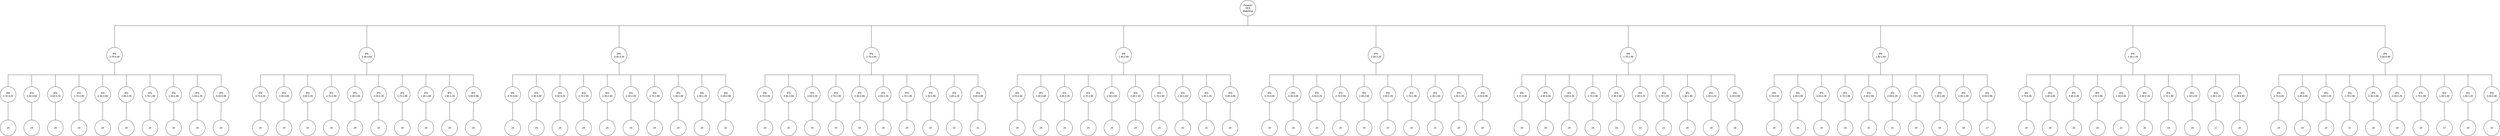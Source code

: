 <mxfile version="17.2.4" type="github" pages="2"><diagram id="5dWxE9jKc5TTlAE2f9cE" name="Page-1"><mxGraphModel dx="1600" dy="792" grid="1" gridSize="10" guides="1" tooltips="1" connect="1" arrows="1" fold="1" page="1" pageScale="1" pageWidth="827" pageHeight="1169" math="0" shadow="0"><root><mxCell id="0"/><mxCell id="1" parent="0"/><mxCell id="819HEDMpRsegblzrwdM6-271" style="edgeStyle=orthogonalEdgeStyle;rounded=0;orthogonalLoop=1;jettySize=auto;html=1;entryX=0.5;entryY=0;entryDx=0;entryDy=0;endArrow=none;endFill=0;" parent="1" source="esXRwsNXRVviigGvMqyc-1" target="819HEDMpRsegblzrwdM6-84" edge="1"><mxGeometry relative="1" as="geometry"><Array as="points"><mxPoint x="6450" y="200"/><mxPoint x="5820" y="200"/></Array></mxGeometry></mxCell><mxCell id="819HEDMpRsegblzrwdM6-272" style="edgeStyle=orthogonalEdgeStyle;rounded=0;orthogonalLoop=1;jettySize=auto;html=1;entryX=0.5;entryY=0;entryDx=0;entryDy=0;endArrow=none;endFill=0;" parent="1" source="esXRwsNXRVviigGvMqyc-1" target="819HEDMpRsegblzrwdM6-95" edge="1"><mxGeometry relative="1" as="geometry"><Array as="points"><mxPoint x="6450" y="200"/><mxPoint x="7100" y="200"/></Array></mxGeometry></mxCell><mxCell id="819HEDMpRsegblzrwdM6-273" style="edgeStyle=orthogonalEdgeStyle;rounded=0;orthogonalLoop=1;jettySize=auto;html=1;entryX=0.5;entryY=0;entryDx=0;entryDy=0;endArrow=none;endFill=0;" parent="1" source="esXRwsNXRVviigGvMqyc-1" target="819HEDMpRsegblzrwdM6-73" edge="1"><mxGeometry relative="1" as="geometry"><Array as="points"><mxPoint x="6450" y="200"/><mxPoint x="4540" y="200"/></Array></mxGeometry></mxCell><mxCell id="819HEDMpRsegblzrwdM6-274" style="edgeStyle=orthogonalEdgeStyle;rounded=0;orthogonalLoop=1;jettySize=auto;html=1;entryX=0.5;entryY=0;entryDx=0;entryDy=0;endArrow=none;endFill=0;" parent="1" source="esXRwsNXRVviigGvMqyc-1" target="819HEDMpRsegblzrwdM6-51" edge="1"><mxGeometry relative="1" as="geometry"><Array as="points"><mxPoint x="6450" y="200"/><mxPoint x="3260" y="200"/></Array></mxGeometry></mxCell><mxCell id="819HEDMpRsegblzrwdM6-275" style="edgeStyle=orthogonalEdgeStyle;rounded=0;orthogonalLoop=1;jettySize=auto;html=1;entryX=0.5;entryY=0;entryDx=0;entryDy=0;endArrow=none;endFill=0;" parent="1" source="esXRwsNXRVviigGvMqyc-1" target="819HEDMpRsegblzrwdM6-40" edge="1"><mxGeometry relative="1" as="geometry"><Array as="points"><mxPoint x="6450" y="200"/><mxPoint x="1980" y="200"/></Array></mxGeometry></mxCell><mxCell id="819HEDMpRsegblzrwdM6-276" style="edgeStyle=orthogonalEdgeStyle;rounded=0;orthogonalLoop=1;jettySize=auto;html=1;entryX=0.5;entryY=0;entryDx=0;entryDy=0;endArrow=none;endFill=0;" parent="1" source="esXRwsNXRVviigGvMqyc-1" target="819HEDMpRsegblzrwdM6-1" edge="1"><mxGeometry relative="1" as="geometry"><Array as="points"><mxPoint x="6450" y="200"/><mxPoint x="700" y="200"/></Array></mxGeometry></mxCell><mxCell id="819HEDMpRsegblzrwdM6-277" style="edgeStyle=orthogonalEdgeStyle;rounded=0;orthogonalLoop=1;jettySize=auto;html=1;entryX=0.5;entryY=0;entryDx=0;entryDy=0;endArrow=none;endFill=0;" parent="1" source="esXRwsNXRVviigGvMqyc-1" target="819HEDMpRsegblzrwdM6-106" edge="1"><mxGeometry relative="1" as="geometry"><Array as="points"><mxPoint x="6450" y="200"/><mxPoint x="8380" y="200"/></Array></mxGeometry></mxCell><mxCell id="819HEDMpRsegblzrwdM6-278" style="edgeStyle=orthogonalEdgeStyle;rounded=0;orthogonalLoop=1;jettySize=auto;html=1;entryX=0.5;entryY=0;entryDx=0;entryDy=0;endArrow=none;endFill=0;" parent="1" source="esXRwsNXRVviigGvMqyc-1" target="819HEDMpRsegblzrwdM6-117" edge="1"><mxGeometry relative="1" as="geometry"><Array as="points"><mxPoint x="6450" y="200"/><mxPoint x="9660" y="200"/></Array></mxGeometry></mxCell><mxCell id="819HEDMpRsegblzrwdM6-279" style="edgeStyle=orthogonalEdgeStyle;rounded=0;orthogonalLoop=1;jettySize=auto;html=1;entryX=0.5;entryY=0;entryDx=0;entryDy=0;endArrow=none;endFill=0;" parent="1" source="esXRwsNXRVviigGvMqyc-1" target="819HEDMpRsegblzrwdM6-128" edge="1"><mxGeometry relative="1" as="geometry"><Array as="points"><mxPoint x="6450" y="200"/><mxPoint x="10940" y="200"/></Array></mxGeometry></mxCell><mxCell id="819HEDMpRsegblzrwdM6-280" style="edgeStyle=orthogonalEdgeStyle;rounded=0;orthogonalLoop=1;jettySize=auto;html=1;endArrow=none;endFill=0;entryX=0.5;entryY=0;entryDx=0;entryDy=0;" parent="1" source="esXRwsNXRVviigGvMqyc-1" target="819HEDMpRsegblzrwdM6-139" edge="1"><mxGeometry relative="1" as="geometry"><mxPoint x="11590" y="340" as="targetPoint"/><Array as="points"><mxPoint x="6450" y="200"/><mxPoint x="12220" y="200"/></Array></mxGeometry></mxCell><mxCell id="esXRwsNXRVviigGvMqyc-1" value="&lt;div&gt;Penentu&lt;/div&gt;&lt;div&gt;SKS&lt;/div&gt;&lt;div&gt;Maksimal&lt;br&gt;&lt;/div&gt;" style="ellipse;whiteSpace=wrap;html=1;aspect=fixed;" parent="1" vertex="1"><mxGeometry x="6410" y="70" width="80" height="80" as="geometry"/></mxCell><mxCell id="819HEDMpRsegblzrwdM6-283" style="edgeStyle=orthogonalEdgeStyle;rounded=0;orthogonalLoop=1;jettySize=auto;html=1;entryX=0.5;entryY=0;entryDx=0;entryDy=0;endArrow=none;endFill=0;" parent="1" source="819HEDMpRsegblzrwdM6-1" target="819HEDMpRsegblzrwdM6-11" edge="1"><mxGeometry relative="1" as="geometry"><Array as="points"><mxPoint x="700" y="450"/><mxPoint x="160" y="450"/></Array></mxGeometry></mxCell><mxCell id="819HEDMpRsegblzrwdM6-284" style="edgeStyle=orthogonalEdgeStyle;rounded=0;orthogonalLoop=1;jettySize=auto;html=1;entryX=0.5;entryY=0;entryDx=0;entryDy=0;endArrow=none;endFill=0;" parent="1" source="819HEDMpRsegblzrwdM6-1" target="819HEDMpRsegblzrwdM6-12" edge="1"><mxGeometry relative="1" as="geometry"><Array as="points"><mxPoint x="700" y="450"/><mxPoint x="280" y="450"/></Array></mxGeometry></mxCell><mxCell id="819HEDMpRsegblzrwdM6-285" style="edgeStyle=orthogonalEdgeStyle;rounded=0;orthogonalLoop=1;jettySize=auto;html=1;entryX=0.5;entryY=0;entryDx=0;entryDy=0;endArrow=none;endFill=0;" parent="1" source="819HEDMpRsegblzrwdM6-1" target="819HEDMpRsegblzrwdM6-13" edge="1"><mxGeometry relative="1" as="geometry"><Array as="points"><mxPoint x="700" y="450"/><mxPoint x="400" y="450"/></Array></mxGeometry></mxCell><mxCell id="819HEDMpRsegblzrwdM6-286" style="edgeStyle=orthogonalEdgeStyle;rounded=0;orthogonalLoop=1;jettySize=auto;html=1;entryX=0.5;entryY=0;entryDx=0;entryDy=0;endArrow=none;endFill=0;" parent="1" source="819HEDMpRsegblzrwdM6-1" target="819HEDMpRsegblzrwdM6-14" edge="1"><mxGeometry relative="1" as="geometry"><Array as="points"><mxPoint x="700" y="450"/><mxPoint x="520" y="450"/></Array></mxGeometry></mxCell><mxCell id="819HEDMpRsegblzrwdM6-287" style="edgeStyle=orthogonalEdgeStyle;rounded=0;orthogonalLoop=1;jettySize=auto;html=1;entryX=0.5;entryY=0;entryDx=0;entryDy=0;endArrow=none;endFill=0;" parent="1" source="819HEDMpRsegblzrwdM6-1" target="819HEDMpRsegblzrwdM6-15" edge="1"><mxGeometry relative="1" as="geometry"/></mxCell><mxCell id="819HEDMpRsegblzrwdM6-288" style="edgeStyle=orthogonalEdgeStyle;rounded=0;orthogonalLoop=1;jettySize=auto;html=1;entryX=0.5;entryY=0;entryDx=0;entryDy=0;endArrow=none;endFill=0;" parent="1" source="819HEDMpRsegblzrwdM6-1" target="819HEDMpRsegblzrwdM6-16" edge="1"><mxGeometry relative="1" as="geometry"/></mxCell><mxCell id="819HEDMpRsegblzrwdM6-289" style="edgeStyle=orthogonalEdgeStyle;rounded=0;orthogonalLoop=1;jettySize=auto;html=1;entryX=0.5;entryY=0;entryDx=0;entryDy=0;endArrow=none;endFill=0;" parent="1" source="819HEDMpRsegblzrwdM6-1" target="819HEDMpRsegblzrwdM6-17" edge="1"><mxGeometry relative="1" as="geometry"><Array as="points"><mxPoint x="700" y="450"/><mxPoint x="880" y="450"/></Array></mxGeometry></mxCell><mxCell id="819HEDMpRsegblzrwdM6-290" style="edgeStyle=orthogonalEdgeStyle;rounded=0;orthogonalLoop=1;jettySize=auto;html=1;entryX=0.5;entryY=0;entryDx=0;entryDy=0;endArrow=none;endFill=0;" parent="1" source="819HEDMpRsegblzrwdM6-1" target="819HEDMpRsegblzrwdM6-18" edge="1"><mxGeometry relative="1" as="geometry"><Array as="points"><mxPoint x="700" y="450"/><mxPoint x="1000" y="450"/></Array></mxGeometry></mxCell><mxCell id="819HEDMpRsegblzrwdM6-291" style="edgeStyle=orthogonalEdgeStyle;rounded=0;orthogonalLoop=1;jettySize=auto;html=1;entryX=0.5;entryY=0;entryDx=0;entryDy=0;endArrow=none;endFill=0;" parent="1" source="819HEDMpRsegblzrwdM6-1" target="819HEDMpRsegblzrwdM6-19" edge="1"><mxGeometry relative="1" as="geometry"><Array as="points"><mxPoint x="700" y="450"/><mxPoint x="1120" y="450"/></Array></mxGeometry></mxCell><mxCell id="819HEDMpRsegblzrwdM6-292" style="edgeStyle=orthogonalEdgeStyle;rounded=0;orthogonalLoop=1;jettySize=auto;html=1;entryX=0.5;entryY=0;entryDx=0;entryDy=0;endArrow=none;endFill=0;" parent="1" source="819HEDMpRsegblzrwdM6-1" target="819HEDMpRsegblzrwdM6-20" edge="1"><mxGeometry relative="1" as="geometry"><Array as="points"><mxPoint x="700" y="450"/><mxPoint x="1241" y="450"/></Array></mxGeometry></mxCell><mxCell id="819HEDMpRsegblzrwdM6-1" value="&lt;div&gt;IPK&lt;/div&gt;&lt;div&gt;3.70-4.00&lt;br&gt;&lt;/div&gt;" style="ellipse;whiteSpace=wrap;html=1;aspect=fixed;strokeColor=#000000;" parent="1" vertex="1"><mxGeometry x="660" y="310" width="80" height="80" as="geometry"/></mxCell><mxCell id="819HEDMpRsegblzrwdM6-293" style="edgeStyle=orthogonalEdgeStyle;rounded=0;orthogonalLoop=1;jettySize=auto;html=1;entryX=0.5;entryY=0;entryDx=0;entryDy=0;endArrow=none;endFill=0;" parent="1" source="819HEDMpRsegblzrwdM6-11" target="819HEDMpRsegblzrwdM6-141" edge="1"><mxGeometry relative="1" as="geometry"/></mxCell><mxCell id="819HEDMpRsegblzrwdM6-11" value="&lt;div&gt;IPK&lt;/div&gt;&lt;div&gt;3.70-4.00&lt;br&gt;&lt;/div&gt;" style="ellipse;whiteSpace=wrap;html=1;aspect=fixed;strokeColor=#000000;" parent="1" vertex="1"><mxGeometry x="120" y="510" width="80" height="80" as="geometry"/></mxCell><mxCell id="819HEDMpRsegblzrwdM6-294" style="edgeStyle=orthogonalEdgeStyle;rounded=0;orthogonalLoop=1;jettySize=auto;html=1;entryX=0.5;entryY=0;entryDx=0;entryDy=0;endArrow=none;endFill=0;" parent="1" source="819HEDMpRsegblzrwdM6-12" target="819HEDMpRsegblzrwdM6-142" edge="1"><mxGeometry relative="1" as="geometry"/></mxCell><mxCell id="819HEDMpRsegblzrwdM6-12" value="&lt;div&gt;IPS&lt;/div&gt;&lt;div&gt;3.30-3.69&lt;br&gt;&lt;/div&gt;" style="ellipse;whiteSpace=wrap;html=1;aspect=fixed;strokeColor=#000000;" parent="1" vertex="1"><mxGeometry x="240" y="510" width="80" height="80" as="geometry"/></mxCell><mxCell id="819HEDMpRsegblzrwdM6-295" style="edgeStyle=orthogonalEdgeStyle;rounded=0;orthogonalLoop=1;jettySize=auto;html=1;endArrow=none;endFill=0;" parent="1" source="819HEDMpRsegblzrwdM6-13" target="819HEDMpRsegblzrwdM6-143" edge="1"><mxGeometry relative="1" as="geometry"/></mxCell><mxCell id="819HEDMpRsegblzrwdM6-13" value="&lt;div&gt;IPS&lt;/div&gt;&lt;div&gt;3.00-3.29&lt;br&gt;&lt;/div&gt;" style="ellipse;whiteSpace=wrap;html=1;aspect=fixed;strokeColor=#000000;" parent="1" vertex="1"><mxGeometry x="360" y="510" width="80" height="80" as="geometry"/></mxCell><mxCell id="819HEDMpRsegblzrwdM6-296" style="edgeStyle=orthogonalEdgeStyle;rounded=0;orthogonalLoop=1;jettySize=auto;html=1;endArrow=none;endFill=0;" parent="1" source="819HEDMpRsegblzrwdM6-14" target="819HEDMpRsegblzrwdM6-144" edge="1"><mxGeometry relative="1" as="geometry"/></mxCell><mxCell id="819HEDMpRsegblzrwdM6-14" value="&lt;div&gt;IPS&lt;/div&gt;&lt;div&gt;2.70-2.99&lt;br&gt;&lt;/div&gt;" style="ellipse;whiteSpace=wrap;html=1;aspect=fixed;strokeColor=#000000;" parent="1" vertex="1"><mxGeometry x="480" y="510" width="80" height="80" as="geometry"/></mxCell><mxCell id="819HEDMpRsegblzrwdM6-297" style="edgeStyle=orthogonalEdgeStyle;rounded=0;orthogonalLoop=1;jettySize=auto;html=1;entryX=0.5;entryY=0;entryDx=0;entryDy=0;endArrow=none;endFill=0;" parent="1" source="819HEDMpRsegblzrwdM6-15" target="819HEDMpRsegblzrwdM6-145" edge="1"><mxGeometry relative="1" as="geometry"/></mxCell><mxCell id="819HEDMpRsegblzrwdM6-15" value="&lt;div&gt;IPS&lt;/div&gt;&lt;div&gt;2.30-2.69&lt;br&gt;&lt;/div&gt;" style="ellipse;whiteSpace=wrap;html=1;aspect=fixed;strokeColor=#000000;" parent="1" vertex="1"><mxGeometry x="600" y="510" width="80" height="80" as="geometry"/></mxCell><mxCell id="819HEDMpRsegblzrwdM6-298" style="edgeStyle=orthogonalEdgeStyle;rounded=0;orthogonalLoop=1;jettySize=auto;html=1;entryX=0.5;entryY=0;entryDx=0;entryDy=0;endArrow=none;endFill=0;" parent="1" source="819HEDMpRsegblzrwdM6-16" target="819HEDMpRsegblzrwdM6-146" edge="1"><mxGeometry relative="1" as="geometry"/></mxCell><mxCell id="819HEDMpRsegblzrwdM6-16" value="&lt;div&gt;IPS&lt;/div&gt;&lt;div&gt;2.00-2.29&lt;br&gt;&lt;/div&gt;" style="ellipse;whiteSpace=wrap;html=1;aspect=fixed;strokeColor=#000000;" parent="1" vertex="1"><mxGeometry x="720" y="510" width="80" height="80" as="geometry"/></mxCell><mxCell id="819HEDMpRsegblzrwdM6-299" style="edgeStyle=orthogonalEdgeStyle;rounded=0;orthogonalLoop=1;jettySize=auto;html=1;endArrow=none;endFill=0;" parent="1" source="819HEDMpRsegblzrwdM6-17" target="819HEDMpRsegblzrwdM6-147" edge="1"><mxGeometry relative="1" as="geometry"/></mxCell><mxCell id="819HEDMpRsegblzrwdM6-17" value="&lt;div&gt;IPS&lt;/div&gt;&lt;div&gt;1.70-1.99&lt;br&gt;&lt;/div&gt;" style="ellipse;whiteSpace=wrap;html=1;aspect=fixed;strokeColor=#000000;" parent="1" vertex="1"><mxGeometry x="840" y="510" width="80" height="80" as="geometry"/></mxCell><mxCell id="819HEDMpRsegblzrwdM6-300" style="edgeStyle=orthogonalEdgeStyle;rounded=0;orthogonalLoop=1;jettySize=auto;html=1;endArrow=none;endFill=0;" parent="1" source="819HEDMpRsegblzrwdM6-18" target="819HEDMpRsegblzrwdM6-148" edge="1"><mxGeometry relative="1" as="geometry"/></mxCell><mxCell id="819HEDMpRsegblzrwdM6-18" value="&lt;div&gt;IPS&lt;/div&gt;&lt;div&gt;1.30-1.69&lt;br&gt;&lt;/div&gt;" style="ellipse;whiteSpace=wrap;html=1;aspect=fixed;strokeColor=#000000;" parent="1" vertex="1"><mxGeometry x="960" y="510" width="80" height="80" as="geometry"/></mxCell><mxCell id="819HEDMpRsegblzrwdM6-301" style="edgeStyle=orthogonalEdgeStyle;rounded=0;orthogonalLoop=1;jettySize=auto;html=1;entryX=0.5;entryY=0;entryDx=0;entryDy=0;endArrow=none;endFill=0;" parent="1" source="819HEDMpRsegblzrwdM6-19" target="819HEDMpRsegblzrwdM6-149" edge="1"><mxGeometry relative="1" as="geometry"/></mxCell><mxCell id="819HEDMpRsegblzrwdM6-19" value="&lt;div&gt;IPS&lt;/div&gt;&lt;div&gt;1.00-1.29&lt;br&gt;&lt;/div&gt;" style="ellipse;whiteSpace=wrap;html=1;aspect=fixed;strokeColor=#000000;" parent="1" vertex="1"><mxGeometry x="1080" y="510" width="80" height="80" as="geometry"/></mxCell><mxCell id="819HEDMpRsegblzrwdM6-302" style="edgeStyle=orthogonalEdgeStyle;rounded=0;orthogonalLoop=1;jettySize=auto;html=1;entryX=0.5;entryY=0;entryDx=0;entryDy=0;endArrow=none;endFill=0;" parent="1" source="819HEDMpRsegblzrwdM6-20" target="819HEDMpRsegblzrwdM6-150" edge="1"><mxGeometry relative="1" as="geometry"/></mxCell><mxCell id="819HEDMpRsegblzrwdM6-20" value="&lt;div&gt;IPS&lt;/div&gt;&lt;div&gt;0.00-0.99&lt;br&gt;&lt;/div&gt;" style="ellipse;whiteSpace=wrap;html=1;aspect=fixed;strokeColor=#000000;" parent="1" vertex="1"><mxGeometry x="1201" y="510" width="80" height="80" as="geometry"/></mxCell><mxCell id="819HEDMpRsegblzrwdM6-313" style="edgeStyle=orthogonalEdgeStyle;rounded=0;orthogonalLoop=1;jettySize=auto;html=1;endArrow=none;endFill=0;" parent="1" source="819HEDMpRsegblzrwdM6-30" target="819HEDMpRsegblzrwdM6-151" edge="1"><mxGeometry relative="1" as="geometry"/></mxCell><mxCell id="819HEDMpRsegblzrwdM6-30" value="&lt;div&gt;IPK&lt;/div&gt;&lt;div&gt;3.70-4.00&lt;br&gt;&lt;/div&gt;" style="ellipse;whiteSpace=wrap;html=1;aspect=fixed;strokeColor=#000000;" parent="1" vertex="1"><mxGeometry x="1400" y="510" width="80" height="80" as="geometry"/></mxCell><mxCell id="819HEDMpRsegblzrwdM6-314" style="edgeStyle=orthogonalEdgeStyle;rounded=0;orthogonalLoop=1;jettySize=auto;html=1;endArrow=none;endFill=0;" parent="1" source="819HEDMpRsegblzrwdM6-31" target="819HEDMpRsegblzrwdM6-152" edge="1"><mxGeometry relative="1" as="geometry"/></mxCell><mxCell id="819HEDMpRsegblzrwdM6-31" value="&lt;div&gt;IPS&lt;/div&gt;&lt;div&gt;3.30-3.69&lt;br&gt;&lt;/div&gt;" style="ellipse;whiteSpace=wrap;html=1;aspect=fixed;strokeColor=#000000;" parent="1" vertex="1"><mxGeometry x="1520" y="510" width="80" height="80" as="geometry"/></mxCell><mxCell id="819HEDMpRsegblzrwdM6-315" style="edgeStyle=orthogonalEdgeStyle;rounded=0;orthogonalLoop=1;jettySize=auto;html=1;endArrow=none;endFill=0;" parent="1" source="819HEDMpRsegblzrwdM6-32" target="819HEDMpRsegblzrwdM6-153" edge="1"><mxGeometry relative="1" as="geometry"/></mxCell><mxCell id="819HEDMpRsegblzrwdM6-32" value="&lt;div&gt;IPS&lt;/div&gt;&lt;div&gt;3.00-3.29&lt;br&gt;&lt;/div&gt;" style="ellipse;whiteSpace=wrap;html=1;aspect=fixed;strokeColor=#000000;" parent="1" vertex="1"><mxGeometry x="1640" y="510" width="80" height="80" as="geometry"/></mxCell><mxCell id="819HEDMpRsegblzrwdM6-316" style="edgeStyle=orthogonalEdgeStyle;rounded=0;orthogonalLoop=1;jettySize=auto;html=1;endArrow=none;endFill=0;" parent="1" source="819HEDMpRsegblzrwdM6-33" target="819HEDMpRsegblzrwdM6-154" edge="1"><mxGeometry relative="1" as="geometry"/></mxCell><mxCell id="819HEDMpRsegblzrwdM6-33" value="&lt;div&gt;IPS&lt;/div&gt;&lt;div&gt;2.70-2.99&lt;br&gt;&lt;/div&gt;" style="ellipse;whiteSpace=wrap;html=1;aspect=fixed;strokeColor=#000000;" parent="1" vertex="1"><mxGeometry x="1760" y="510" width="80" height="80" as="geometry"/></mxCell><mxCell id="819HEDMpRsegblzrwdM6-317" style="edgeStyle=orthogonalEdgeStyle;rounded=0;orthogonalLoop=1;jettySize=auto;html=1;endArrow=none;endFill=0;" parent="1" source="819HEDMpRsegblzrwdM6-34" target="819HEDMpRsegblzrwdM6-155" edge="1"><mxGeometry relative="1" as="geometry"/></mxCell><mxCell id="819HEDMpRsegblzrwdM6-34" value="&lt;div&gt;IPS&lt;/div&gt;&lt;div&gt;2.30-2.69&lt;br&gt;&lt;/div&gt;" style="ellipse;whiteSpace=wrap;html=1;aspect=fixed;strokeColor=#000000;" parent="1" vertex="1"><mxGeometry x="1880" y="510" width="80" height="80" as="geometry"/></mxCell><mxCell id="819HEDMpRsegblzrwdM6-318" style="edgeStyle=orthogonalEdgeStyle;rounded=0;orthogonalLoop=1;jettySize=auto;html=1;endArrow=none;endFill=0;" parent="1" source="819HEDMpRsegblzrwdM6-35" target="819HEDMpRsegblzrwdM6-156" edge="1"><mxGeometry relative="1" as="geometry"/></mxCell><mxCell id="819HEDMpRsegblzrwdM6-35" value="&lt;div&gt;IPS&lt;/div&gt;&lt;div&gt;2.00-2.29&lt;br&gt;&lt;/div&gt;" style="ellipse;whiteSpace=wrap;html=1;aspect=fixed;strokeColor=#000000;" parent="1" vertex="1"><mxGeometry x="2000" y="510" width="80" height="80" as="geometry"/></mxCell><mxCell id="819HEDMpRsegblzrwdM6-319" style="edgeStyle=orthogonalEdgeStyle;rounded=0;orthogonalLoop=1;jettySize=auto;html=1;endArrow=none;endFill=0;" parent="1" source="819HEDMpRsegblzrwdM6-36" target="819HEDMpRsegblzrwdM6-157" edge="1"><mxGeometry relative="1" as="geometry"/></mxCell><mxCell id="819HEDMpRsegblzrwdM6-36" value="&lt;div&gt;IPS&lt;/div&gt;&lt;div&gt;1.70-1.99&lt;br&gt;&lt;/div&gt;" style="ellipse;whiteSpace=wrap;html=1;aspect=fixed;strokeColor=#000000;" parent="1" vertex="1"><mxGeometry x="2120" y="510" width="80" height="80" as="geometry"/></mxCell><mxCell id="819HEDMpRsegblzrwdM6-320" style="edgeStyle=orthogonalEdgeStyle;rounded=0;orthogonalLoop=1;jettySize=auto;html=1;endArrow=none;endFill=0;" parent="1" source="819HEDMpRsegblzrwdM6-37" target="819HEDMpRsegblzrwdM6-158" edge="1"><mxGeometry relative="1" as="geometry"/></mxCell><mxCell id="819HEDMpRsegblzrwdM6-37" value="&lt;div&gt;IPS&lt;/div&gt;&lt;div&gt;1.30-1.69&lt;br&gt;&lt;/div&gt;" style="ellipse;whiteSpace=wrap;html=1;aspect=fixed;strokeColor=#000000;" parent="1" vertex="1"><mxGeometry x="2240" y="510" width="80" height="80" as="geometry"/></mxCell><mxCell id="819HEDMpRsegblzrwdM6-321" style="edgeStyle=orthogonalEdgeStyle;rounded=0;orthogonalLoop=1;jettySize=auto;html=1;endArrow=none;endFill=0;" parent="1" source="819HEDMpRsegblzrwdM6-38" target="819HEDMpRsegblzrwdM6-159" edge="1"><mxGeometry relative="1" as="geometry"/></mxCell><mxCell id="819HEDMpRsegblzrwdM6-38" value="&lt;div&gt;IPS&lt;/div&gt;&lt;div&gt;1.00-1.29&lt;br&gt;&lt;/div&gt;" style="ellipse;whiteSpace=wrap;html=1;aspect=fixed;strokeColor=#000000;" parent="1" vertex="1"><mxGeometry x="2360" y="510" width="80" height="80" as="geometry"/></mxCell><mxCell id="819HEDMpRsegblzrwdM6-322" style="edgeStyle=orthogonalEdgeStyle;rounded=0;orthogonalLoop=1;jettySize=auto;html=1;endArrow=none;endFill=0;" parent="1" source="819HEDMpRsegblzrwdM6-39" target="819HEDMpRsegblzrwdM6-160" edge="1"><mxGeometry relative="1" as="geometry"/></mxCell><mxCell id="819HEDMpRsegblzrwdM6-39" value="&lt;div&gt;IPS&lt;/div&gt;&lt;div&gt;0.00-0.99&lt;br&gt;&lt;/div&gt;" style="ellipse;whiteSpace=wrap;html=1;aspect=fixed;strokeColor=#000000;" parent="1" vertex="1"><mxGeometry x="2481" y="510" width="80" height="80" as="geometry"/></mxCell><mxCell id="819HEDMpRsegblzrwdM6-303" style="edgeStyle=orthogonalEdgeStyle;rounded=0;orthogonalLoop=1;jettySize=auto;html=1;entryX=0.5;entryY=0;entryDx=0;entryDy=0;endArrow=none;endFill=0;" parent="1" source="819HEDMpRsegblzrwdM6-40" target="819HEDMpRsegblzrwdM6-30" edge="1"><mxGeometry relative="1" as="geometry"><Array as="points"><mxPoint x="1980" y="450"/><mxPoint x="1440" y="450"/></Array></mxGeometry></mxCell><mxCell id="819HEDMpRsegblzrwdM6-304" style="edgeStyle=orthogonalEdgeStyle;rounded=0;orthogonalLoop=1;jettySize=auto;html=1;entryX=0.5;entryY=0;entryDx=0;entryDy=0;endArrow=none;endFill=0;" parent="1" source="819HEDMpRsegblzrwdM6-40" target="819HEDMpRsegblzrwdM6-31" edge="1"><mxGeometry relative="1" as="geometry"><Array as="points"><mxPoint x="1980" y="450"/><mxPoint x="1560" y="450"/></Array></mxGeometry></mxCell><mxCell id="819HEDMpRsegblzrwdM6-305" style="edgeStyle=orthogonalEdgeStyle;rounded=0;orthogonalLoop=1;jettySize=auto;html=1;entryX=0.5;entryY=0;entryDx=0;entryDy=0;endArrow=none;endFill=0;" parent="1" source="819HEDMpRsegblzrwdM6-40" target="819HEDMpRsegblzrwdM6-32" edge="1"><mxGeometry relative="1" as="geometry"><Array as="points"><mxPoint x="1980" y="450"/><mxPoint x="1680" y="450"/></Array></mxGeometry></mxCell><mxCell id="819HEDMpRsegblzrwdM6-306" style="edgeStyle=orthogonalEdgeStyle;rounded=0;orthogonalLoop=1;jettySize=auto;html=1;entryX=0.5;entryY=0;entryDx=0;entryDy=0;endArrow=none;endFill=0;" parent="1" source="819HEDMpRsegblzrwdM6-40" target="819HEDMpRsegblzrwdM6-33" edge="1"><mxGeometry relative="1" as="geometry"><Array as="points"><mxPoint x="1980" y="450"/><mxPoint x="1800" y="450"/></Array></mxGeometry></mxCell><mxCell id="819HEDMpRsegblzrwdM6-307" style="edgeStyle=orthogonalEdgeStyle;rounded=0;orthogonalLoop=1;jettySize=auto;html=1;entryX=0.5;entryY=0;entryDx=0;entryDy=0;endArrow=none;endFill=0;" parent="1" source="819HEDMpRsegblzrwdM6-40" target="819HEDMpRsegblzrwdM6-34" edge="1"><mxGeometry relative="1" as="geometry"/></mxCell><mxCell id="819HEDMpRsegblzrwdM6-308" style="edgeStyle=orthogonalEdgeStyle;rounded=0;orthogonalLoop=1;jettySize=auto;html=1;entryX=0.5;entryY=0;entryDx=0;entryDy=0;endArrow=none;endFill=0;" parent="1" source="819HEDMpRsegblzrwdM6-40" target="819HEDMpRsegblzrwdM6-35" edge="1"><mxGeometry relative="1" as="geometry"/></mxCell><mxCell id="819HEDMpRsegblzrwdM6-309" style="edgeStyle=orthogonalEdgeStyle;rounded=0;orthogonalLoop=1;jettySize=auto;html=1;entryX=0.5;entryY=0;entryDx=0;entryDy=0;endArrow=none;endFill=0;" parent="1" source="819HEDMpRsegblzrwdM6-40" target="819HEDMpRsegblzrwdM6-36" edge="1"><mxGeometry relative="1" as="geometry"><Array as="points"><mxPoint x="1980" y="450"/><mxPoint x="2160" y="450"/></Array></mxGeometry></mxCell><mxCell id="819HEDMpRsegblzrwdM6-310" style="edgeStyle=orthogonalEdgeStyle;rounded=0;orthogonalLoop=1;jettySize=auto;html=1;entryX=0.5;entryY=0;entryDx=0;entryDy=0;endArrow=none;endFill=0;" parent="1" source="819HEDMpRsegblzrwdM6-40" target="819HEDMpRsegblzrwdM6-37" edge="1"><mxGeometry relative="1" as="geometry"><Array as="points"><mxPoint x="1980" y="450"/><mxPoint x="2280" y="450"/></Array></mxGeometry></mxCell><mxCell id="819HEDMpRsegblzrwdM6-311" style="edgeStyle=orthogonalEdgeStyle;rounded=0;orthogonalLoop=1;jettySize=auto;html=1;entryX=0.5;entryY=0;entryDx=0;entryDy=0;endArrow=none;endFill=0;" parent="1" source="819HEDMpRsegblzrwdM6-40" target="819HEDMpRsegblzrwdM6-38" edge="1"><mxGeometry relative="1" as="geometry"><Array as="points"><mxPoint x="1980" y="450"/><mxPoint x="2400" y="450"/></Array></mxGeometry></mxCell><mxCell id="819HEDMpRsegblzrwdM6-312" style="edgeStyle=orthogonalEdgeStyle;rounded=0;orthogonalLoop=1;jettySize=auto;html=1;entryX=0.5;entryY=0;entryDx=0;entryDy=0;endArrow=none;endFill=0;" parent="1" source="819HEDMpRsegblzrwdM6-40" target="819HEDMpRsegblzrwdM6-39" edge="1"><mxGeometry relative="1" as="geometry"><Array as="points"><mxPoint x="1980" y="450"/><mxPoint x="2521" y="450"/></Array></mxGeometry></mxCell><mxCell id="819HEDMpRsegblzrwdM6-40" value="&lt;div&gt;IPK&lt;/div&gt;&lt;div&gt;3.30-3.69&lt;br&gt;&lt;/div&gt;" style="ellipse;whiteSpace=wrap;html=1;aspect=fixed;strokeColor=#000000;" parent="1" vertex="1"><mxGeometry x="1940" y="310" width="80" height="80" as="geometry"/></mxCell><mxCell id="819HEDMpRsegblzrwdM6-333" style="edgeStyle=orthogonalEdgeStyle;rounded=0;orthogonalLoop=1;jettySize=auto;html=1;endArrow=none;endFill=0;" parent="1" source="819HEDMpRsegblzrwdM6-41" target="819HEDMpRsegblzrwdM6-181" edge="1"><mxGeometry relative="1" as="geometry"/></mxCell><mxCell id="819HEDMpRsegblzrwdM6-41" value="&lt;div&gt;IPK&lt;/div&gt;&lt;div&gt;3.70-4.00&lt;br&gt;&lt;/div&gt;" style="ellipse;whiteSpace=wrap;html=1;aspect=fixed;strokeColor=#000000;" parent="1" vertex="1"><mxGeometry x="2680" y="510" width="80" height="80" as="geometry"/></mxCell><mxCell id="819HEDMpRsegblzrwdM6-334" style="edgeStyle=orthogonalEdgeStyle;rounded=0;orthogonalLoop=1;jettySize=auto;html=1;endArrow=none;endFill=0;" parent="1" source="819HEDMpRsegblzrwdM6-42" target="819HEDMpRsegblzrwdM6-182" edge="1"><mxGeometry relative="1" as="geometry"/></mxCell><mxCell id="819HEDMpRsegblzrwdM6-42" value="&lt;div&gt;IPS&lt;/div&gt;&lt;div&gt;3.30-3.69&lt;br&gt;&lt;/div&gt;" style="ellipse;whiteSpace=wrap;html=1;aspect=fixed;strokeColor=#000000;" parent="1" vertex="1"><mxGeometry x="2800" y="510" width="80" height="80" as="geometry"/></mxCell><mxCell id="819HEDMpRsegblzrwdM6-335" style="edgeStyle=orthogonalEdgeStyle;rounded=0;orthogonalLoop=1;jettySize=auto;html=1;endArrow=none;endFill=0;" parent="1" source="819HEDMpRsegblzrwdM6-43" target="819HEDMpRsegblzrwdM6-183" edge="1"><mxGeometry relative="1" as="geometry"/></mxCell><mxCell id="819HEDMpRsegblzrwdM6-43" value="&lt;div&gt;IPS&lt;/div&gt;&lt;div&gt;3.00-3.29&lt;br&gt;&lt;/div&gt;" style="ellipse;whiteSpace=wrap;html=1;aspect=fixed;strokeColor=#000000;" parent="1" vertex="1"><mxGeometry x="2920" y="510" width="80" height="80" as="geometry"/></mxCell><mxCell id="819HEDMpRsegblzrwdM6-336" style="edgeStyle=orthogonalEdgeStyle;rounded=0;orthogonalLoop=1;jettySize=auto;html=1;endArrow=none;endFill=0;" parent="1" source="819HEDMpRsegblzrwdM6-44" target="819HEDMpRsegblzrwdM6-184" edge="1"><mxGeometry relative="1" as="geometry"/></mxCell><mxCell id="819HEDMpRsegblzrwdM6-44" value="&lt;div&gt;IPS&lt;/div&gt;&lt;div&gt;2.70-2.99&lt;br&gt;&lt;/div&gt;" style="ellipse;whiteSpace=wrap;html=1;aspect=fixed;strokeColor=#000000;" parent="1" vertex="1"><mxGeometry x="3040" y="510" width="80" height="80" as="geometry"/></mxCell><mxCell id="819HEDMpRsegblzrwdM6-337" style="edgeStyle=orthogonalEdgeStyle;rounded=0;orthogonalLoop=1;jettySize=auto;html=1;endArrow=none;endFill=0;" parent="1" source="819HEDMpRsegblzrwdM6-45" target="819HEDMpRsegblzrwdM6-185" edge="1"><mxGeometry relative="1" as="geometry"/></mxCell><mxCell id="819HEDMpRsegblzrwdM6-45" value="&lt;div&gt;IPS&lt;/div&gt;&lt;div&gt;2.30-2.69&lt;br&gt;&lt;/div&gt;" style="ellipse;whiteSpace=wrap;html=1;aspect=fixed;strokeColor=#000000;" parent="1" vertex="1"><mxGeometry x="3160" y="510" width="80" height="80" as="geometry"/></mxCell><mxCell id="819HEDMpRsegblzrwdM6-339" style="edgeStyle=orthogonalEdgeStyle;rounded=0;orthogonalLoop=1;jettySize=auto;html=1;endArrow=none;endFill=0;" parent="1" source="819HEDMpRsegblzrwdM6-46" target="819HEDMpRsegblzrwdM6-186" edge="1"><mxGeometry relative="1" as="geometry"/></mxCell><mxCell id="819HEDMpRsegblzrwdM6-46" value="&lt;div&gt;IPS&lt;/div&gt;&lt;div&gt;2.00-2.29&lt;br&gt;&lt;/div&gt;" style="ellipse;whiteSpace=wrap;html=1;aspect=fixed;strokeColor=#000000;" parent="1" vertex="1"><mxGeometry x="3280" y="510" width="80" height="80" as="geometry"/></mxCell><mxCell id="819HEDMpRsegblzrwdM6-340" style="edgeStyle=orthogonalEdgeStyle;rounded=0;orthogonalLoop=1;jettySize=auto;html=1;endArrow=none;endFill=0;" parent="1" source="819HEDMpRsegblzrwdM6-47" target="819HEDMpRsegblzrwdM6-187" edge="1"><mxGeometry relative="1" as="geometry"/></mxCell><mxCell id="819HEDMpRsegblzrwdM6-47" value="&lt;div&gt;IPS&lt;/div&gt;&lt;div&gt;1.70-1.99&lt;br&gt;&lt;/div&gt;" style="ellipse;whiteSpace=wrap;html=1;aspect=fixed;strokeColor=#000000;" parent="1" vertex="1"><mxGeometry x="3400" y="510" width="80" height="80" as="geometry"/></mxCell><mxCell id="819HEDMpRsegblzrwdM6-341" style="edgeStyle=orthogonalEdgeStyle;rounded=0;orthogonalLoop=1;jettySize=auto;html=1;endArrow=none;endFill=0;" parent="1" source="819HEDMpRsegblzrwdM6-48" target="819HEDMpRsegblzrwdM6-188" edge="1"><mxGeometry relative="1" as="geometry"/></mxCell><mxCell id="819HEDMpRsegblzrwdM6-48" value="&lt;div&gt;IPS&lt;/div&gt;&lt;div&gt;1.30-1.69&lt;br&gt;&lt;/div&gt;" style="ellipse;whiteSpace=wrap;html=1;aspect=fixed;strokeColor=#000000;" parent="1" vertex="1"><mxGeometry x="3520" y="510" width="80" height="80" as="geometry"/></mxCell><mxCell id="819HEDMpRsegblzrwdM6-342" style="edgeStyle=orthogonalEdgeStyle;rounded=0;orthogonalLoop=1;jettySize=auto;html=1;endArrow=none;endFill=0;" parent="1" source="819HEDMpRsegblzrwdM6-49" target="819HEDMpRsegblzrwdM6-189" edge="1"><mxGeometry relative="1" as="geometry"/></mxCell><mxCell id="819HEDMpRsegblzrwdM6-49" value="&lt;div&gt;IPS&lt;/div&gt;&lt;div&gt;1.00-1.29&lt;br&gt;&lt;/div&gt;" style="ellipse;whiteSpace=wrap;html=1;aspect=fixed;strokeColor=#000000;" parent="1" vertex="1"><mxGeometry x="3640" y="510" width="80" height="80" as="geometry"/></mxCell><mxCell id="819HEDMpRsegblzrwdM6-343" style="edgeStyle=orthogonalEdgeStyle;rounded=0;orthogonalLoop=1;jettySize=auto;html=1;endArrow=none;endFill=0;" parent="1" source="819HEDMpRsegblzrwdM6-50" target="819HEDMpRsegblzrwdM6-190" edge="1"><mxGeometry relative="1" as="geometry"/></mxCell><mxCell id="819HEDMpRsegblzrwdM6-50" value="&lt;div&gt;IPS&lt;/div&gt;&lt;div&gt;0.00-0.99&lt;br&gt;&lt;/div&gt;" style="ellipse;whiteSpace=wrap;html=1;aspect=fixed;strokeColor=#000000;" parent="1" vertex="1"><mxGeometry x="3761" y="510" width="80" height="80" as="geometry"/></mxCell><mxCell id="819HEDMpRsegblzrwdM6-323" style="edgeStyle=orthogonalEdgeStyle;rounded=0;orthogonalLoop=1;jettySize=auto;html=1;entryX=0.5;entryY=0;entryDx=0;entryDy=0;endArrow=none;endFill=0;" parent="1" source="819HEDMpRsegblzrwdM6-51" target="819HEDMpRsegblzrwdM6-41" edge="1"><mxGeometry relative="1" as="geometry"><Array as="points"><mxPoint x="3260" y="450"/><mxPoint x="2720" y="450"/></Array></mxGeometry></mxCell><mxCell id="819HEDMpRsegblzrwdM6-324" style="edgeStyle=orthogonalEdgeStyle;rounded=0;orthogonalLoop=1;jettySize=auto;html=1;endArrow=none;endFill=0;" parent="1" source="819HEDMpRsegblzrwdM6-51" target="819HEDMpRsegblzrwdM6-42" edge="1"><mxGeometry relative="1" as="geometry"><Array as="points"><mxPoint x="3260" y="450"/><mxPoint x="2840" y="450"/></Array></mxGeometry></mxCell><mxCell id="819HEDMpRsegblzrwdM6-325" style="edgeStyle=orthogonalEdgeStyle;rounded=0;orthogonalLoop=1;jettySize=auto;html=1;endArrow=none;endFill=0;" parent="1" source="819HEDMpRsegblzrwdM6-51" target="819HEDMpRsegblzrwdM6-43" edge="1"><mxGeometry relative="1" as="geometry"><Array as="points"><mxPoint x="3260" y="450"/><mxPoint x="2960" y="450"/></Array></mxGeometry></mxCell><mxCell id="819HEDMpRsegblzrwdM6-326" style="edgeStyle=orthogonalEdgeStyle;rounded=0;orthogonalLoop=1;jettySize=auto;html=1;endArrow=none;endFill=0;" parent="1" source="819HEDMpRsegblzrwdM6-51" target="819HEDMpRsegblzrwdM6-44" edge="1"><mxGeometry relative="1" as="geometry"><Array as="points"><mxPoint x="3260" y="450"/><mxPoint x="3080" y="450"/></Array></mxGeometry></mxCell><mxCell id="819HEDMpRsegblzrwdM6-327" style="edgeStyle=orthogonalEdgeStyle;rounded=0;orthogonalLoop=1;jettySize=auto;html=1;entryX=0.5;entryY=0;entryDx=0;entryDy=0;endArrow=none;endFill=0;" parent="1" source="819HEDMpRsegblzrwdM6-51" target="819HEDMpRsegblzrwdM6-45" edge="1"><mxGeometry relative="1" as="geometry"/></mxCell><mxCell id="819HEDMpRsegblzrwdM6-328" style="edgeStyle=orthogonalEdgeStyle;rounded=0;orthogonalLoop=1;jettySize=auto;html=1;endArrow=none;endFill=0;" parent="1" source="819HEDMpRsegblzrwdM6-51" target="819HEDMpRsegblzrwdM6-46" edge="1"><mxGeometry relative="1" as="geometry"/></mxCell><mxCell id="819HEDMpRsegblzrwdM6-329" style="edgeStyle=orthogonalEdgeStyle;rounded=0;orthogonalLoop=1;jettySize=auto;html=1;endArrow=none;endFill=0;" parent="1" source="819HEDMpRsegblzrwdM6-51" target="819HEDMpRsegblzrwdM6-47" edge="1"><mxGeometry relative="1" as="geometry"><Array as="points"><mxPoint x="3260" y="450"/><mxPoint x="3440" y="450"/></Array></mxGeometry></mxCell><mxCell id="819HEDMpRsegblzrwdM6-330" style="edgeStyle=orthogonalEdgeStyle;rounded=0;orthogonalLoop=1;jettySize=auto;html=1;endArrow=none;endFill=0;" parent="1" source="819HEDMpRsegblzrwdM6-51" target="819HEDMpRsegblzrwdM6-48" edge="1"><mxGeometry relative="1" as="geometry"><Array as="points"><mxPoint x="3260" y="450"/><mxPoint x="3560" y="450"/></Array></mxGeometry></mxCell><mxCell id="819HEDMpRsegblzrwdM6-331" style="edgeStyle=orthogonalEdgeStyle;rounded=0;orthogonalLoop=1;jettySize=auto;html=1;endArrow=none;endFill=0;" parent="1" source="819HEDMpRsegblzrwdM6-51" target="819HEDMpRsegblzrwdM6-49" edge="1"><mxGeometry relative="1" as="geometry"><Array as="points"><mxPoint x="3260" y="450"/><mxPoint x="3680" y="450"/></Array></mxGeometry></mxCell><mxCell id="819HEDMpRsegblzrwdM6-332" style="edgeStyle=orthogonalEdgeStyle;rounded=0;orthogonalLoop=1;jettySize=auto;html=1;endArrow=none;endFill=0;" parent="1" source="819HEDMpRsegblzrwdM6-51" target="819HEDMpRsegblzrwdM6-50" edge="1"><mxGeometry relative="1" as="geometry"><Array as="points"><mxPoint x="3260" y="450"/><mxPoint x="3801" y="450"/></Array></mxGeometry></mxCell><mxCell id="819HEDMpRsegblzrwdM6-51" value="&lt;div&gt;IPK&lt;/div&gt;&lt;div&gt;3.00-3.29&lt;/div&gt;" style="ellipse;whiteSpace=wrap;html=1;aspect=fixed;strokeColor=#000000;" parent="1" vertex="1"><mxGeometry x="3220" y="310" width="80" height="80" as="geometry"/></mxCell><mxCell id="819HEDMpRsegblzrwdM6-354" style="edgeStyle=orthogonalEdgeStyle;rounded=0;orthogonalLoop=1;jettySize=auto;html=1;endArrow=none;endFill=0;" parent="1" source="819HEDMpRsegblzrwdM6-63" target="819HEDMpRsegblzrwdM6-191" edge="1"><mxGeometry relative="1" as="geometry"/></mxCell><mxCell id="819HEDMpRsegblzrwdM6-63" value="&lt;div&gt;IPK&lt;/div&gt;&lt;div&gt;3.70-4.00&lt;br&gt;&lt;/div&gt;" style="ellipse;whiteSpace=wrap;html=1;aspect=fixed;strokeColor=#000000;" parent="1" vertex="1"><mxGeometry x="3960" y="510" width="80" height="80" as="geometry"/></mxCell><mxCell id="819HEDMpRsegblzrwdM6-355" style="edgeStyle=orthogonalEdgeStyle;rounded=0;orthogonalLoop=1;jettySize=auto;html=1;endArrow=none;endFill=0;" parent="1" source="819HEDMpRsegblzrwdM6-64" target="819HEDMpRsegblzrwdM6-192" edge="1"><mxGeometry relative="1" as="geometry"/></mxCell><mxCell id="819HEDMpRsegblzrwdM6-64" value="&lt;div&gt;IPS&lt;/div&gt;&lt;div&gt;3.30-3.69&lt;br&gt;&lt;/div&gt;" style="ellipse;whiteSpace=wrap;html=1;aspect=fixed;strokeColor=#000000;" parent="1" vertex="1"><mxGeometry x="4080" y="510" width="80" height="80" as="geometry"/></mxCell><mxCell id="819HEDMpRsegblzrwdM6-356" style="edgeStyle=orthogonalEdgeStyle;rounded=0;orthogonalLoop=1;jettySize=auto;html=1;endArrow=none;endFill=0;" parent="1" source="819HEDMpRsegblzrwdM6-65" target="819HEDMpRsegblzrwdM6-193" edge="1"><mxGeometry relative="1" as="geometry"/></mxCell><mxCell id="819HEDMpRsegblzrwdM6-65" value="&lt;div&gt;IPS&lt;/div&gt;&lt;div&gt;3.00-3.29&lt;br&gt;&lt;/div&gt;" style="ellipse;whiteSpace=wrap;html=1;aspect=fixed;strokeColor=#000000;" parent="1" vertex="1"><mxGeometry x="4200" y="510" width="80" height="80" as="geometry"/></mxCell><mxCell id="819HEDMpRsegblzrwdM6-357" style="edgeStyle=orthogonalEdgeStyle;rounded=0;orthogonalLoop=1;jettySize=auto;html=1;endArrow=none;endFill=0;" parent="1" source="819HEDMpRsegblzrwdM6-66" target="819HEDMpRsegblzrwdM6-194" edge="1"><mxGeometry relative="1" as="geometry"/></mxCell><mxCell id="819HEDMpRsegblzrwdM6-66" value="&lt;div&gt;IPS&lt;/div&gt;&lt;div&gt;2.70-2.99&lt;br&gt;&lt;/div&gt;" style="ellipse;whiteSpace=wrap;html=1;aspect=fixed;strokeColor=#000000;" parent="1" vertex="1"><mxGeometry x="4320" y="510" width="80" height="80" as="geometry"/></mxCell><mxCell id="819HEDMpRsegblzrwdM6-358" style="edgeStyle=orthogonalEdgeStyle;rounded=0;orthogonalLoop=1;jettySize=auto;html=1;endArrow=none;endFill=0;" parent="1" source="819HEDMpRsegblzrwdM6-67" target="819HEDMpRsegblzrwdM6-195" edge="1"><mxGeometry relative="1" as="geometry"/></mxCell><mxCell id="819HEDMpRsegblzrwdM6-67" value="&lt;div&gt;IPS&lt;/div&gt;&lt;div&gt;2.30-2.69&lt;br&gt;&lt;/div&gt;" style="ellipse;whiteSpace=wrap;html=1;aspect=fixed;strokeColor=#000000;" parent="1" vertex="1"><mxGeometry x="4440" y="510" width="80" height="80" as="geometry"/></mxCell><mxCell id="819HEDMpRsegblzrwdM6-359" style="edgeStyle=orthogonalEdgeStyle;rounded=0;orthogonalLoop=1;jettySize=auto;html=1;endArrow=none;endFill=0;" parent="1" source="819HEDMpRsegblzrwdM6-68" target="819HEDMpRsegblzrwdM6-196" edge="1"><mxGeometry relative="1" as="geometry"/></mxCell><mxCell id="819HEDMpRsegblzrwdM6-68" value="&lt;div&gt;IPS&lt;/div&gt;&lt;div&gt;2.00-2.29&lt;br&gt;&lt;/div&gt;" style="ellipse;whiteSpace=wrap;html=1;aspect=fixed;strokeColor=#000000;" parent="1" vertex="1"><mxGeometry x="4560" y="510" width="80" height="80" as="geometry"/></mxCell><mxCell id="819HEDMpRsegblzrwdM6-360" style="edgeStyle=orthogonalEdgeStyle;rounded=0;orthogonalLoop=1;jettySize=auto;html=1;endArrow=none;endFill=0;" parent="1" source="819HEDMpRsegblzrwdM6-69" target="819HEDMpRsegblzrwdM6-197" edge="1"><mxGeometry relative="1" as="geometry"/></mxCell><mxCell id="819HEDMpRsegblzrwdM6-69" value="&lt;div&gt;IPS&lt;/div&gt;&lt;div&gt;1.70-1.99&lt;br&gt;&lt;/div&gt;" style="ellipse;whiteSpace=wrap;html=1;aspect=fixed;strokeColor=#000000;" parent="1" vertex="1"><mxGeometry x="4680" y="510" width="80" height="80" as="geometry"/></mxCell><mxCell id="819HEDMpRsegblzrwdM6-361" style="edgeStyle=orthogonalEdgeStyle;rounded=0;orthogonalLoop=1;jettySize=auto;html=1;endArrow=none;endFill=0;" parent="1" source="819HEDMpRsegblzrwdM6-70" target="819HEDMpRsegblzrwdM6-198" edge="1"><mxGeometry relative="1" as="geometry"/></mxCell><mxCell id="819HEDMpRsegblzrwdM6-70" value="&lt;div&gt;IPS&lt;/div&gt;&lt;div&gt;1.30-1.69&lt;br&gt;&lt;/div&gt;" style="ellipse;whiteSpace=wrap;html=1;aspect=fixed;strokeColor=#000000;" parent="1" vertex="1"><mxGeometry x="4800" y="510" width="80" height="80" as="geometry"/></mxCell><mxCell id="819HEDMpRsegblzrwdM6-362" style="edgeStyle=orthogonalEdgeStyle;rounded=0;orthogonalLoop=1;jettySize=auto;html=1;endArrow=none;endFill=0;" parent="1" source="819HEDMpRsegblzrwdM6-71" target="819HEDMpRsegblzrwdM6-199" edge="1"><mxGeometry relative="1" as="geometry"/></mxCell><mxCell id="819HEDMpRsegblzrwdM6-71" value="&lt;div&gt;IPS&lt;/div&gt;&lt;div&gt;1.00-1.29&lt;br&gt;&lt;/div&gt;" style="ellipse;whiteSpace=wrap;html=1;aspect=fixed;strokeColor=#000000;" parent="1" vertex="1"><mxGeometry x="4920" y="510" width="80" height="80" as="geometry"/></mxCell><mxCell id="819HEDMpRsegblzrwdM6-363" style="edgeStyle=orthogonalEdgeStyle;rounded=0;orthogonalLoop=1;jettySize=auto;html=1;endArrow=none;endFill=0;" parent="1" source="819HEDMpRsegblzrwdM6-72" target="819HEDMpRsegblzrwdM6-200" edge="1"><mxGeometry relative="1" as="geometry"/></mxCell><mxCell id="819HEDMpRsegblzrwdM6-72" value="&lt;div&gt;IPS&lt;/div&gt;&lt;div&gt;0.00-0.99&lt;br&gt;&lt;/div&gt;" style="ellipse;whiteSpace=wrap;html=1;aspect=fixed;strokeColor=#000000;" parent="1" vertex="1"><mxGeometry x="5041" y="510" width="80" height="80" as="geometry"/></mxCell><mxCell id="819HEDMpRsegblzrwdM6-344" style="edgeStyle=orthogonalEdgeStyle;rounded=0;orthogonalLoop=1;jettySize=auto;html=1;endArrow=none;endFill=0;" parent="1" source="819HEDMpRsegblzrwdM6-73" target="819HEDMpRsegblzrwdM6-63" edge="1"><mxGeometry relative="1" as="geometry"><Array as="points"><mxPoint x="4540" y="450"/><mxPoint x="4000" y="450"/></Array></mxGeometry></mxCell><mxCell id="819HEDMpRsegblzrwdM6-345" style="edgeStyle=orthogonalEdgeStyle;rounded=0;orthogonalLoop=1;jettySize=auto;html=1;endArrow=none;endFill=0;" parent="1" source="819HEDMpRsegblzrwdM6-73" target="819HEDMpRsegblzrwdM6-64" edge="1"><mxGeometry relative="1" as="geometry"><Array as="points"><mxPoint x="4540" y="450"/><mxPoint x="4120" y="450"/></Array></mxGeometry></mxCell><mxCell id="819HEDMpRsegblzrwdM6-346" style="edgeStyle=orthogonalEdgeStyle;rounded=0;orthogonalLoop=1;jettySize=auto;html=1;endArrow=none;endFill=0;" parent="1" source="819HEDMpRsegblzrwdM6-73" target="819HEDMpRsegblzrwdM6-65" edge="1"><mxGeometry relative="1" as="geometry"><Array as="points"><mxPoint x="4540" y="450"/><mxPoint x="4240" y="450"/></Array></mxGeometry></mxCell><mxCell id="819HEDMpRsegblzrwdM6-347" style="edgeStyle=orthogonalEdgeStyle;rounded=0;orthogonalLoop=1;jettySize=auto;html=1;endArrow=none;endFill=0;" parent="1" source="819HEDMpRsegblzrwdM6-73" target="819HEDMpRsegblzrwdM6-66" edge="1"><mxGeometry relative="1" as="geometry"><Array as="points"><mxPoint x="4540" y="450"/><mxPoint x="4360" y="450"/></Array></mxGeometry></mxCell><mxCell id="819HEDMpRsegblzrwdM6-348" style="edgeStyle=orthogonalEdgeStyle;rounded=0;orthogonalLoop=1;jettySize=auto;html=1;endArrow=none;endFill=0;" parent="1" source="819HEDMpRsegblzrwdM6-73" target="819HEDMpRsegblzrwdM6-67" edge="1"><mxGeometry relative="1" as="geometry"/></mxCell><mxCell id="819HEDMpRsegblzrwdM6-349" style="edgeStyle=orthogonalEdgeStyle;rounded=0;orthogonalLoop=1;jettySize=auto;html=1;endArrow=none;endFill=0;" parent="1" source="819HEDMpRsegblzrwdM6-73" target="819HEDMpRsegblzrwdM6-68" edge="1"><mxGeometry relative="1" as="geometry"/></mxCell><mxCell id="819HEDMpRsegblzrwdM6-350" style="edgeStyle=orthogonalEdgeStyle;rounded=0;orthogonalLoop=1;jettySize=auto;html=1;endArrow=none;endFill=0;" parent="1" source="819HEDMpRsegblzrwdM6-73" target="819HEDMpRsegblzrwdM6-69" edge="1"><mxGeometry relative="1" as="geometry"><Array as="points"><mxPoint x="4540" y="450"/><mxPoint x="4720" y="450"/></Array></mxGeometry></mxCell><mxCell id="819HEDMpRsegblzrwdM6-351" style="edgeStyle=orthogonalEdgeStyle;rounded=0;orthogonalLoop=1;jettySize=auto;html=1;endArrow=none;endFill=0;" parent="1" source="819HEDMpRsegblzrwdM6-73" target="819HEDMpRsegblzrwdM6-70" edge="1"><mxGeometry relative="1" as="geometry"><Array as="points"><mxPoint x="4540" y="450"/><mxPoint x="4840" y="450"/></Array></mxGeometry></mxCell><mxCell id="819HEDMpRsegblzrwdM6-352" style="edgeStyle=orthogonalEdgeStyle;rounded=0;orthogonalLoop=1;jettySize=auto;html=1;endArrow=none;endFill=0;" parent="1" source="819HEDMpRsegblzrwdM6-73" target="819HEDMpRsegblzrwdM6-71" edge="1"><mxGeometry relative="1" as="geometry"><Array as="points"><mxPoint x="4540" y="450"/><mxPoint x="4960" y="450"/></Array></mxGeometry></mxCell><mxCell id="819HEDMpRsegblzrwdM6-353" style="edgeStyle=orthogonalEdgeStyle;rounded=0;orthogonalLoop=1;jettySize=auto;html=1;endArrow=none;endFill=0;" parent="1" source="819HEDMpRsegblzrwdM6-73" target="819HEDMpRsegblzrwdM6-72" edge="1"><mxGeometry relative="1" as="geometry"><Array as="points"><mxPoint x="4540" y="450"/><mxPoint x="5081" y="450"/></Array></mxGeometry></mxCell><mxCell id="819HEDMpRsegblzrwdM6-73" value="&lt;div&gt;IPK&lt;/div&gt;&lt;div&gt;2.70-2.99&lt;/div&gt;" style="ellipse;whiteSpace=wrap;html=1;aspect=fixed;strokeColor=#000000;" parent="1" vertex="1"><mxGeometry x="4500" y="310" width="80" height="80" as="geometry"/></mxCell><mxCell id="819HEDMpRsegblzrwdM6-374" style="edgeStyle=orthogonalEdgeStyle;rounded=0;orthogonalLoop=1;jettySize=auto;html=1;endArrow=none;endFill=0;" parent="1" source="819HEDMpRsegblzrwdM6-74" target="819HEDMpRsegblzrwdM6-201" edge="1"><mxGeometry relative="1" as="geometry"/></mxCell><mxCell id="819HEDMpRsegblzrwdM6-74" value="&lt;div&gt;IPK&lt;/div&gt;&lt;div&gt;3.70-4.00&lt;br&gt;&lt;/div&gt;" style="ellipse;whiteSpace=wrap;html=1;aspect=fixed;strokeColor=#000000;" parent="1" vertex="1"><mxGeometry x="5240" y="510" width="80" height="80" as="geometry"/></mxCell><mxCell id="819HEDMpRsegblzrwdM6-375" style="edgeStyle=orthogonalEdgeStyle;rounded=0;orthogonalLoop=1;jettySize=auto;html=1;endArrow=none;endFill=0;" parent="1" source="819HEDMpRsegblzrwdM6-75" target="819HEDMpRsegblzrwdM6-202" edge="1"><mxGeometry relative="1" as="geometry"/></mxCell><mxCell id="819HEDMpRsegblzrwdM6-75" value="&lt;div&gt;IPS&lt;/div&gt;&lt;div&gt;3.30-3.69&lt;br&gt;&lt;/div&gt;" style="ellipse;whiteSpace=wrap;html=1;aspect=fixed;strokeColor=#000000;" parent="1" vertex="1"><mxGeometry x="5360" y="510" width="80" height="80" as="geometry"/></mxCell><mxCell id="819HEDMpRsegblzrwdM6-376" style="edgeStyle=orthogonalEdgeStyle;rounded=0;orthogonalLoop=1;jettySize=auto;html=1;endArrow=none;endFill=0;" parent="1" source="819HEDMpRsegblzrwdM6-76" target="819HEDMpRsegblzrwdM6-203" edge="1"><mxGeometry relative="1" as="geometry"/></mxCell><mxCell id="819HEDMpRsegblzrwdM6-76" value="&lt;div&gt;IPS&lt;/div&gt;&lt;div&gt;3.00-3.29&lt;br&gt;&lt;/div&gt;" style="ellipse;whiteSpace=wrap;html=1;aspect=fixed;strokeColor=#000000;" parent="1" vertex="1"><mxGeometry x="5480" y="510" width="80" height="80" as="geometry"/></mxCell><mxCell id="819HEDMpRsegblzrwdM6-377" style="edgeStyle=orthogonalEdgeStyle;rounded=0;orthogonalLoop=1;jettySize=auto;html=1;endArrow=none;endFill=0;" parent="1" source="819HEDMpRsegblzrwdM6-77" target="819HEDMpRsegblzrwdM6-204" edge="1"><mxGeometry relative="1" as="geometry"/></mxCell><mxCell id="819HEDMpRsegblzrwdM6-77" value="&lt;div&gt;IPS&lt;/div&gt;&lt;div&gt;2.70-2.99&lt;br&gt;&lt;/div&gt;" style="ellipse;whiteSpace=wrap;html=1;aspect=fixed;strokeColor=#000000;" parent="1" vertex="1"><mxGeometry x="5600" y="510" width="80" height="80" as="geometry"/></mxCell><mxCell id="819HEDMpRsegblzrwdM6-378" style="edgeStyle=orthogonalEdgeStyle;rounded=0;orthogonalLoop=1;jettySize=auto;html=1;endArrow=none;endFill=0;" parent="1" source="819HEDMpRsegblzrwdM6-78" target="819HEDMpRsegblzrwdM6-205" edge="1"><mxGeometry relative="1" as="geometry"/></mxCell><mxCell id="819HEDMpRsegblzrwdM6-78" value="&lt;div&gt;IPS&lt;/div&gt;&lt;div&gt;2.30-2.69&lt;br&gt;&lt;/div&gt;" style="ellipse;whiteSpace=wrap;html=1;aspect=fixed;strokeColor=#000000;" parent="1" vertex="1"><mxGeometry x="5720" y="510" width="80" height="80" as="geometry"/></mxCell><mxCell id="819HEDMpRsegblzrwdM6-379" style="edgeStyle=orthogonalEdgeStyle;rounded=0;orthogonalLoop=1;jettySize=auto;html=1;endArrow=none;endFill=0;" parent="1" source="819HEDMpRsegblzrwdM6-79" target="819HEDMpRsegblzrwdM6-206" edge="1"><mxGeometry relative="1" as="geometry"/></mxCell><mxCell id="819HEDMpRsegblzrwdM6-79" value="&lt;div&gt;IPS&lt;/div&gt;&lt;div&gt;2.00-2.29&lt;br&gt;&lt;/div&gt;" style="ellipse;whiteSpace=wrap;html=1;aspect=fixed;strokeColor=#000000;" parent="1" vertex="1"><mxGeometry x="5840" y="510" width="80" height="80" as="geometry"/></mxCell><mxCell id="819HEDMpRsegblzrwdM6-380" style="edgeStyle=orthogonalEdgeStyle;rounded=0;orthogonalLoop=1;jettySize=auto;html=1;endArrow=none;endFill=0;" parent="1" source="819HEDMpRsegblzrwdM6-80" target="819HEDMpRsegblzrwdM6-207" edge="1"><mxGeometry relative="1" as="geometry"/></mxCell><mxCell id="819HEDMpRsegblzrwdM6-80" value="&lt;div&gt;IPS&lt;/div&gt;&lt;div&gt;1.70-1.99&lt;br&gt;&lt;/div&gt;" style="ellipse;whiteSpace=wrap;html=1;aspect=fixed;strokeColor=#000000;" parent="1" vertex="1"><mxGeometry x="5960" y="510" width="80" height="80" as="geometry"/></mxCell><mxCell id="819HEDMpRsegblzrwdM6-381" style="edgeStyle=orthogonalEdgeStyle;rounded=0;orthogonalLoop=1;jettySize=auto;html=1;endArrow=none;endFill=0;" parent="1" source="819HEDMpRsegblzrwdM6-81" target="819HEDMpRsegblzrwdM6-208" edge="1"><mxGeometry relative="1" as="geometry"/></mxCell><mxCell id="819HEDMpRsegblzrwdM6-81" value="&lt;div&gt;IPS&lt;/div&gt;&lt;div&gt;1.30-1.69&lt;br&gt;&lt;/div&gt;" style="ellipse;whiteSpace=wrap;html=1;aspect=fixed;strokeColor=#000000;" parent="1" vertex="1"><mxGeometry x="6080" y="510" width="80" height="80" as="geometry"/></mxCell><mxCell id="819HEDMpRsegblzrwdM6-382" style="edgeStyle=orthogonalEdgeStyle;rounded=0;orthogonalLoop=1;jettySize=auto;html=1;endArrow=none;endFill=0;" parent="1" source="819HEDMpRsegblzrwdM6-82" target="819HEDMpRsegblzrwdM6-209" edge="1"><mxGeometry relative="1" as="geometry"/></mxCell><mxCell id="819HEDMpRsegblzrwdM6-82" value="&lt;div&gt;IPS&lt;/div&gt;&lt;div&gt;1.00-1.29&lt;br&gt;&lt;/div&gt;" style="ellipse;whiteSpace=wrap;html=1;aspect=fixed;strokeColor=#000000;" parent="1" vertex="1"><mxGeometry x="6200" y="510" width="80" height="80" as="geometry"/></mxCell><mxCell id="819HEDMpRsegblzrwdM6-383" style="edgeStyle=orthogonalEdgeStyle;rounded=0;orthogonalLoop=1;jettySize=auto;html=1;endArrow=none;endFill=0;" parent="1" source="819HEDMpRsegblzrwdM6-83" target="819HEDMpRsegblzrwdM6-210" edge="1"><mxGeometry relative="1" as="geometry"/></mxCell><mxCell id="819HEDMpRsegblzrwdM6-83" value="&lt;div&gt;IPS&lt;/div&gt;&lt;div&gt;0.00-0.99&lt;br&gt;&lt;/div&gt;" style="ellipse;whiteSpace=wrap;html=1;aspect=fixed;strokeColor=#000000;" parent="1" vertex="1"><mxGeometry x="6321" y="510" width="80" height="80" as="geometry"/></mxCell><mxCell id="819HEDMpRsegblzrwdM6-364" style="edgeStyle=orthogonalEdgeStyle;rounded=0;orthogonalLoop=1;jettySize=auto;html=1;endArrow=none;endFill=0;" parent="1" source="819HEDMpRsegblzrwdM6-84" target="819HEDMpRsegblzrwdM6-74" edge="1"><mxGeometry relative="1" as="geometry"><Array as="points"><mxPoint x="5820" y="450"/><mxPoint x="5280" y="450"/></Array></mxGeometry></mxCell><mxCell id="819HEDMpRsegblzrwdM6-365" style="edgeStyle=orthogonalEdgeStyle;rounded=0;orthogonalLoop=1;jettySize=auto;html=1;endArrow=none;endFill=0;" parent="1" source="819HEDMpRsegblzrwdM6-84" target="819HEDMpRsegblzrwdM6-75" edge="1"><mxGeometry relative="1" as="geometry"><Array as="points"><mxPoint x="5820" y="450"/><mxPoint x="5400" y="450"/></Array></mxGeometry></mxCell><mxCell id="819HEDMpRsegblzrwdM6-366" style="edgeStyle=orthogonalEdgeStyle;rounded=0;orthogonalLoop=1;jettySize=auto;html=1;endArrow=none;endFill=0;" parent="1" source="819HEDMpRsegblzrwdM6-84" target="819HEDMpRsegblzrwdM6-76" edge="1"><mxGeometry relative="1" as="geometry"><Array as="points"><mxPoint x="5820" y="450"/><mxPoint x="5520" y="450"/></Array></mxGeometry></mxCell><mxCell id="819HEDMpRsegblzrwdM6-367" style="edgeStyle=orthogonalEdgeStyle;rounded=0;orthogonalLoop=1;jettySize=auto;html=1;endArrow=none;endFill=0;" parent="1" source="819HEDMpRsegblzrwdM6-84" target="819HEDMpRsegblzrwdM6-77" edge="1"><mxGeometry relative="1" as="geometry"><Array as="points"><mxPoint x="5820" y="450"/><mxPoint x="5640" y="450"/></Array></mxGeometry></mxCell><mxCell id="819HEDMpRsegblzrwdM6-368" style="edgeStyle=orthogonalEdgeStyle;rounded=0;orthogonalLoop=1;jettySize=auto;html=1;endArrow=none;endFill=0;" parent="1" source="819HEDMpRsegblzrwdM6-84" target="819HEDMpRsegblzrwdM6-78" edge="1"><mxGeometry relative="1" as="geometry"/></mxCell><mxCell id="819HEDMpRsegblzrwdM6-369" style="edgeStyle=orthogonalEdgeStyle;rounded=0;orthogonalLoop=1;jettySize=auto;html=1;endArrow=none;endFill=0;" parent="1" source="819HEDMpRsegblzrwdM6-84" target="819HEDMpRsegblzrwdM6-79" edge="1"><mxGeometry relative="1" as="geometry"/></mxCell><mxCell id="819HEDMpRsegblzrwdM6-370" style="edgeStyle=orthogonalEdgeStyle;rounded=0;orthogonalLoop=1;jettySize=auto;html=1;endArrow=none;endFill=0;" parent="1" source="819HEDMpRsegblzrwdM6-84" target="819HEDMpRsegblzrwdM6-80" edge="1"><mxGeometry relative="1" as="geometry"><Array as="points"><mxPoint x="5820" y="450"/><mxPoint x="6000" y="450"/></Array></mxGeometry></mxCell><mxCell id="819HEDMpRsegblzrwdM6-371" style="edgeStyle=orthogonalEdgeStyle;rounded=0;orthogonalLoop=1;jettySize=auto;html=1;endArrow=none;endFill=0;" parent="1" source="819HEDMpRsegblzrwdM6-84" target="819HEDMpRsegblzrwdM6-81" edge="1"><mxGeometry relative="1" as="geometry"><Array as="points"><mxPoint x="5820" y="450"/><mxPoint x="6120" y="450"/></Array></mxGeometry></mxCell><mxCell id="819HEDMpRsegblzrwdM6-372" style="edgeStyle=orthogonalEdgeStyle;rounded=0;orthogonalLoop=1;jettySize=auto;html=1;endArrow=none;endFill=0;" parent="1" source="819HEDMpRsegblzrwdM6-84" target="819HEDMpRsegblzrwdM6-82" edge="1"><mxGeometry relative="1" as="geometry"><Array as="points"><mxPoint x="5820" y="450"/><mxPoint x="6240" y="450"/></Array></mxGeometry></mxCell><mxCell id="819HEDMpRsegblzrwdM6-373" style="edgeStyle=orthogonalEdgeStyle;rounded=0;orthogonalLoop=1;jettySize=auto;html=1;endArrow=none;endFill=0;" parent="1" source="819HEDMpRsegblzrwdM6-84" target="819HEDMpRsegblzrwdM6-83" edge="1"><mxGeometry relative="1" as="geometry"><Array as="points"><mxPoint x="5820" y="450"/><mxPoint x="6361" y="450"/></Array></mxGeometry></mxCell><mxCell id="819HEDMpRsegblzrwdM6-84" value="&lt;div&gt;IPK&lt;/div&gt;&lt;div&gt;2.30-2.69&lt;/div&gt;" style="ellipse;whiteSpace=wrap;html=1;aspect=fixed;strokeColor=#000000;" parent="1" vertex="1"><mxGeometry x="5780" y="310" width="80" height="80" as="geometry"/></mxCell><mxCell id="819HEDMpRsegblzrwdM6-394" style="edgeStyle=orthogonalEdgeStyle;rounded=0;orthogonalLoop=1;jettySize=auto;html=1;endArrow=none;endFill=0;" parent="1" source="819HEDMpRsegblzrwdM6-85" target="819HEDMpRsegblzrwdM6-211" edge="1"><mxGeometry relative="1" as="geometry"/></mxCell><mxCell id="819HEDMpRsegblzrwdM6-85" value="&lt;div&gt;IPK&lt;/div&gt;&lt;div&gt;3.70-4.00&lt;br&gt;&lt;/div&gt;" style="ellipse;whiteSpace=wrap;html=1;aspect=fixed;strokeColor=#000000;" parent="1" vertex="1"><mxGeometry x="6520" y="510" width="80" height="80" as="geometry"/></mxCell><mxCell id="819HEDMpRsegblzrwdM6-395" style="edgeStyle=orthogonalEdgeStyle;rounded=0;orthogonalLoop=1;jettySize=auto;html=1;endArrow=none;endFill=0;" parent="1" source="819HEDMpRsegblzrwdM6-86" target="819HEDMpRsegblzrwdM6-212" edge="1"><mxGeometry relative="1" as="geometry"/></mxCell><mxCell id="819HEDMpRsegblzrwdM6-86" value="&lt;div&gt;IPS&lt;/div&gt;&lt;div&gt;3.30-3.69&lt;br&gt;&lt;/div&gt;" style="ellipse;whiteSpace=wrap;html=1;aspect=fixed;strokeColor=#000000;" parent="1" vertex="1"><mxGeometry x="6640" y="510" width="80" height="80" as="geometry"/></mxCell><mxCell id="819HEDMpRsegblzrwdM6-396" style="edgeStyle=orthogonalEdgeStyle;rounded=0;orthogonalLoop=1;jettySize=auto;html=1;endArrow=none;endFill=0;" parent="1" source="819HEDMpRsegblzrwdM6-87" target="819HEDMpRsegblzrwdM6-213" edge="1"><mxGeometry relative="1" as="geometry"/></mxCell><mxCell id="819HEDMpRsegblzrwdM6-87" value="&lt;div&gt;IPS&lt;/div&gt;&lt;div&gt;3.00-3.29&lt;br&gt;&lt;/div&gt;" style="ellipse;whiteSpace=wrap;html=1;aspect=fixed;strokeColor=#000000;" parent="1" vertex="1"><mxGeometry x="6760" y="510" width="80" height="80" as="geometry"/></mxCell><mxCell id="819HEDMpRsegblzrwdM6-397" style="edgeStyle=orthogonalEdgeStyle;rounded=0;orthogonalLoop=1;jettySize=auto;html=1;endArrow=none;endFill=0;" parent="1" source="819HEDMpRsegblzrwdM6-88" target="819HEDMpRsegblzrwdM6-214" edge="1"><mxGeometry relative="1" as="geometry"/></mxCell><mxCell id="819HEDMpRsegblzrwdM6-88" value="&lt;div&gt;IPS&lt;/div&gt;&lt;div&gt;2.70-2.99&lt;br&gt;&lt;/div&gt;" style="ellipse;whiteSpace=wrap;html=1;aspect=fixed;strokeColor=#000000;" parent="1" vertex="1"><mxGeometry x="6880" y="510" width="80" height="80" as="geometry"/></mxCell><mxCell id="819HEDMpRsegblzrwdM6-398" style="edgeStyle=orthogonalEdgeStyle;rounded=0;orthogonalLoop=1;jettySize=auto;html=1;endArrow=none;endFill=0;" parent="1" source="819HEDMpRsegblzrwdM6-89" target="819HEDMpRsegblzrwdM6-215" edge="1"><mxGeometry relative="1" as="geometry"/></mxCell><mxCell id="819HEDMpRsegblzrwdM6-89" value="&lt;div&gt;IPS&lt;/div&gt;&lt;div&gt;2.30-2.69&lt;br&gt;&lt;/div&gt;" style="ellipse;whiteSpace=wrap;html=1;aspect=fixed;strokeColor=#000000;" parent="1" vertex="1"><mxGeometry x="7000" y="510" width="80" height="80" as="geometry"/></mxCell><mxCell id="819HEDMpRsegblzrwdM6-399" style="edgeStyle=orthogonalEdgeStyle;rounded=0;orthogonalLoop=1;jettySize=auto;html=1;endArrow=none;endFill=0;" parent="1" source="819HEDMpRsegblzrwdM6-90" target="819HEDMpRsegblzrwdM6-216" edge="1"><mxGeometry relative="1" as="geometry"/></mxCell><mxCell id="819HEDMpRsegblzrwdM6-90" value="&lt;div&gt;IPS&lt;/div&gt;&lt;div&gt;2.00-2.29&lt;br&gt;&lt;/div&gt;" style="ellipse;whiteSpace=wrap;html=1;aspect=fixed;strokeColor=#000000;" parent="1" vertex="1"><mxGeometry x="7120" y="510" width="80" height="80" as="geometry"/></mxCell><mxCell id="819HEDMpRsegblzrwdM6-400" style="edgeStyle=orthogonalEdgeStyle;rounded=0;orthogonalLoop=1;jettySize=auto;html=1;endArrow=none;endFill=0;" parent="1" source="819HEDMpRsegblzrwdM6-91" target="819HEDMpRsegblzrwdM6-217" edge="1"><mxGeometry relative="1" as="geometry"/></mxCell><mxCell id="819HEDMpRsegblzrwdM6-91" value="&lt;div&gt;IPS&lt;/div&gt;&lt;div&gt;1.70-1.99&lt;br&gt;&lt;/div&gt;" style="ellipse;whiteSpace=wrap;html=1;aspect=fixed;strokeColor=#000000;" parent="1" vertex="1"><mxGeometry x="7240" y="510" width="80" height="80" as="geometry"/></mxCell><mxCell id="819HEDMpRsegblzrwdM6-401" style="edgeStyle=orthogonalEdgeStyle;rounded=0;orthogonalLoop=1;jettySize=auto;html=1;endArrow=none;endFill=0;" parent="1" source="819HEDMpRsegblzrwdM6-92" target="819HEDMpRsegblzrwdM6-218" edge="1"><mxGeometry relative="1" as="geometry"/></mxCell><mxCell id="819HEDMpRsegblzrwdM6-92" value="&lt;div&gt;IPS&lt;/div&gt;&lt;div&gt;1.30-1.69&lt;br&gt;&lt;/div&gt;" style="ellipse;whiteSpace=wrap;html=1;aspect=fixed;strokeColor=#000000;" parent="1" vertex="1"><mxGeometry x="7360" y="510" width="80" height="80" as="geometry"/></mxCell><mxCell id="819HEDMpRsegblzrwdM6-402" style="edgeStyle=orthogonalEdgeStyle;rounded=0;orthogonalLoop=1;jettySize=auto;html=1;endArrow=none;endFill=0;" parent="1" source="819HEDMpRsegblzrwdM6-93" target="819HEDMpRsegblzrwdM6-219" edge="1"><mxGeometry relative="1" as="geometry"/></mxCell><mxCell id="819HEDMpRsegblzrwdM6-93" value="&lt;div&gt;IPS&lt;/div&gt;&lt;div&gt;1.00-1.29&lt;br&gt;&lt;/div&gt;" style="ellipse;whiteSpace=wrap;html=1;aspect=fixed;strokeColor=#000000;" parent="1" vertex="1"><mxGeometry x="7480" y="510" width="80" height="80" as="geometry"/></mxCell><mxCell id="819HEDMpRsegblzrwdM6-403" style="edgeStyle=orthogonalEdgeStyle;rounded=0;orthogonalLoop=1;jettySize=auto;html=1;endArrow=none;endFill=0;" parent="1" source="819HEDMpRsegblzrwdM6-94" target="819HEDMpRsegblzrwdM6-220" edge="1"><mxGeometry relative="1" as="geometry"/></mxCell><mxCell id="819HEDMpRsegblzrwdM6-94" value="&lt;div&gt;IPS&lt;/div&gt;&lt;div&gt;0.00-0.99&lt;br&gt;&lt;/div&gt;" style="ellipse;whiteSpace=wrap;html=1;aspect=fixed;strokeColor=#000000;" parent="1" vertex="1"><mxGeometry x="7601" y="510" width="80" height="80" as="geometry"/></mxCell><mxCell id="819HEDMpRsegblzrwdM6-384" style="edgeStyle=orthogonalEdgeStyle;rounded=0;orthogonalLoop=1;jettySize=auto;html=1;endArrow=none;endFill=0;" parent="1" source="819HEDMpRsegblzrwdM6-95" target="819HEDMpRsegblzrwdM6-85" edge="1"><mxGeometry relative="1" as="geometry"><Array as="points"><mxPoint x="7100" y="450"/><mxPoint x="6560" y="450"/></Array></mxGeometry></mxCell><mxCell id="819HEDMpRsegblzrwdM6-385" style="edgeStyle=orthogonalEdgeStyle;rounded=0;orthogonalLoop=1;jettySize=auto;html=1;endArrow=none;endFill=0;" parent="1" source="819HEDMpRsegblzrwdM6-95" target="819HEDMpRsegblzrwdM6-86" edge="1"><mxGeometry relative="1" as="geometry"><Array as="points"><mxPoint x="7100" y="450"/><mxPoint x="6680" y="450"/></Array></mxGeometry></mxCell><mxCell id="819HEDMpRsegblzrwdM6-386" style="edgeStyle=orthogonalEdgeStyle;rounded=0;orthogonalLoop=1;jettySize=auto;html=1;endArrow=none;endFill=0;" parent="1" source="819HEDMpRsegblzrwdM6-95" target="819HEDMpRsegblzrwdM6-87" edge="1"><mxGeometry relative="1" as="geometry"><Array as="points"><mxPoint x="7100" y="450"/><mxPoint x="6800" y="450"/></Array></mxGeometry></mxCell><mxCell id="819HEDMpRsegblzrwdM6-387" style="edgeStyle=orthogonalEdgeStyle;rounded=0;orthogonalLoop=1;jettySize=auto;html=1;endArrow=none;endFill=0;" parent="1" source="819HEDMpRsegblzrwdM6-95" target="819HEDMpRsegblzrwdM6-88" edge="1"><mxGeometry relative="1" as="geometry"><Array as="points"><mxPoint x="7100" y="450"/><mxPoint x="6920" y="450"/></Array></mxGeometry></mxCell><mxCell id="819HEDMpRsegblzrwdM6-388" style="edgeStyle=orthogonalEdgeStyle;rounded=0;orthogonalLoop=1;jettySize=auto;html=1;endArrow=none;endFill=0;" parent="1" source="819HEDMpRsegblzrwdM6-95" target="819HEDMpRsegblzrwdM6-89" edge="1"><mxGeometry relative="1" as="geometry"/></mxCell><mxCell id="819HEDMpRsegblzrwdM6-389" style="edgeStyle=orthogonalEdgeStyle;rounded=0;orthogonalLoop=1;jettySize=auto;html=1;endArrow=none;endFill=0;" parent="1" source="819HEDMpRsegblzrwdM6-95" target="819HEDMpRsegblzrwdM6-90" edge="1"><mxGeometry relative="1" as="geometry"/></mxCell><mxCell id="819HEDMpRsegblzrwdM6-390" style="edgeStyle=orthogonalEdgeStyle;rounded=0;orthogonalLoop=1;jettySize=auto;html=1;endArrow=none;endFill=0;" parent="1" source="819HEDMpRsegblzrwdM6-95" target="819HEDMpRsegblzrwdM6-91" edge="1"><mxGeometry relative="1" as="geometry"><Array as="points"><mxPoint x="7100" y="450"/><mxPoint x="7280" y="450"/></Array></mxGeometry></mxCell><mxCell id="819HEDMpRsegblzrwdM6-391" style="edgeStyle=orthogonalEdgeStyle;rounded=0;orthogonalLoop=1;jettySize=auto;html=1;endArrow=none;endFill=0;" parent="1" source="819HEDMpRsegblzrwdM6-95" target="819HEDMpRsegblzrwdM6-92" edge="1"><mxGeometry relative="1" as="geometry"><Array as="points"><mxPoint x="7100" y="450"/><mxPoint x="7400" y="450"/></Array></mxGeometry></mxCell><mxCell id="819HEDMpRsegblzrwdM6-392" style="edgeStyle=orthogonalEdgeStyle;rounded=0;orthogonalLoop=1;jettySize=auto;html=1;endArrow=none;endFill=0;" parent="1" source="819HEDMpRsegblzrwdM6-95" target="819HEDMpRsegblzrwdM6-93" edge="1"><mxGeometry relative="1" as="geometry"><Array as="points"><mxPoint x="7100" y="450"/><mxPoint x="7520" y="450"/></Array></mxGeometry></mxCell><mxCell id="819HEDMpRsegblzrwdM6-393" style="edgeStyle=orthogonalEdgeStyle;rounded=0;orthogonalLoop=1;jettySize=auto;html=1;endArrow=none;endFill=0;" parent="1" source="819HEDMpRsegblzrwdM6-95" target="819HEDMpRsegblzrwdM6-94" edge="1"><mxGeometry relative="1" as="geometry"><Array as="points"><mxPoint x="7100" y="450"/><mxPoint x="7641" y="450"/></Array></mxGeometry></mxCell><mxCell id="819HEDMpRsegblzrwdM6-95" value="&lt;div&gt;IPK&lt;/div&gt;&lt;div&gt;2.00-2.29&lt;/div&gt;" style="ellipse;whiteSpace=wrap;html=1;aspect=fixed;strokeColor=#000000;" parent="1" vertex="1"><mxGeometry x="7060" y="310" width="80" height="80" as="geometry"/></mxCell><mxCell id="819HEDMpRsegblzrwdM6-414" style="edgeStyle=orthogonalEdgeStyle;rounded=0;orthogonalLoop=1;jettySize=auto;html=1;endArrow=none;endFill=0;" parent="1" source="819HEDMpRsegblzrwdM6-96" target="819HEDMpRsegblzrwdM6-221" edge="1"><mxGeometry relative="1" as="geometry"/></mxCell><mxCell id="819HEDMpRsegblzrwdM6-96" value="&lt;div&gt;IPK&lt;/div&gt;&lt;div&gt;3.70-4.00&lt;br&gt;&lt;/div&gt;" style="ellipse;whiteSpace=wrap;html=1;aspect=fixed;strokeColor=#000000;" parent="1" vertex="1"><mxGeometry x="7800" y="510" width="80" height="80" as="geometry"/></mxCell><mxCell id="819HEDMpRsegblzrwdM6-415" style="edgeStyle=orthogonalEdgeStyle;rounded=0;orthogonalLoop=1;jettySize=auto;html=1;endArrow=none;endFill=0;" parent="1" source="819HEDMpRsegblzrwdM6-97" target="819HEDMpRsegblzrwdM6-222" edge="1"><mxGeometry relative="1" as="geometry"/></mxCell><mxCell id="819HEDMpRsegblzrwdM6-97" value="&lt;div&gt;IPS&lt;/div&gt;&lt;div&gt;3.30-3.69&lt;br&gt;&lt;/div&gt;" style="ellipse;whiteSpace=wrap;html=1;aspect=fixed;strokeColor=#000000;" parent="1" vertex="1"><mxGeometry x="7920" y="510" width="80" height="80" as="geometry"/></mxCell><mxCell id="819HEDMpRsegblzrwdM6-416" style="edgeStyle=orthogonalEdgeStyle;rounded=0;orthogonalLoop=1;jettySize=auto;html=1;endArrow=none;endFill=0;" parent="1" source="819HEDMpRsegblzrwdM6-98" target="819HEDMpRsegblzrwdM6-223" edge="1"><mxGeometry relative="1" as="geometry"/></mxCell><mxCell id="819HEDMpRsegblzrwdM6-98" value="&lt;div&gt;IPS&lt;/div&gt;&lt;div&gt;3.00-3.29&lt;br&gt;&lt;/div&gt;" style="ellipse;whiteSpace=wrap;html=1;aspect=fixed;strokeColor=#000000;" parent="1" vertex="1"><mxGeometry x="8040" y="510" width="80" height="80" as="geometry"/></mxCell><mxCell id="819HEDMpRsegblzrwdM6-417" style="edgeStyle=orthogonalEdgeStyle;rounded=0;orthogonalLoop=1;jettySize=auto;html=1;endArrow=none;endFill=0;" parent="1" source="819HEDMpRsegblzrwdM6-99" target="819HEDMpRsegblzrwdM6-224" edge="1"><mxGeometry relative="1" as="geometry"/></mxCell><mxCell id="819HEDMpRsegblzrwdM6-99" value="&lt;div&gt;IPS&lt;/div&gt;&lt;div&gt;2.70-2.99&lt;br&gt;&lt;/div&gt;" style="ellipse;whiteSpace=wrap;html=1;aspect=fixed;strokeColor=#000000;" parent="1" vertex="1"><mxGeometry x="8160" y="510" width="80" height="80" as="geometry"/></mxCell><mxCell id="819HEDMpRsegblzrwdM6-418" style="edgeStyle=orthogonalEdgeStyle;rounded=0;orthogonalLoop=1;jettySize=auto;html=1;endArrow=none;endFill=0;" parent="1" source="819HEDMpRsegblzrwdM6-100" target="819HEDMpRsegblzrwdM6-226" edge="1"><mxGeometry relative="1" as="geometry"/></mxCell><mxCell id="819HEDMpRsegblzrwdM6-100" value="&lt;div&gt;IPS&lt;/div&gt;&lt;div&gt;2.30-2.69&lt;br&gt;&lt;/div&gt;" style="ellipse;whiteSpace=wrap;html=1;aspect=fixed;strokeColor=#000000;" parent="1" vertex="1"><mxGeometry x="8280" y="510" width="80" height="80" as="geometry"/></mxCell><mxCell id="819HEDMpRsegblzrwdM6-419" style="edgeStyle=orthogonalEdgeStyle;rounded=0;orthogonalLoop=1;jettySize=auto;html=1;entryX=0.5;entryY=0;entryDx=0;entryDy=0;endArrow=none;endFill=0;" parent="1" source="819HEDMpRsegblzrwdM6-101" target="819HEDMpRsegblzrwdM6-227" edge="1"><mxGeometry relative="1" as="geometry"/></mxCell><mxCell id="819HEDMpRsegblzrwdM6-101" value="&lt;div&gt;IPS&lt;/div&gt;&lt;div&gt;2.00-2.29&lt;br&gt;&lt;/div&gt;" style="ellipse;whiteSpace=wrap;html=1;aspect=fixed;strokeColor=#000000;" parent="1" vertex="1"><mxGeometry x="8400" y="510" width="80" height="80" as="geometry"/></mxCell><mxCell id="819HEDMpRsegblzrwdM6-420" style="edgeStyle=orthogonalEdgeStyle;rounded=0;orthogonalLoop=1;jettySize=auto;html=1;endArrow=none;endFill=0;" parent="1" source="819HEDMpRsegblzrwdM6-102" target="819HEDMpRsegblzrwdM6-228" edge="1"><mxGeometry relative="1" as="geometry"/></mxCell><mxCell id="819HEDMpRsegblzrwdM6-102" value="&lt;div&gt;IPS&lt;/div&gt;&lt;div&gt;1.70-1.99&lt;br&gt;&lt;/div&gt;" style="ellipse;whiteSpace=wrap;html=1;aspect=fixed;strokeColor=#000000;" parent="1" vertex="1"><mxGeometry x="8520" y="510" width="80" height="80" as="geometry"/></mxCell><mxCell id="819HEDMpRsegblzrwdM6-421" style="edgeStyle=orthogonalEdgeStyle;rounded=0;orthogonalLoop=1;jettySize=auto;html=1;endArrow=none;endFill=0;" parent="1" source="819HEDMpRsegblzrwdM6-103" target="819HEDMpRsegblzrwdM6-229" edge="1"><mxGeometry relative="1" as="geometry"/></mxCell><mxCell id="819HEDMpRsegblzrwdM6-103" value="&lt;div&gt;IPS&lt;/div&gt;&lt;div&gt;1.30-1.69&lt;br&gt;&lt;/div&gt;" style="ellipse;whiteSpace=wrap;html=1;aspect=fixed;strokeColor=#000000;" parent="1" vertex="1"><mxGeometry x="8640" y="510" width="80" height="80" as="geometry"/></mxCell><mxCell id="819HEDMpRsegblzrwdM6-423" style="edgeStyle=orthogonalEdgeStyle;rounded=0;orthogonalLoop=1;jettySize=auto;html=1;endArrow=none;endFill=0;" parent="1" source="819HEDMpRsegblzrwdM6-104" target="819HEDMpRsegblzrwdM6-230" edge="1"><mxGeometry relative="1" as="geometry"/></mxCell><mxCell id="819HEDMpRsegblzrwdM6-104" value="&lt;div&gt;IPS&lt;/div&gt;&lt;div&gt;1.00-1.29&lt;br&gt;&lt;/div&gt;" style="ellipse;whiteSpace=wrap;html=1;aspect=fixed;strokeColor=#000000;" parent="1" vertex="1"><mxGeometry x="8760" y="510" width="80" height="80" as="geometry"/></mxCell><mxCell id="819HEDMpRsegblzrwdM6-424" style="edgeStyle=orthogonalEdgeStyle;rounded=0;orthogonalLoop=1;jettySize=auto;html=1;endArrow=none;endFill=0;" parent="1" source="819HEDMpRsegblzrwdM6-105" target="819HEDMpRsegblzrwdM6-225" edge="1"><mxGeometry relative="1" as="geometry"/></mxCell><mxCell id="819HEDMpRsegblzrwdM6-105" value="&lt;div&gt;IPS&lt;/div&gt;&lt;div&gt;0.00-0.99&lt;br&gt;&lt;/div&gt;" style="ellipse;whiteSpace=wrap;html=1;aspect=fixed;strokeColor=#000000;" parent="1" vertex="1"><mxGeometry x="8881" y="510" width="80" height="80" as="geometry"/></mxCell><mxCell id="819HEDMpRsegblzrwdM6-404" style="edgeStyle=orthogonalEdgeStyle;rounded=0;orthogonalLoop=1;jettySize=auto;html=1;endArrow=none;endFill=0;" parent="1" source="819HEDMpRsegblzrwdM6-106" target="819HEDMpRsegblzrwdM6-96" edge="1"><mxGeometry relative="1" as="geometry"><Array as="points"><mxPoint x="8380" y="450"/><mxPoint x="7840" y="450"/></Array></mxGeometry></mxCell><mxCell id="819HEDMpRsegblzrwdM6-405" style="edgeStyle=orthogonalEdgeStyle;rounded=0;orthogonalLoop=1;jettySize=auto;html=1;endArrow=none;endFill=0;" parent="1" source="819HEDMpRsegblzrwdM6-106" target="819HEDMpRsegblzrwdM6-97" edge="1"><mxGeometry relative="1" as="geometry"><Array as="points"><mxPoint x="8380" y="450"/><mxPoint x="7960" y="450"/></Array></mxGeometry></mxCell><mxCell id="819HEDMpRsegblzrwdM6-406" style="edgeStyle=orthogonalEdgeStyle;rounded=0;orthogonalLoop=1;jettySize=auto;html=1;endArrow=none;endFill=0;" parent="1" source="819HEDMpRsegblzrwdM6-106" target="819HEDMpRsegblzrwdM6-98" edge="1"><mxGeometry relative="1" as="geometry"><Array as="points"><mxPoint x="8380" y="450"/><mxPoint x="8080" y="450"/></Array></mxGeometry></mxCell><mxCell id="819HEDMpRsegblzrwdM6-407" style="edgeStyle=orthogonalEdgeStyle;rounded=0;orthogonalLoop=1;jettySize=auto;html=1;endArrow=none;endFill=0;" parent="1" source="819HEDMpRsegblzrwdM6-106" target="819HEDMpRsegblzrwdM6-99" edge="1"><mxGeometry relative="1" as="geometry"><Array as="points"><mxPoint x="8380" y="450"/><mxPoint x="8200" y="450"/></Array></mxGeometry></mxCell><mxCell id="819HEDMpRsegblzrwdM6-408" style="edgeStyle=orthogonalEdgeStyle;rounded=0;orthogonalLoop=1;jettySize=auto;html=1;endArrow=none;endFill=0;" parent="1" source="819HEDMpRsegblzrwdM6-106" target="819HEDMpRsegblzrwdM6-100" edge="1"><mxGeometry relative="1" as="geometry"/></mxCell><mxCell id="819HEDMpRsegblzrwdM6-409" style="edgeStyle=orthogonalEdgeStyle;rounded=0;orthogonalLoop=1;jettySize=auto;html=1;endArrow=none;endFill=0;" parent="1" source="819HEDMpRsegblzrwdM6-106" target="819HEDMpRsegblzrwdM6-101" edge="1"><mxGeometry relative="1" as="geometry"/></mxCell><mxCell id="819HEDMpRsegblzrwdM6-410" style="edgeStyle=orthogonalEdgeStyle;rounded=0;orthogonalLoop=1;jettySize=auto;html=1;endArrow=none;endFill=0;" parent="1" source="819HEDMpRsegblzrwdM6-106" target="819HEDMpRsegblzrwdM6-102" edge="1"><mxGeometry relative="1" as="geometry"><Array as="points"><mxPoint x="8380" y="450"/><mxPoint x="8560" y="450"/></Array></mxGeometry></mxCell><mxCell id="819HEDMpRsegblzrwdM6-411" style="edgeStyle=orthogonalEdgeStyle;rounded=0;orthogonalLoop=1;jettySize=auto;html=1;endArrow=none;endFill=0;" parent="1" source="819HEDMpRsegblzrwdM6-106" target="819HEDMpRsegblzrwdM6-103" edge="1"><mxGeometry relative="1" as="geometry"><Array as="points"><mxPoint x="8380" y="450"/><mxPoint x="8680" y="450"/></Array></mxGeometry></mxCell><mxCell id="819HEDMpRsegblzrwdM6-412" style="edgeStyle=orthogonalEdgeStyle;rounded=0;orthogonalLoop=1;jettySize=auto;html=1;endArrow=none;endFill=0;" parent="1" source="819HEDMpRsegblzrwdM6-106" target="819HEDMpRsegblzrwdM6-104" edge="1"><mxGeometry relative="1" as="geometry"><Array as="points"><mxPoint x="8380" y="450"/><mxPoint x="8800" y="450"/></Array></mxGeometry></mxCell><mxCell id="819HEDMpRsegblzrwdM6-413" style="edgeStyle=orthogonalEdgeStyle;rounded=0;orthogonalLoop=1;jettySize=auto;html=1;endArrow=none;endFill=0;" parent="1" source="819HEDMpRsegblzrwdM6-106" target="819HEDMpRsegblzrwdM6-105" edge="1"><mxGeometry relative="1" as="geometry"><Array as="points"><mxPoint x="8380" y="450"/><mxPoint x="8921" y="450"/></Array></mxGeometry></mxCell><mxCell id="819HEDMpRsegblzrwdM6-106" value="&lt;div&gt;IPK&lt;/div&gt;&lt;div&gt;1.70-1.99&lt;/div&gt;" style="ellipse;whiteSpace=wrap;html=1;aspect=fixed;strokeColor=#000000;" parent="1" vertex="1"><mxGeometry x="8340" y="310" width="80" height="80" as="geometry"/></mxCell><mxCell id="819HEDMpRsegblzrwdM6-436" style="edgeStyle=orthogonalEdgeStyle;rounded=0;orthogonalLoop=1;jettySize=auto;html=1;endArrow=none;endFill=0;" parent="1" source="819HEDMpRsegblzrwdM6-107" target="819HEDMpRsegblzrwdM6-241" edge="1"><mxGeometry relative="1" as="geometry"/></mxCell><mxCell id="819HEDMpRsegblzrwdM6-107" value="&lt;div&gt;IPK&lt;/div&gt;&lt;div&gt;3.70-4.00&lt;br&gt;&lt;/div&gt;" style="ellipse;whiteSpace=wrap;html=1;aspect=fixed;strokeColor=#000000;" parent="1" vertex="1"><mxGeometry x="9080" y="510" width="80" height="80" as="geometry"/></mxCell><mxCell id="819HEDMpRsegblzrwdM6-437" style="edgeStyle=orthogonalEdgeStyle;rounded=0;orthogonalLoop=1;jettySize=auto;html=1;endArrow=none;endFill=0;" parent="1" source="819HEDMpRsegblzrwdM6-108" target="819HEDMpRsegblzrwdM6-242" edge="1"><mxGeometry relative="1" as="geometry"/></mxCell><mxCell id="819HEDMpRsegblzrwdM6-108" value="&lt;div&gt;IPS&lt;/div&gt;&lt;div&gt;3.30-3.69&lt;br&gt;&lt;/div&gt;" style="ellipse;whiteSpace=wrap;html=1;aspect=fixed;strokeColor=#000000;" parent="1" vertex="1"><mxGeometry x="9200" y="510" width="80" height="80" as="geometry"/></mxCell><mxCell id="819HEDMpRsegblzrwdM6-438" style="edgeStyle=orthogonalEdgeStyle;rounded=0;orthogonalLoop=1;jettySize=auto;html=1;endArrow=none;endFill=0;" parent="1" source="819HEDMpRsegblzrwdM6-109" target="819HEDMpRsegblzrwdM6-243" edge="1"><mxGeometry relative="1" as="geometry"/></mxCell><mxCell id="819HEDMpRsegblzrwdM6-109" value="&lt;div&gt;IPS&lt;/div&gt;&lt;div&gt;3.00-3.29&lt;br&gt;&lt;/div&gt;" style="ellipse;whiteSpace=wrap;html=1;aspect=fixed;strokeColor=#000000;" parent="1" vertex="1"><mxGeometry x="9320" y="510" width="80" height="80" as="geometry"/></mxCell><mxCell id="819HEDMpRsegblzrwdM6-439" style="edgeStyle=orthogonalEdgeStyle;rounded=0;orthogonalLoop=1;jettySize=auto;html=1;endArrow=none;endFill=0;" parent="1" source="819HEDMpRsegblzrwdM6-110" target="819HEDMpRsegblzrwdM6-246" edge="1"><mxGeometry relative="1" as="geometry"/></mxCell><mxCell id="819HEDMpRsegblzrwdM6-110" value="&lt;div&gt;IPS&lt;/div&gt;&lt;div&gt;2.70-2.99&lt;br&gt;&lt;/div&gt;" style="ellipse;whiteSpace=wrap;html=1;aspect=fixed;strokeColor=#000000;" parent="1" vertex="1"><mxGeometry x="9440" y="510" width="80" height="80" as="geometry"/></mxCell><mxCell id="819HEDMpRsegblzrwdM6-440" style="edgeStyle=orthogonalEdgeStyle;rounded=0;orthogonalLoop=1;jettySize=auto;html=1;endArrow=none;endFill=0;" parent="1" source="819HEDMpRsegblzrwdM6-111" target="819HEDMpRsegblzrwdM6-247" edge="1"><mxGeometry relative="1" as="geometry"/></mxCell><mxCell id="819HEDMpRsegblzrwdM6-111" value="&lt;div&gt;IPS&lt;/div&gt;&lt;div&gt;2.30-2.69&lt;br&gt;&lt;/div&gt;" style="ellipse;whiteSpace=wrap;html=1;aspect=fixed;strokeColor=#000000;" parent="1" vertex="1"><mxGeometry x="9560" y="510" width="80" height="80" as="geometry"/></mxCell><mxCell id="819HEDMpRsegblzrwdM6-441" style="edgeStyle=orthogonalEdgeStyle;rounded=0;orthogonalLoop=1;jettySize=auto;html=1;endArrow=none;endFill=0;" parent="1" source="819HEDMpRsegblzrwdM6-112" target="819HEDMpRsegblzrwdM6-248" edge="1"><mxGeometry relative="1" as="geometry"/></mxCell><mxCell id="819HEDMpRsegblzrwdM6-112" value="&lt;div&gt;IPS&lt;/div&gt;&lt;div&gt;2.00-2.29&lt;br&gt;&lt;/div&gt;" style="ellipse;whiteSpace=wrap;html=1;aspect=fixed;strokeColor=#000000;" parent="1" vertex="1"><mxGeometry x="9680" y="510" width="80" height="80" as="geometry"/></mxCell><mxCell id="819HEDMpRsegblzrwdM6-443" style="edgeStyle=orthogonalEdgeStyle;rounded=0;orthogonalLoop=1;jettySize=auto;html=1;endArrow=none;endFill=0;" parent="1" source="819HEDMpRsegblzrwdM6-113" target="819HEDMpRsegblzrwdM6-249" edge="1"><mxGeometry relative="1" as="geometry"/></mxCell><mxCell id="819HEDMpRsegblzrwdM6-113" value="&lt;div&gt;IPS&lt;/div&gt;&lt;div&gt;1.70-1.99&lt;br&gt;&lt;/div&gt;" style="ellipse;whiteSpace=wrap;html=1;aspect=fixed;strokeColor=#000000;" parent="1" vertex="1"><mxGeometry x="9800" y="510" width="80" height="80" as="geometry"/></mxCell><mxCell id="819HEDMpRsegblzrwdM6-444" style="edgeStyle=orthogonalEdgeStyle;rounded=0;orthogonalLoop=1;jettySize=auto;html=1;endArrow=none;endFill=0;" parent="1" source="819HEDMpRsegblzrwdM6-114" target="819HEDMpRsegblzrwdM6-250" edge="1"><mxGeometry relative="1" as="geometry"/></mxCell><mxCell id="819HEDMpRsegblzrwdM6-114" value="&lt;div&gt;IPS&lt;/div&gt;&lt;div&gt;1.30-1.69&lt;br&gt;&lt;/div&gt;" style="ellipse;whiteSpace=wrap;html=1;aspect=fixed;strokeColor=#000000;" parent="1" vertex="1"><mxGeometry x="9920" y="510" width="80" height="80" as="geometry"/></mxCell><mxCell id="819HEDMpRsegblzrwdM6-445" style="edgeStyle=orthogonalEdgeStyle;rounded=0;orthogonalLoop=1;jettySize=auto;html=1;endArrow=none;endFill=0;" parent="1" source="819HEDMpRsegblzrwdM6-115" target="819HEDMpRsegblzrwdM6-245" edge="1"><mxGeometry relative="1" as="geometry"/></mxCell><mxCell id="819HEDMpRsegblzrwdM6-115" value="&lt;div&gt;IPS&lt;/div&gt;&lt;div&gt;1.00-1.29&lt;br&gt;&lt;/div&gt;" style="ellipse;whiteSpace=wrap;html=1;aspect=fixed;strokeColor=#000000;" parent="1" vertex="1"><mxGeometry x="10040" y="510" width="80" height="80" as="geometry"/></mxCell><mxCell id="819HEDMpRsegblzrwdM6-446" style="edgeStyle=orthogonalEdgeStyle;rounded=0;orthogonalLoop=1;jettySize=auto;html=1;endArrow=none;endFill=0;" parent="1" source="819HEDMpRsegblzrwdM6-116" target="819HEDMpRsegblzrwdM6-244" edge="1"><mxGeometry relative="1" as="geometry"/></mxCell><mxCell id="819HEDMpRsegblzrwdM6-116" value="&lt;div&gt;IPS&lt;/div&gt;&lt;div&gt;0.00-0.99&lt;br&gt;&lt;/div&gt;" style="ellipse;whiteSpace=wrap;html=1;aspect=fixed;strokeColor=#000000;" parent="1" vertex="1"><mxGeometry x="10161" y="510" width="80" height="80" as="geometry"/></mxCell><mxCell id="819HEDMpRsegblzrwdM6-425" style="edgeStyle=orthogonalEdgeStyle;rounded=0;orthogonalLoop=1;jettySize=auto;html=1;endArrow=none;endFill=0;" parent="1" source="819HEDMpRsegblzrwdM6-117" target="819HEDMpRsegblzrwdM6-107" edge="1"><mxGeometry relative="1" as="geometry"><Array as="points"><mxPoint x="9660" y="450"/><mxPoint x="9120" y="450"/></Array></mxGeometry></mxCell><mxCell id="819HEDMpRsegblzrwdM6-426" style="edgeStyle=orthogonalEdgeStyle;rounded=0;orthogonalLoop=1;jettySize=auto;html=1;endArrow=none;endFill=0;" parent="1" source="819HEDMpRsegblzrwdM6-117" target="819HEDMpRsegblzrwdM6-108" edge="1"><mxGeometry relative="1" as="geometry"><Array as="points"><mxPoint x="9660" y="450"/><mxPoint x="9240" y="450"/></Array></mxGeometry></mxCell><mxCell id="819HEDMpRsegblzrwdM6-427" style="edgeStyle=orthogonalEdgeStyle;rounded=0;orthogonalLoop=1;jettySize=auto;html=1;endArrow=none;endFill=0;" parent="1" source="819HEDMpRsegblzrwdM6-117" target="819HEDMpRsegblzrwdM6-109" edge="1"><mxGeometry relative="1" as="geometry"><Array as="points"><mxPoint x="9660" y="450"/><mxPoint x="9360" y="450"/></Array></mxGeometry></mxCell><mxCell id="819HEDMpRsegblzrwdM6-428" style="edgeStyle=orthogonalEdgeStyle;rounded=0;orthogonalLoop=1;jettySize=auto;html=1;endArrow=none;endFill=0;" parent="1" source="819HEDMpRsegblzrwdM6-117" target="819HEDMpRsegblzrwdM6-110" edge="1"><mxGeometry relative="1" as="geometry"><Array as="points"><mxPoint x="9660" y="450"/><mxPoint x="9480" y="450"/></Array></mxGeometry></mxCell><mxCell id="819HEDMpRsegblzrwdM6-429" style="edgeStyle=orthogonalEdgeStyle;rounded=0;orthogonalLoop=1;jettySize=auto;html=1;endArrow=none;endFill=0;" parent="1" source="819HEDMpRsegblzrwdM6-117" target="819HEDMpRsegblzrwdM6-111" edge="1"><mxGeometry relative="1" as="geometry"/></mxCell><mxCell id="819HEDMpRsegblzrwdM6-430" style="edgeStyle=orthogonalEdgeStyle;rounded=0;orthogonalLoop=1;jettySize=auto;html=1;endArrow=none;endFill=0;" parent="1" source="819HEDMpRsegblzrwdM6-117" target="819HEDMpRsegblzrwdM6-112" edge="1"><mxGeometry relative="1" as="geometry"/></mxCell><mxCell id="819HEDMpRsegblzrwdM6-431" style="edgeStyle=orthogonalEdgeStyle;rounded=0;orthogonalLoop=1;jettySize=auto;html=1;endArrow=none;endFill=0;" parent="1" source="819HEDMpRsegblzrwdM6-117" target="819HEDMpRsegblzrwdM6-113" edge="1"><mxGeometry relative="1" as="geometry"><Array as="points"><mxPoint x="9660" y="450"/><mxPoint x="9840" y="450"/></Array></mxGeometry></mxCell><mxCell id="819HEDMpRsegblzrwdM6-432" style="edgeStyle=orthogonalEdgeStyle;rounded=0;orthogonalLoop=1;jettySize=auto;html=1;endArrow=none;endFill=0;" parent="1" source="819HEDMpRsegblzrwdM6-117" target="819HEDMpRsegblzrwdM6-114" edge="1"><mxGeometry relative="1" as="geometry"><Array as="points"><mxPoint x="9660" y="450"/><mxPoint x="9960" y="450"/></Array></mxGeometry></mxCell><mxCell id="819HEDMpRsegblzrwdM6-433" style="edgeStyle=orthogonalEdgeStyle;rounded=0;orthogonalLoop=1;jettySize=auto;html=1;endArrow=none;endFill=0;" parent="1" source="819HEDMpRsegblzrwdM6-117" target="819HEDMpRsegblzrwdM6-115" edge="1"><mxGeometry relative="1" as="geometry"><Array as="points"><mxPoint x="9660" y="450"/><mxPoint x="10080" y="450"/></Array></mxGeometry></mxCell><mxCell id="819HEDMpRsegblzrwdM6-434" style="edgeStyle=orthogonalEdgeStyle;rounded=0;orthogonalLoop=1;jettySize=auto;html=1;endArrow=none;endFill=0;" parent="1" source="819HEDMpRsegblzrwdM6-117" target="819HEDMpRsegblzrwdM6-116" edge="1"><mxGeometry relative="1" as="geometry"><Array as="points"><mxPoint x="9660" y="450"/><mxPoint x="10201" y="450"/></Array></mxGeometry></mxCell><mxCell id="819HEDMpRsegblzrwdM6-117" value="&lt;div&gt;IPK&lt;/div&gt;&lt;div&gt;1.30-1.69&lt;/div&gt;" style="ellipse;whiteSpace=wrap;html=1;aspect=fixed;strokeColor=#000000;" parent="1" vertex="1"><mxGeometry x="9620" y="310" width="80" height="80" as="geometry"/></mxCell><mxCell id="819HEDMpRsegblzrwdM6-457" style="edgeStyle=orthogonalEdgeStyle;rounded=0;orthogonalLoop=1;jettySize=auto;html=1;endArrow=none;endFill=0;" parent="1" source="819HEDMpRsegblzrwdM6-118" target="819HEDMpRsegblzrwdM6-251" edge="1"><mxGeometry relative="1" as="geometry"/></mxCell><mxCell id="819HEDMpRsegblzrwdM6-118" value="&lt;div&gt;IPK&lt;/div&gt;&lt;div&gt;3.70-4.00&lt;br&gt;&lt;/div&gt;" style="ellipse;whiteSpace=wrap;html=1;aspect=fixed;strokeColor=#000000;" parent="1" vertex="1"><mxGeometry x="10360" y="510" width="80" height="80" as="geometry"/></mxCell><mxCell id="819HEDMpRsegblzrwdM6-458" style="edgeStyle=orthogonalEdgeStyle;rounded=0;orthogonalLoop=1;jettySize=auto;html=1;endArrow=none;endFill=0;" parent="1" source="819HEDMpRsegblzrwdM6-119" target="819HEDMpRsegblzrwdM6-252" edge="1"><mxGeometry relative="1" as="geometry"/></mxCell><mxCell id="819HEDMpRsegblzrwdM6-119" value="&lt;div&gt;IPS&lt;/div&gt;&lt;div&gt;3.30-3.69&lt;br&gt;&lt;/div&gt;" style="ellipse;whiteSpace=wrap;html=1;aspect=fixed;strokeColor=#000000;" parent="1" vertex="1"><mxGeometry x="10480" y="510" width="80" height="80" as="geometry"/></mxCell><mxCell id="819HEDMpRsegblzrwdM6-459" style="edgeStyle=orthogonalEdgeStyle;rounded=0;orthogonalLoop=1;jettySize=auto;html=1;endArrow=none;endFill=0;" parent="1" source="819HEDMpRsegblzrwdM6-120" target="819HEDMpRsegblzrwdM6-256" edge="1"><mxGeometry relative="1" as="geometry"/></mxCell><mxCell id="819HEDMpRsegblzrwdM6-120" value="&lt;div&gt;IPS&lt;/div&gt;&lt;div&gt;3.00-3.29&lt;br&gt;&lt;/div&gt;" style="ellipse;whiteSpace=wrap;html=1;aspect=fixed;strokeColor=#000000;" parent="1" vertex="1"><mxGeometry x="10600" y="510" width="80" height="80" as="geometry"/></mxCell><mxCell id="819HEDMpRsegblzrwdM6-460" style="edgeStyle=orthogonalEdgeStyle;rounded=0;orthogonalLoop=1;jettySize=auto;html=1;endArrow=none;endFill=0;" parent="1" source="819HEDMpRsegblzrwdM6-121" target="819HEDMpRsegblzrwdM6-257" edge="1"><mxGeometry relative="1" as="geometry"/></mxCell><mxCell id="819HEDMpRsegblzrwdM6-121" value="&lt;div&gt;IPS&lt;/div&gt;&lt;div&gt;2.70-2.99&lt;br&gt;&lt;/div&gt;" style="ellipse;whiteSpace=wrap;html=1;aspect=fixed;strokeColor=#000000;" parent="1" vertex="1"><mxGeometry x="10720" y="510" width="80" height="80" as="geometry"/></mxCell><mxCell id="819HEDMpRsegblzrwdM6-461" style="edgeStyle=orthogonalEdgeStyle;rounded=0;orthogonalLoop=1;jettySize=auto;html=1;endArrow=none;endFill=0;" parent="1" source="819HEDMpRsegblzrwdM6-122" target="819HEDMpRsegblzrwdM6-258" edge="1"><mxGeometry relative="1" as="geometry"/></mxCell><mxCell id="819HEDMpRsegblzrwdM6-122" value="&lt;div&gt;IPS&lt;/div&gt;&lt;div&gt;2.30-2.69&lt;br&gt;&lt;/div&gt;" style="ellipse;whiteSpace=wrap;html=1;aspect=fixed;strokeColor=#000000;" parent="1" vertex="1"><mxGeometry x="10840" y="510" width="80" height="80" as="geometry"/></mxCell><mxCell id="819HEDMpRsegblzrwdM6-462" style="edgeStyle=orthogonalEdgeStyle;rounded=0;orthogonalLoop=1;jettySize=auto;html=1;exitX=0.5;exitY=1;exitDx=0;exitDy=0;endArrow=none;endFill=0;" parent="1" source="819HEDMpRsegblzrwdM6-123" target="819HEDMpRsegblzrwdM6-259" edge="1"><mxGeometry relative="1" as="geometry"/></mxCell><mxCell id="819HEDMpRsegblzrwdM6-123" value="&lt;div&gt;IPS&lt;/div&gt;&lt;div&gt;2.00-2.29&lt;br&gt;&lt;/div&gt;" style="ellipse;whiteSpace=wrap;html=1;aspect=fixed;strokeColor=#000000;" parent="1" vertex="1"><mxGeometry x="10960" y="510" width="80" height="80" as="geometry"/></mxCell><mxCell id="819HEDMpRsegblzrwdM6-463" style="edgeStyle=orthogonalEdgeStyle;rounded=0;orthogonalLoop=1;jettySize=auto;html=1;endArrow=none;endFill=0;" parent="1" source="819HEDMpRsegblzrwdM6-124" target="819HEDMpRsegblzrwdM6-260" edge="1"><mxGeometry relative="1" as="geometry"/></mxCell><mxCell id="819HEDMpRsegblzrwdM6-124" value="&lt;div&gt;IPS&lt;/div&gt;&lt;div&gt;1.70-1.99&lt;br&gt;&lt;/div&gt;" style="ellipse;whiteSpace=wrap;html=1;aspect=fixed;strokeColor=#000000;" parent="1" vertex="1"><mxGeometry x="11080" y="510" width="80" height="80" as="geometry"/></mxCell><mxCell id="819HEDMpRsegblzrwdM6-464" style="edgeStyle=orthogonalEdgeStyle;rounded=0;orthogonalLoop=1;jettySize=auto;html=1;exitX=0.5;exitY=1;exitDx=0;exitDy=0;endArrow=none;endFill=0;" parent="1" source="819HEDMpRsegblzrwdM6-125" target="819HEDMpRsegblzrwdM6-255" edge="1"><mxGeometry relative="1" as="geometry"/></mxCell><mxCell id="819HEDMpRsegblzrwdM6-125" value="&lt;div&gt;IPS&lt;/div&gt;&lt;div&gt;1.30-1.69&lt;br&gt;&lt;/div&gt;" style="ellipse;whiteSpace=wrap;html=1;aspect=fixed;strokeColor=#000000;" parent="1" vertex="1"><mxGeometry x="11200" y="510" width="80" height="80" as="geometry"/></mxCell><mxCell id="819HEDMpRsegblzrwdM6-465" style="edgeStyle=orthogonalEdgeStyle;rounded=0;orthogonalLoop=1;jettySize=auto;html=1;exitX=0.5;exitY=1;exitDx=0;exitDy=0;endArrow=none;endFill=0;" parent="1" source="819HEDMpRsegblzrwdM6-126" target="819HEDMpRsegblzrwdM6-254" edge="1"><mxGeometry relative="1" as="geometry"/></mxCell><mxCell id="819HEDMpRsegblzrwdM6-126" value="&lt;div&gt;IPS&lt;/div&gt;&lt;div&gt;1.00-1.29&lt;br&gt;&lt;/div&gt;" style="ellipse;whiteSpace=wrap;html=1;aspect=fixed;strokeColor=#000000;" parent="1" vertex="1"><mxGeometry x="11320" y="510" width="80" height="80" as="geometry"/></mxCell><mxCell id="819HEDMpRsegblzrwdM6-466" style="edgeStyle=orthogonalEdgeStyle;rounded=0;orthogonalLoop=1;jettySize=auto;html=1;endArrow=none;endFill=0;" parent="1" source="819HEDMpRsegblzrwdM6-127" target="819HEDMpRsegblzrwdM6-253" edge="1"><mxGeometry relative="1" as="geometry"/></mxCell><mxCell id="819HEDMpRsegblzrwdM6-127" value="&lt;div&gt;IPS&lt;/div&gt;&lt;div&gt;0.00-0.99&lt;br&gt;&lt;/div&gt;" style="ellipse;whiteSpace=wrap;html=1;aspect=fixed;strokeColor=#000000;" parent="1" vertex="1"><mxGeometry x="11441" y="510" width="80" height="80" as="geometry"/></mxCell><mxCell id="819HEDMpRsegblzrwdM6-447" style="edgeStyle=orthogonalEdgeStyle;rounded=0;orthogonalLoop=1;jettySize=auto;html=1;endArrow=none;endFill=0;" parent="1" source="819HEDMpRsegblzrwdM6-128" target="819HEDMpRsegblzrwdM6-118" edge="1"><mxGeometry relative="1" as="geometry"><Array as="points"><mxPoint x="10940" y="450"/><mxPoint x="10400" y="450"/></Array></mxGeometry></mxCell><mxCell id="819HEDMpRsegblzrwdM6-448" style="edgeStyle=orthogonalEdgeStyle;rounded=0;orthogonalLoop=1;jettySize=auto;html=1;endArrow=none;endFill=0;" parent="1" source="819HEDMpRsegblzrwdM6-128" target="819HEDMpRsegblzrwdM6-119" edge="1"><mxGeometry relative="1" as="geometry"><Array as="points"><mxPoint x="10940" y="450"/><mxPoint x="10520" y="450"/></Array></mxGeometry></mxCell><mxCell id="819HEDMpRsegblzrwdM6-449" style="edgeStyle=orthogonalEdgeStyle;rounded=0;orthogonalLoop=1;jettySize=auto;html=1;endArrow=none;endFill=0;" parent="1" source="819HEDMpRsegblzrwdM6-128" target="819HEDMpRsegblzrwdM6-120" edge="1"><mxGeometry relative="1" as="geometry"><Array as="points"><mxPoint x="10940" y="450"/><mxPoint x="10640" y="450"/></Array></mxGeometry></mxCell><mxCell id="819HEDMpRsegblzrwdM6-450" style="edgeStyle=orthogonalEdgeStyle;rounded=0;orthogonalLoop=1;jettySize=auto;html=1;endArrow=none;endFill=0;" parent="1" source="819HEDMpRsegblzrwdM6-128" target="819HEDMpRsegblzrwdM6-121" edge="1"><mxGeometry relative="1" as="geometry"><Array as="points"><mxPoint x="10940" y="450"/><mxPoint x="10760" y="450"/></Array></mxGeometry></mxCell><mxCell id="819HEDMpRsegblzrwdM6-451" style="edgeStyle=orthogonalEdgeStyle;rounded=0;orthogonalLoop=1;jettySize=auto;html=1;endArrow=none;endFill=0;" parent="1" source="819HEDMpRsegblzrwdM6-128" target="819HEDMpRsegblzrwdM6-122" edge="1"><mxGeometry relative="1" as="geometry"/></mxCell><mxCell id="819HEDMpRsegblzrwdM6-452" style="edgeStyle=orthogonalEdgeStyle;rounded=0;orthogonalLoop=1;jettySize=auto;html=1;endArrow=none;endFill=0;" parent="1" source="819HEDMpRsegblzrwdM6-128" target="819HEDMpRsegblzrwdM6-123" edge="1"><mxGeometry relative="1" as="geometry"/></mxCell><mxCell id="819HEDMpRsegblzrwdM6-453" style="edgeStyle=orthogonalEdgeStyle;rounded=0;orthogonalLoop=1;jettySize=auto;html=1;endArrow=none;endFill=0;" parent="1" source="819HEDMpRsegblzrwdM6-128" target="819HEDMpRsegblzrwdM6-124" edge="1"><mxGeometry relative="1" as="geometry"><Array as="points"><mxPoint x="10940" y="450"/><mxPoint x="11120" y="450"/></Array></mxGeometry></mxCell><mxCell id="819HEDMpRsegblzrwdM6-454" style="edgeStyle=orthogonalEdgeStyle;rounded=0;orthogonalLoop=1;jettySize=auto;html=1;endArrow=none;endFill=0;" parent="1" source="819HEDMpRsegblzrwdM6-128" target="819HEDMpRsegblzrwdM6-125" edge="1"><mxGeometry relative="1" as="geometry"><Array as="points"><mxPoint x="10940" y="450"/><mxPoint x="11240" y="450"/></Array></mxGeometry></mxCell><mxCell id="819HEDMpRsegblzrwdM6-455" style="edgeStyle=orthogonalEdgeStyle;rounded=0;orthogonalLoop=1;jettySize=auto;html=1;endArrow=none;endFill=0;" parent="1" source="819HEDMpRsegblzrwdM6-128" target="819HEDMpRsegblzrwdM6-126" edge="1"><mxGeometry relative="1" as="geometry"><Array as="points"><mxPoint x="10940" y="450"/><mxPoint x="11360" y="450"/></Array></mxGeometry></mxCell><mxCell id="819HEDMpRsegblzrwdM6-456" style="edgeStyle=orthogonalEdgeStyle;rounded=0;orthogonalLoop=1;jettySize=auto;html=1;endArrow=none;endFill=0;" parent="1" source="819HEDMpRsegblzrwdM6-128" target="819HEDMpRsegblzrwdM6-127" edge="1"><mxGeometry relative="1" as="geometry"><Array as="points"><mxPoint x="10940" y="450"/><mxPoint x="11481" y="450"/></Array></mxGeometry></mxCell><mxCell id="819HEDMpRsegblzrwdM6-128" value="&lt;div&gt;IPK&lt;/div&gt;&lt;div&gt;1.00-1.29&lt;/div&gt;" style="ellipse;whiteSpace=wrap;html=1;aspect=fixed;strokeColor=#000000;" parent="1" vertex="1"><mxGeometry x="10900" y="310" width="80" height="80" as="geometry"/></mxCell><mxCell id="819HEDMpRsegblzrwdM6-477" style="edgeStyle=orthogonalEdgeStyle;rounded=0;orthogonalLoop=1;jettySize=auto;html=1;entryX=0.5;entryY=0;entryDx=0;entryDy=0;endArrow=none;endFill=0;" parent="1" source="819HEDMpRsegblzrwdM6-129" target="819HEDMpRsegblzrwdM6-261" edge="1"><mxGeometry relative="1" as="geometry"/></mxCell><mxCell id="819HEDMpRsegblzrwdM6-129" value="&lt;div&gt;IPK&lt;/div&gt;&lt;div&gt;3.70-4.00&lt;br&gt;&lt;/div&gt;" style="ellipse;whiteSpace=wrap;html=1;aspect=fixed;strokeColor=#000000;" parent="1" vertex="1"><mxGeometry x="11640" y="510" width="80" height="80" as="geometry"/></mxCell><mxCell id="819HEDMpRsegblzrwdM6-478" style="edgeStyle=orthogonalEdgeStyle;rounded=0;orthogonalLoop=1;jettySize=auto;html=1;endArrow=none;endFill=0;" parent="1" source="819HEDMpRsegblzrwdM6-130" target="819HEDMpRsegblzrwdM6-266" edge="1"><mxGeometry relative="1" as="geometry"/></mxCell><mxCell id="819HEDMpRsegblzrwdM6-130" value="&lt;div&gt;IPS&lt;/div&gt;&lt;div&gt;3.30-3.69&lt;br&gt;&lt;/div&gt;" style="ellipse;whiteSpace=wrap;html=1;aspect=fixed;strokeColor=#000000;" parent="1" vertex="1"><mxGeometry x="11760" y="510" width="80" height="80" as="geometry"/></mxCell><mxCell id="819HEDMpRsegblzrwdM6-479" style="edgeStyle=orthogonalEdgeStyle;rounded=0;orthogonalLoop=1;jettySize=auto;html=1;endArrow=none;endFill=0;" parent="1" source="819HEDMpRsegblzrwdM6-131" target="819HEDMpRsegblzrwdM6-267" edge="1"><mxGeometry relative="1" as="geometry"/></mxCell><mxCell id="819HEDMpRsegblzrwdM6-131" value="&lt;div&gt;IPS&lt;/div&gt;&lt;div&gt;3.00-3.29&lt;br&gt;&lt;/div&gt;" style="ellipse;whiteSpace=wrap;html=1;aspect=fixed;strokeColor=#000000;" parent="1" vertex="1"><mxGeometry x="11880" y="510" width="80" height="80" as="geometry"/></mxCell><mxCell id="819HEDMpRsegblzrwdM6-480" style="edgeStyle=orthogonalEdgeStyle;rounded=0;orthogonalLoop=1;jettySize=auto;html=1;endArrow=none;endFill=0;" parent="1" source="819HEDMpRsegblzrwdM6-132" target="819HEDMpRsegblzrwdM6-268" edge="1"><mxGeometry relative="1" as="geometry"/></mxCell><mxCell id="819HEDMpRsegblzrwdM6-132" value="&lt;div&gt;IPS&lt;/div&gt;&lt;div&gt;2.70-2.99&lt;br&gt;&lt;/div&gt;" style="ellipse;whiteSpace=wrap;html=1;aspect=fixed;strokeColor=#000000;" parent="1" vertex="1"><mxGeometry x="12000" y="510" width="80" height="80" as="geometry"/></mxCell><mxCell id="819HEDMpRsegblzrwdM6-481" style="edgeStyle=orthogonalEdgeStyle;rounded=0;orthogonalLoop=1;jettySize=auto;html=1;endArrow=none;endFill=0;" parent="1" source="819HEDMpRsegblzrwdM6-133" target="819HEDMpRsegblzrwdM6-269" edge="1"><mxGeometry relative="1" as="geometry"/></mxCell><mxCell id="819HEDMpRsegblzrwdM6-133" value="&lt;div&gt;IPS&lt;/div&gt;&lt;div&gt;2.30-2.69&lt;br&gt;&lt;/div&gt;" style="ellipse;whiteSpace=wrap;html=1;aspect=fixed;strokeColor=#000000;" parent="1" vertex="1"><mxGeometry x="12120" y="510" width="80" height="80" as="geometry"/></mxCell><mxCell id="819HEDMpRsegblzrwdM6-483" style="edgeStyle=orthogonalEdgeStyle;rounded=0;orthogonalLoop=1;jettySize=auto;html=1;endArrow=none;endFill=0;" parent="1" source="819HEDMpRsegblzrwdM6-134" target="819HEDMpRsegblzrwdM6-270" edge="1"><mxGeometry relative="1" as="geometry"/></mxCell><mxCell id="819HEDMpRsegblzrwdM6-134" value="&lt;div&gt;IPS&lt;/div&gt;&lt;div&gt;2.00-2.29&lt;br&gt;&lt;/div&gt;" style="ellipse;whiteSpace=wrap;html=1;aspect=fixed;strokeColor=#000000;" parent="1" vertex="1"><mxGeometry x="12240" y="510" width="80" height="80" as="geometry"/></mxCell><mxCell id="819HEDMpRsegblzrwdM6-484" style="edgeStyle=orthogonalEdgeStyle;rounded=0;orthogonalLoop=1;jettySize=auto;html=1;endArrow=none;endFill=0;" parent="1" source="819HEDMpRsegblzrwdM6-135" target="819HEDMpRsegblzrwdM6-265" edge="1"><mxGeometry relative="1" as="geometry"/></mxCell><mxCell id="819HEDMpRsegblzrwdM6-135" value="&lt;div&gt;IPS&lt;/div&gt;&lt;div&gt;1.70-1.99&lt;br&gt;&lt;/div&gt;" style="ellipse;whiteSpace=wrap;html=1;aspect=fixed;strokeColor=#000000;" parent="1" vertex="1"><mxGeometry x="12360" y="510" width="80" height="80" as="geometry"/></mxCell><mxCell id="819HEDMpRsegblzrwdM6-485" style="edgeStyle=orthogonalEdgeStyle;rounded=0;orthogonalLoop=1;jettySize=auto;html=1;endArrow=none;endFill=0;" parent="1" source="819HEDMpRsegblzrwdM6-136" target="819HEDMpRsegblzrwdM6-264" edge="1"><mxGeometry relative="1" as="geometry"/></mxCell><mxCell id="819HEDMpRsegblzrwdM6-136" value="&lt;div&gt;IPS&lt;/div&gt;&lt;div&gt;1.30-1.69&lt;br&gt;&lt;/div&gt;" style="ellipse;whiteSpace=wrap;html=1;aspect=fixed;strokeColor=#000000;" parent="1" vertex="1"><mxGeometry x="12480" y="510" width="80" height="80" as="geometry"/></mxCell><mxCell id="819HEDMpRsegblzrwdM6-486" style="edgeStyle=orthogonalEdgeStyle;rounded=0;orthogonalLoop=1;jettySize=auto;html=1;endArrow=none;endFill=0;" parent="1" source="819HEDMpRsegblzrwdM6-137" target="819HEDMpRsegblzrwdM6-262" edge="1"><mxGeometry relative="1" as="geometry"/></mxCell><mxCell id="819HEDMpRsegblzrwdM6-137" value="&lt;div&gt;IPS&lt;/div&gt;&lt;div&gt;1.00-1.29&lt;br&gt;&lt;/div&gt;" style="ellipse;whiteSpace=wrap;html=1;aspect=fixed;strokeColor=#000000;" parent="1" vertex="1"><mxGeometry x="12600" y="510" width="80" height="80" as="geometry"/></mxCell><mxCell id="819HEDMpRsegblzrwdM6-487" style="edgeStyle=orthogonalEdgeStyle;rounded=0;orthogonalLoop=1;jettySize=auto;html=1;endArrow=none;endFill=0;" parent="1" source="819HEDMpRsegblzrwdM6-138" target="819HEDMpRsegblzrwdM6-263" edge="1"><mxGeometry relative="1" as="geometry"/></mxCell><mxCell id="819HEDMpRsegblzrwdM6-138" value="&lt;div&gt;IPS&lt;/div&gt;&lt;div&gt;0.00-0.99&lt;br&gt;&lt;/div&gt;" style="ellipse;whiteSpace=wrap;html=1;aspect=fixed;strokeColor=#000000;" parent="1" vertex="1"><mxGeometry x="12721" y="510" width="80" height="80" as="geometry"/></mxCell><mxCell id="819HEDMpRsegblzrwdM6-467" style="edgeStyle=orthogonalEdgeStyle;rounded=0;orthogonalLoop=1;jettySize=auto;html=1;endArrow=none;endFill=0;" parent="1" source="819HEDMpRsegblzrwdM6-139" target="819HEDMpRsegblzrwdM6-129" edge="1"><mxGeometry relative="1" as="geometry"><Array as="points"><mxPoint x="12220" y="450"/><mxPoint x="11680" y="450"/></Array></mxGeometry></mxCell><mxCell id="819HEDMpRsegblzrwdM6-468" style="edgeStyle=orthogonalEdgeStyle;rounded=0;orthogonalLoop=1;jettySize=auto;html=1;endArrow=none;endFill=0;" parent="1" source="819HEDMpRsegblzrwdM6-139" target="819HEDMpRsegblzrwdM6-130" edge="1"><mxGeometry relative="1" as="geometry"><Array as="points"><mxPoint x="12220" y="450"/><mxPoint x="11800" y="450"/></Array></mxGeometry></mxCell><mxCell id="819HEDMpRsegblzrwdM6-469" style="edgeStyle=orthogonalEdgeStyle;rounded=0;orthogonalLoop=1;jettySize=auto;html=1;endArrow=none;endFill=0;" parent="1" source="819HEDMpRsegblzrwdM6-139" target="819HEDMpRsegblzrwdM6-131" edge="1"><mxGeometry relative="1" as="geometry"><Array as="points"><mxPoint x="12220" y="450"/><mxPoint x="11920" y="450"/></Array></mxGeometry></mxCell><mxCell id="819HEDMpRsegblzrwdM6-470" style="edgeStyle=orthogonalEdgeStyle;rounded=0;orthogonalLoop=1;jettySize=auto;html=1;endArrow=none;endFill=0;" parent="1" source="819HEDMpRsegblzrwdM6-139" target="819HEDMpRsegblzrwdM6-132" edge="1"><mxGeometry relative="1" as="geometry"><Array as="points"><mxPoint x="12220" y="450"/><mxPoint x="12040" y="450"/></Array></mxGeometry></mxCell><mxCell id="819HEDMpRsegblzrwdM6-471" style="edgeStyle=orthogonalEdgeStyle;rounded=0;orthogonalLoop=1;jettySize=auto;html=1;endArrow=none;endFill=0;" parent="1" source="819HEDMpRsegblzrwdM6-139" target="819HEDMpRsegblzrwdM6-133" edge="1"><mxGeometry relative="1" as="geometry"/></mxCell><mxCell id="819HEDMpRsegblzrwdM6-472" style="edgeStyle=orthogonalEdgeStyle;rounded=0;orthogonalLoop=1;jettySize=auto;html=1;endArrow=none;endFill=0;" parent="1" source="819HEDMpRsegblzrwdM6-139" target="819HEDMpRsegblzrwdM6-134" edge="1"><mxGeometry relative="1" as="geometry"/></mxCell><mxCell id="819HEDMpRsegblzrwdM6-473" style="edgeStyle=orthogonalEdgeStyle;rounded=0;orthogonalLoop=1;jettySize=auto;html=1;entryX=0.5;entryY=0;entryDx=0;entryDy=0;endArrow=none;endFill=0;" parent="1" source="819HEDMpRsegblzrwdM6-139" target="819HEDMpRsegblzrwdM6-135" edge="1"><mxGeometry relative="1" as="geometry"><Array as="points"><mxPoint x="12220" y="450"/><mxPoint x="12400" y="450"/></Array></mxGeometry></mxCell><mxCell id="819HEDMpRsegblzrwdM6-474" style="edgeStyle=orthogonalEdgeStyle;rounded=0;orthogonalLoop=1;jettySize=auto;html=1;endArrow=none;endFill=0;" parent="1" source="819HEDMpRsegblzrwdM6-139" target="819HEDMpRsegblzrwdM6-136" edge="1"><mxGeometry relative="1" as="geometry"><Array as="points"><mxPoint x="12220" y="450"/><mxPoint x="12520" y="450"/></Array></mxGeometry></mxCell><mxCell id="819HEDMpRsegblzrwdM6-475" style="edgeStyle=orthogonalEdgeStyle;rounded=0;orthogonalLoop=1;jettySize=auto;html=1;endArrow=none;endFill=0;" parent="1" source="819HEDMpRsegblzrwdM6-139" target="819HEDMpRsegblzrwdM6-137" edge="1"><mxGeometry relative="1" as="geometry"><Array as="points"><mxPoint x="12220" y="450"/><mxPoint x="12640" y="450"/></Array></mxGeometry></mxCell><mxCell id="819HEDMpRsegblzrwdM6-476" style="edgeStyle=orthogonalEdgeStyle;rounded=0;orthogonalLoop=1;jettySize=auto;html=1;endArrow=none;endFill=0;" parent="1" source="819HEDMpRsegblzrwdM6-139" target="819HEDMpRsegblzrwdM6-138" edge="1"><mxGeometry relative="1" as="geometry"><Array as="points"><mxPoint x="12220" y="450"/><mxPoint x="12761" y="450"/></Array></mxGeometry></mxCell><mxCell id="819HEDMpRsegblzrwdM6-139" value="&lt;div&gt;IPK&lt;/div&gt;&lt;div&gt;0.00-0.99&lt;/div&gt;" style="ellipse;whiteSpace=wrap;html=1;aspect=fixed;strokeColor=#000000;" parent="1" vertex="1"><mxGeometry x="12180" y="310" width="80" height="80" as="geometry"/></mxCell><mxCell id="819HEDMpRsegblzrwdM6-141" value="24" style="ellipse;whiteSpace=wrap;html=1;aspect=fixed;strokeColor=#000000;" parent="1" vertex="1"><mxGeometry x="120" y="680" width="80" height="80" as="geometry"/></mxCell><mxCell id="819HEDMpRsegblzrwdM6-142" value="24" style="ellipse;whiteSpace=wrap;html=1;aspect=fixed;strokeColor=#000000;" parent="1" vertex="1"><mxGeometry x="240" y="680" width="80" height="80" as="geometry"/></mxCell><mxCell id="819HEDMpRsegblzrwdM6-143" value="24" style="ellipse;whiteSpace=wrap;html=1;aspect=fixed;strokeColor=#000000;" parent="1" vertex="1"><mxGeometry x="360" y="680" width="80" height="80" as="geometry"/></mxCell><mxCell id="819HEDMpRsegblzrwdM6-144" value="24" style="ellipse;whiteSpace=wrap;html=1;aspect=fixed;strokeColor=#000000;" parent="1" vertex="1"><mxGeometry x="480" y="680" width="80" height="80" as="geometry"/></mxCell><mxCell id="819HEDMpRsegblzrwdM6-145" value="24" style="ellipse;whiteSpace=wrap;html=1;aspect=fixed;strokeColor=#000000;" parent="1" vertex="1"><mxGeometry x="600" y="680" width="80" height="80" as="geometry"/></mxCell><mxCell id="819HEDMpRsegblzrwdM6-146" value="24" style="ellipse;whiteSpace=wrap;html=1;aspect=fixed;strokeColor=#000000;" parent="1" vertex="1"><mxGeometry x="720" y="680" width="80" height="80" as="geometry"/></mxCell><mxCell id="819HEDMpRsegblzrwdM6-147" value="24" style="ellipse;whiteSpace=wrap;html=1;aspect=fixed;strokeColor=#000000;" parent="1" vertex="1"><mxGeometry x="840" y="680" width="80" height="80" as="geometry"/></mxCell><mxCell id="819HEDMpRsegblzrwdM6-148" value="24" style="ellipse;whiteSpace=wrap;html=1;aspect=fixed;strokeColor=#000000;" parent="1" vertex="1"><mxGeometry x="960" y="680" width="80" height="80" as="geometry"/></mxCell><mxCell id="819HEDMpRsegblzrwdM6-149" value="24" style="ellipse;whiteSpace=wrap;html=1;aspect=fixed;strokeColor=#000000;" parent="1" vertex="1"><mxGeometry x="1080" y="680" width="80" height="80" as="geometry"/></mxCell><mxCell id="819HEDMpRsegblzrwdM6-150" value="24" style="ellipse;whiteSpace=wrap;html=1;aspect=fixed;strokeColor=#000000;" parent="1" vertex="1"><mxGeometry x="1200" y="680" width="80" height="80" as="geometry"/></mxCell><mxCell id="819HEDMpRsegblzrwdM6-151" value="24" style="ellipse;whiteSpace=wrap;html=1;aspect=fixed;strokeColor=#000000;" parent="1" vertex="1"><mxGeometry x="1400" y="680" width="80" height="80" as="geometry"/></mxCell><mxCell id="819HEDMpRsegblzrwdM6-152" value="24" style="ellipse;whiteSpace=wrap;html=1;aspect=fixed;strokeColor=#000000;" parent="1" vertex="1"><mxGeometry x="1520" y="680" width="80" height="80" as="geometry"/></mxCell><mxCell id="819HEDMpRsegblzrwdM6-153" value="24" style="ellipse;whiteSpace=wrap;html=1;aspect=fixed;strokeColor=#000000;" parent="1" vertex="1"><mxGeometry x="1640" y="680" width="80" height="80" as="geometry"/></mxCell><mxCell id="819HEDMpRsegblzrwdM6-154" value="24" style="ellipse;whiteSpace=wrap;html=1;aspect=fixed;strokeColor=#000000;" parent="1" vertex="1"><mxGeometry x="1760" y="680" width="80" height="80" as="geometry"/></mxCell><mxCell id="819HEDMpRsegblzrwdM6-155" value="24" style="ellipse;whiteSpace=wrap;html=1;aspect=fixed;strokeColor=#000000;" parent="1" vertex="1"><mxGeometry x="1880" y="680" width="80" height="80" as="geometry"/></mxCell><mxCell id="819HEDMpRsegblzrwdM6-156" value="24" style="ellipse;whiteSpace=wrap;html=1;aspect=fixed;strokeColor=#000000;" parent="1" vertex="1"><mxGeometry x="2000" y="680" width="80" height="80" as="geometry"/></mxCell><mxCell id="819HEDMpRsegblzrwdM6-157" value="24" style="ellipse;whiteSpace=wrap;html=1;aspect=fixed;strokeColor=#000000;" parent="1" vertex="1"><mxGeometry x="2120" y="680" width="80" height="80" as="geometry"/></mxCell><mxCell id="819HEDMpRsegblzrwdM6-158" value="24" style="ellipse;whiteSpace=wrap;html=1;aspect=fixed;strokeColor=#000000;" parent="1" vertex="1"><mxGeometry x="2240" y="680" width="80" height="80" as="geometry"/></mxCell><mxCell id="819HEDMpRsegblzrwdM6-159" value="24" style="ellipse;whiteSpace=wrap;html=1;aspect=fixed;strokeColor=#000000;" parent="1" vertex="1"><mxGeometry x="2360" y="680" width="80" height="80" as="geometry"/></mxCell><mxCell id="819HEDMpRsegblzrwdM6-160" value="23" style="ellipse;whiteSpace=wrap;html=1;aspect=fixed;strokeColor=#000000;" parent="1" vertex="1"><mxGeometry x="2480" y="680" width="80" height="80" as="geometry"/></mxCell><mxCell id="819HEDMpRsegblzrwdM6-181" value="24" style="ellipse;whiteSpace=wrap;html=1;aspect=fixed;strokeColor=#000000;" parent="1" vertex="1"><mxGeometry x="2680" y="680" width="80" height="80" as="geometry"/></mxCell><mxCell id="819HEDMpRsegblzrwdM6-182" value="24" style="ellipse;whiteSpace=wrap;html=1;aspect=fixed;strokeColor=#000000;" parent="1" vertex="1"><mxGeometry x="2800" y="680" width="80" height="80" as="geometry"/></mxCell><mxCell id="819HEDMpRsegblzrwdM6-183" value="24" style="ellipse;whiteSpace=wrap;html=1;aspect=fixed;strokeColor=#000000;" parent="1" vertex="1"><mxGeometry x="2920" y="680" width="80" height="80" as="geometry"/></mxCell><mxCell id="819HEDMpRsegblzrwdM6-184" value="24" style="ellipse;whiteSpace=wrap;html=1;aspect=fixed;strokeColor=#000000;" parent="1" vertex="1"><mxGeometry x="3040" y="680" width="80" height="80" as="geometry"/></mxCell><mxCell id="819HEDMpRsegblzrwdM6-185" value="24" style="ellipse;whiteSpace=wrap;html=1;aspect=fixed;strokeColor=#000000;" parent="1" vertex="1"><mxGeometry x="3160" y="680" width="80" height="80" as="geometry"/></mxCell><mxCell id="819HEDMpRsegblzrwdM6-186" value="24" style="ellipse;whiteSpace=wrap;html=1;aspect=fixed;strokeColor=#000000;" parent="1" vertex="1"><mxGeometry x="3280" y="680" width="80" height="80" as="geometry"/></mxCell><mxCell id="819HEDMpRsegblzrwdM6-187" value="24" style="ellipse;whiteSpace=wrap;html=1;aspect=fixed;strokeColor=#000000;" parent="1" vertex="1"><mxGeometry x="3400" y="680" width="80" height="80" as="geometry"/></mxCell><mxCell id="819HEDMpRsegblzrwdM6-188" value="24" style="ellipse;whiteSpace=wrap;html=1;aspect=fixed;strokeColor=#000000;" parent="1" vertex="1"><mxGeometry x="3520" y="680" width="80" height="80" as="geometry"/></mxCell><mxCell id="819HEDMpRsegblzrwdM6-189" value="23" style="ellipse;whiteSpace=wrap;html=1;aspect=fixed;strokeColor=#000000;" parent="1" vertex="1"><mxGeometry x="3640" y="680" width="80" height="80" as="geometry"/></mxCell><mxCell id="819HEDMpRsegblzrwdM6-190" value="22" style="ellipse;whiteSpace=wrap;html=1;aspect=fixed;strokeColor=#000000;" parent="1" vertex="1"><mxGeometry x="3760" y="680" width="80" height="80" as="geometry"/></mxCell><mxCell id="819HEDMpRsegblzrwdM6-191" value="24" style="ellipse;whiteSpace=wrap;html=1;aspect=fixed;strokeColor=#000000;" parent="1" vertex="1"><mxGeometry x="3960" y="680" width="80" height="80" as="geometry"/></mxCell><mxCell id="819HEDMpRsegblzrwdM6-192" value="24" style="ellipse;whiteSpace=wrap;html=1;aspect=fixed;strokeColor=#000000;" parent="1" vertex="1"><mxGeometry x="4080" y="680" width="80" height="80" as="geometry"/></mxCell><mxCell id="819HEDMpRsegblzrwdM6-193" value="24" style="ellipse;whiteSpace=wrap;html=1;aspect=fixed;strokeColor=#000000;" parent="1" vertex="1"><mxGeometry x="4200" y="680" width="80" height="80" as="geometry"/></mxCell><mxCell id="819HEDMpRsegblzrwdM6-194" value="24" style="ellipse;whiteSpace=wrap;html=1;aspect=fixed;strokeColor=#000000;" parent="1" vertex="1"><mxGeometry x="4320" y="680" width="80" height="80" as="geometry"/></mxCell><mxCell id="819HEDMpRsegblzrwdM6-195" value="24" style="ellipse;whiteSpace=wrap;html=1;aspect=fixed;strokeColor=#000000;" parent="1" vertex="1"><mxGeometry x="4440" y="680" width="80" height="80" as="geometry"/></mxCell><mxCell id="819HEDMpRsegblzrwdM6-196" value="24" style="ellipse;whiteSpace=wrap;html=1;aspect=fixed;strokeColor=#000000;" parent="1" vertex="1"><mxGeometry x="4560" y="680" width="80" height="80" as="geometry"/></mxCell><mxCell id="819HEDMpRsegblzrwdM6-197" value="24" style="ellipse;whiteSpace=wrap;html=1;aspect=fixed;strokeColor=#000000;" parent="1" vertex="1"><mxGeometry x="4680" y="680" width="80" height="80" as="geometry"/></mxCell><mxCell id="819HEDMpRsegblzrwdM6-198" value="23" style="ellipse;whiteSpace=wrap;html=1;aspect=fixed;strokeColor=#000000;" parent="1" vertex="1"><mxGeometry x="4800" y="680" width="80" height="80" as="geometry"/></mxCell><mxCell id="819HEDMpRsegblzrwdM6-199" value="22" style="ellipse;whiteSpace=wrap;html=1;aspect=fixed;strokeColor=#000000;" parent="1" vertex="1"><mxGeometry x="4920" y="680" width="80" height="80" as="geometry"/></mxCell><mxCell id="819HEDMpRsegblzrwdM6-200" value="21" style="ellipse;whiteSpace=wrap;html=1;aspect=fixed;strokeColor=#000000;" parent="1" vertex="1"><mxGeometry x="5040" y="680" width="80" height="80" as="geometry"/></mxCell><mxCell id="819HEDMpRsegblzrwdM6-201" value="24" style="ellipse;whiteSpace=wrap;html=1;aspect=fixed;strokeColor=#000000;" parent="1" vertex="1"><mxGeometry x="5240" y="680" width="80" height="80" as="geometry"/></mxCell><mxCell id="819HEDMpRsegblzrwdM6-202" value="24" style="ellipse;whiteSpace=wrap;html=1;aspect=fixed;strokeColor=#000000;" parent="1" vertex="1"><mxGeometry x="5360" y="680" width="80" height="80" as="geometry"/></mxCell><mxCell id="819HEDMpRsegblzrwdM6-203" value="24" style="ellipse;whiteSpace=wrap;html=1;aspect=fixed;strokeColor=#000000;" parent="1" vertex="1"><mxGeometry x="5480" y="680" width="80" height="80" as="geometry"/></mxCell><mxCell id="819HEDMpRsegblzrwdM6-204" value="24" style="ellipse;whiteSpace=wrap;html=1;aspect=fixed;strokeColor=#000000;" parent="1" vertex="1"><mxGeometry x="5600" y="680" width="80" height="80" as="geometry"/></mxCell><mxCell id="819HEDMpRsegblzrwdM6-205" value="24" style="ellipse;whiteSpace=wrap;html=1;aspect=fixed;strokeColor=#000000;" parent="1" vertex="1"><mxGeometry x="5720" y="680" width="80" height="80" as="geometry"/></mxCell><mxCell id="819HEDMpRsegblzrwdM6-206" value="24" style="ellipse;whiteSpace=wrap;html=1;aspect=fixed;strokeColor=#000000;" parent="1" vertex="1"><mxGeometry x="5840" y="680" width="80" height="80" as="geometry"/></mxCell><mxCell id="819HEDMpRsegblzrwdM6-207" value="23" style="ellipse;whiteSpace=wrap;html=1;aspect=fixed;strokeColor=#000000;" parent="1" vertex="1"><mxGeometry x="5960" y="680" width="80" height="80" as="geometry"/></mxCell><mxCell id="819HEDMpRsegblzrwdM6-208" value="22" style="ellipse;whiteSpace=wrap;html=1;aspect=fixed;strokeColor=#000000;" parent="1" vertex="1"><mxGeometry x="6080" y="680" width="80" height="80" as="geometry"/></mxCell><mxCell id="819HEDMpRsegblzrwdM6-209" value="21" style="ellipse;whiteSpace=wrap;html=1;aspect=fixed;strokeColor=#000000;" parent="1" vertex="1"><mxGeometry x="6200" y="680" width="80" height="80" as="geometry"/></mxCell><mxCell id="819HEDMpRsegblzrwdM6-210" value="20" style="ellipse;whiteSpace=wrap;html=1;aspect=fixed;strokeColor=#000000;" parent="1" vertex="1"><mxGeometry x="6320" y="680" width="80" height="80" as="geometry"/></mxCell><mxCell id="819HEDMpRsegblzrwdM6-211" value="24" style="ellipse;whiteSpace=wrap;html=1;aspect=fixed;strokeColor=#000000;" parent="1" vertex="1"><mxGeometry x="6520" y="680" width="80" height="80" as="geometry"/></mxCell><mxCell id="819HEDMpRsegblzrwdM6-212" value="24" style="ellipse;whiteSpace=wrap;html=1;aspect=fixed;strokeColor=#000000;" parent="1" vertex="1"><mxGeometry x="6640" y="680" width="80" height="80" as="geometry"/></mxCell><mxCell id="819HEDMpRsegblzrwdM6-213" value="24" style="ellipse;whiteSpace=wrap;html=1;aspect=fixed;strokeColor=#000000;" parent="1" vertex="1"><mxGeometry x="6760" y="680" width="80" height="80" as="geometry"/></mxCell><mxCell id="819HEDMpRsegblzrwdM6-214" value="24" style="ellipse;whiteSpace=wrap;html=1;aspect=fixed;strokeColor=#000000;" parent="1" vertex="1"><mxGeometry x="6880" y="680" width="80" height="80" as="geometry"/></mxCell><mxCell id="819HEDMpRsegblzrwdM6-215" value="24" style="ellipse;whiteSpace=wrap;html=1;aspect=fixed;strokeColor=#000000;" parent="1" vertex="1"><mxGeometry x="7000" y="680" width="80" height="80" as="geometry"/></mxCell><mxCell id="819HEDMpRsegblzrwdM6-216" value="23" style="ellipse;whiteSpace=wrap;html=1;aspect=fixed;strokeColor=#000000;" parent="1" vertex="1"><mxGeometry x="7120" y="680" width="80" height="80" as="geometry"/></mxCell><mxCell id="819HEDMpRsegblzrwdM6-217" value="22" style="ellipse;whiteSpace=wrap;html=1;aspect=fixed;strokeColor=#000000;" parent="1" vertex="1"><mxGeometry x="7240" y="680" width="80" height="80" as="geometry"/></mxCell><mxCell id="819HEDMpRsegblzrwdM6-218" value="21" style="ellipse;whiteSpace=wrap;html=1;aspect=fixed;strokeColor=#000000;" parent="1" vertex="1"><mxGeometry x="7360" y="680" width="80" height="80" as="geometry"/></mxCell><mxCell id="819HEDMpRsegblzrwdM6-219" value="20" style="ellipse;whiteSpace=wrap;html=1;aspect=fixed;strokeColor=#000000;" parent="1" vertex="1"><mxGeometry x="7480" y="680" width="80" height="80" as="geometry"/></mxCell><mxCell id="819HEDMpRsegblzrwdM6-220" value="19" style="ellipse;whiteSpace=wrap;html=1;aspect=fixed;strokeColor=#000000;" parent="1" vertex="1"><mxGeometry x="7600" y="680" width="80" height="80" as="geometry"/></mxCell><mxCell id="819HEDMpRsegblzrwdM6-221" value="24" style="ellipse;whiteSpace=wrap;html=1;aspect=fixed;strokeColor=#000000;" parent="1" vertex="1"><mxGeometry x="7800" y="680" width="80" height="80" as="geometry"/></mxCell><mxCell id="819HEDMpRsegblzrwdM6-222" value="24" style="ellipse;whiteSpace=wrap;html=1;aspect=fixed;strokeColor=#000000;" parent="1" vertex="1"><mxGeometry x="7920" y="680" width="80" height="80" as="geometry"/></mxCell><mxCell id="819HEDMpRsegblzrwdM6-223" value="24" style="ellipse;whiteSpace=wrap;html=1;aspect=fixed;strokeColor=#000000;" parent="1" vertex="1"><mxGeometry x="8040" y="680" width="80" height="80" as="geometry"/></mxCell><mxCell id="819HEDMpRsegblzrwdM6-224" value="24" style="ellipse;whiteSpace=wrap;html=1;aspect=fixed;strokeColor=#000000;" parent="1" vertex="1"><mxGeometry x="8160" y="680" width="80" height="80" as="geometry"/></mxCell><mxCell id="819HEDMpRsegblzrwdM6-225" value="18" style="ellipse;whiteSpace=wrap;html=1;aspect=fixed;strokeColor=#000000;" parent="1" vertex="1"><mxGeometry x="8881" y="680" width="80" height="80" as="geometry"/></mxCell><mxCell id="819HEDMpRsegblzrwdM6-226" value="23" style="ellipse;whiteSpace=wrap;html=1;aspect=fixed;strokeColor=#000000;" parent="1" vertex="1"><mxGeometry x="8280" y="680" width="80" height="80" as="geometry"/></mxCell><mxCell id="819HEDMpRsegblzrwdM6-227" value="22" style="ellipse;whiteSpace=wrap;html=1;aspect=fixed;strokeColor=#000000;" parent="1" vertex="1"><mxGeometry x="8400" y="680" width="80" height="80" as="geometry"/></mxCell><mxCell id="819HEDMpRsegblzrwdM6-228" value="21" style="ellipse;whiteSpace=wrap;html=1;aspect=fixed;strokeColor=#000000;" parent="1" vertex="1"><mxGeometry x="8520" y="680" width="80" height="80" as="geometry"/></mxCell><mxCell id="819HEDMpRsegblzrwdM6-229" value="20" style="ellipse;whiteSpace=wrap;html=1;aspect=fixed;strokeColor=#000000;" parent="1" vertex="1"><mxGeometry x="8640" y="680" width="80" height="80" as="geometry"/></mxCell><mxCell id="819HEDMpRsegblzrwdM6-230" value="19" style="ellipse;whiteSpace=wrap;html=1;aspect=fixed;strokeColor=#000000;" parent="1" vertex="1"><mxGeometry x="8760" y="680" width="80" height="80" as="geometry"/></mxCell><mxCell id="819HEDMpRsegblzrwdM6-241" value="24" style="ellipse;whiteSpace=wrap;html=1;aspect=fixed;strokeColor=#000000;" parent="1" vertex="1"><mxGeometry x="9080" y="680" width="80" height="80" as="geometry"/></mxCell><mxCell id="819HEDMpRsegblzrwdM6-242" value="24" style="ellipse;whiteSpace=wrap;html=1;aspect=fixed;strokeColor=#000000;" parent="1" vertex="1"><mxGeometry x="9200" y="680" width="80" height="80" as="geometry"/></mxCell><mxCell id="819HEDMpRsegblzrwdM6-243" value="24" style="ellipse;whiteSpace=wrap;html=1;aspect=fixed;strokeColor=#000000;" parent="1" vertex="1"><mxGeometry x="9320" y="680" width="80" height="80" as="geometry"/></mxCell><mxCell id="819HEDMpRsegblzrwdM6-244" value="17" style="ellipse;whiteSpace=wrap;html=1;aspect=fixed;strokeColor=#000000;" parent="1" vertex="1"><mxGeometry x="10161" y="680" width="80" height="80" as="geometry"/></mxCell><mxCell id="819HEDMpRsegblzrwdM6-245" value="18" style="ellipse;whiteSpace=wrap;html=1;aspect=fixed;strokeColor=#000000;" parent="1" vertex="1"><mxGeometry x="10041" y="680" width="80" height="80" as="geometry"/></mxCell><mxCell id="819HEDMpRsegblzrwdM6-246" value="23" style="ellipse;whiteSpace=wrap;html=1;aspect=fixed;strokeColor=#000000;" parent="1" vertex="1"><mxGeometry x="9440" y="680" width="80" height="80" as="geometry"/></mxCell><mxCell id="819HEDMpRsegblzrwdM6-247" value="22" style="ellipse;whiteSpace=wrap;html=1;aspect=fixed;strokeColor=#000000;" parent="1" vertex="1"><mxGeometry x="9560" y="680" width="80" height="80" as="geometry"/></mxCell><mxCell id="819HEDMpRsegblzrwdM6-248" value="21" style="ellipse;whiteSpace=wrap;html=1;aspect=fixed;strokeColor=#000000;" parent="1" vertex="1"><mxGeometry x="9680" y="680" width="80" height="80" as="geometry"/></mxCell><mxCell id="819HEDMpRsegblzrwdM6-249" value="20" style="ellipse;whiteSpace=wrap;html=1;aspect=fixed;strokeColor=#000000;" parent="1" vertex="1"><mxGeometry x="9800" y="680" width="80" height="80" as="geometry"/></mxCell><mxCell id="819HEDMpRsegblzrwdM6-250" value="19" style="ellipse;whiteSpace=wrap;html=1;aspect=fixed;strokeColor=#000000;" parent="1" vertex="1"><mxGeometry x="9920" y="680" width="80" height="80" as="geometry"/></mxCell><mxCell id="819HEDMpRsegblzrwdM6-251" value="24" style="ellipse;whiteSpace=wrap;html=1;aspect=fixed;strokeColor=#000000;" parent="1" vertex="1"><mxGeometry x="10360" y="680" width="80" height="80" as="geometry"/></mxCell><mxCell id="819HEDMpRsegblzrwdM6-252" value="24" style="ellipse;whiteSpace=wrap;html=1;aspect=fixed;strokeColor=#000000;" parent="1" vertex="1"><mxGeometry x="10480" y="680" width="80" height="80" as="geometry"/></mxCell><mxCell id="819HEDMpRsegblzrwdM6-253" value="16" style="ellipse;whiteSpace=wrap;html=1;aspect=fixed;strokeColor=#000000;" parent="1" vertex="1"><mxGeometry x="11441" y="680" width="80" height="80" as="geometry"/></mxCell><mxCell id="819HEDMpRsegblzrwdM6-254" value="17" style="ellipse;whiteSpace=wrap;html=1;aspect=fixed;strokeColor=#000000;" parent="1" vertex="1"><mxGeometry x="11321" y="680" width="80" height="80" as="geometry"/></mxCell><mxCell id="819HEDMpRsegblzrwdM6-255" value="18" style="ellipse;whiteSpace=wrap;html=1;aspect=fixed;strokeColor=#000000;" parent="1" vertex="1"><mxGeometry x="11201" y="680" width="80" height="80" as="geometry"/></mxCell><mxCell id="819HEDMpRsegblzrwdM6-256" value="23" style="ellipse;whiteSpace=wrap;html=1;aspect=fixed;strokeColor=#000000;" parent="1" vertex="1"><mxGeometry x="10600" y="680" width="80" height="80" as="geometry"/></mxCell><mxCell id="819HEDMpRsegblzrwdM6-257" value="22" style="ellipse;whiteSpace=wrap;html=1;aspect=fixed;strokeColor=#000000;" parent="1" vertex="1"><mxGeometry x="10720" y="680" width="80" height="80" as="geometry"/></mxCell><mxCell id="819HEDMpRsegblzrwdM6-258" value="21" style="ellipse;whiteSpace=wrap;html=1;aspect=fixed;strokeColor=#000000;" parent="1" vertex="1"><mxGeometry x="10840" y="680" width="80" height="80" as="geometry"/></mxCell><mxCell id="819HEDMpRsegblzrwdM6-259" value="20" style="ellipse;whiteSpace=wrap;html=1;aspect=fixed;strokeColor=#000000;" parent="1" vertex="1"><mxGeometry x="10960" y="680" width="80" height="80" as="geometry"/></mxCell><mxCell id="819HEDMpRsegblzrwdM6-260" value="19" style="ellipse;whiteSpace=wrap;html=1;aspect=fixed;strokeColor=#000000;" parent="1" vertex="1"><mxGeometry x="11080" y="680" width="80" height="80" as="geometry"/></mxCell><mxCell id="819HEDMpRsegblzrwdM6-261" value="24" style="ellipse;whiteSpace=wrap;html=1;aspect=fixed;strokeColor=#000000;" parent="1" vertex="1"><mxGeometry x="11639.5" y="680" width="80" height="80" as="geometry"/></mxCell><mxCell id="819HEDMpRsegblzrwdM6-262" value="16" style="ellipse;whiteSpace=wrap;html=1;aspect=fixed;strokeColor=#000000;" parent="1" vertex="1"><mxGeometry x="12600" y="680" width="80" height="80" as="geometry"/></mxCell><mxCell id="819HEDMpRsegblzrwdM6-263" value="15" style="ellipse;whiteSpace=wrap;html=1;aspect=fixed;strokeColor=#000000;" parent="1" vertex="1"><mxGeometry x="12720.5" y="680" width="80" height="80" as="geometry"/></mxCell><mxCell id="819HEDMpRsegblzrwdM6-264" value="17" style="ellipse;whiteSpace=wrap;html=1;aspect=fixed;strokeColor=#000000;" parent="1" vertex="1"><mxGeometry x="12481" y="680" width="80" height="80" as="geometry"/></mxCell><mxCell id="819HEDMpRsegblzrwdM6-265" value="18" style="ellipse;whiteSpace=wrap;html=1;aspect=fixed;strokeColor=#000000;" parent="1" vertex="1"><mxGeometry x="12361" y="680" width="80" height="80" as="geometry"/></mxCell><mxCell id="819HEDMpRsegblzrwdM6-266" value="23" style="ellipse;whiteSpace=wrap;html=1;aspect=fixed;strokeColor=#000000;" parent="1" vertex="1"><mxGeometry x="11760" y="680" width="80" height="80" as="geometry"/></mxCell><mxCell id="819HEDMpRsegblzrwdM6-267" value="22" style="ellipse;whiteSpace=wrap;html=1;aspect=fixed;strokeColor=#000000;" parent="1" vertex="1"><mxGeometry x="11880" y="680" width="80" height="80" as="geometry"/></mxCell><mxCell id="819HEDMpRsegblzrwdM6-268" value="21" style="ellipse;whiteSpace=wrap;html=1;aspect=fixed;strokeColor=#000000;" parent="1" vertex="1"><mxGeometry x="12000" y="680" width="80" height="80" as="geometry"/></mxCell><mxCell id="819HEDMpRsegblzrwdM6-269" value="20" style="ellipse;whiteSpace=wrap;html=1;aspect=fixed;strokeColor=#000000;" parent="1" vertex="1"><mxGeometry x="12120" y="680" width="80" height="80" as="geometry"/></mxCell><mxCell id="819HEDMpRsegblzrwdM6-270" value="19" style="ellipse;whiteSpace=wrap;html=1;aspect=fixed;strokeColor=#000000;" parent="1" vertex="1"><mxGeometry x="12240" y="680" width="80" height="80" as="geometry"/></mxCell></root></mxGraphModel></diagram><diagram id="iOy4fFxT1qh8hY89nNNu" name="Page-2"><mxGraphModel dx="1236" dy="1889" grid="1" gridSize="10" guides="1" tooltips="1" connect="1" arrows="1" fold="1" page="1" pageScale="1" pageWidth="827" pageHeight="1169" math="0" shadow="0"><root><mxCell id="0"/><mxCell id="1" parent="0"/><mxCell id="oCuY9uibEBBpfIZrHPM3-123" style="edgeStyle=orthogonalEdgeStyle;rounded=0;orthogonalLoop=1;jettySize=auto;html=1;entryX=0.5;entryY=0;entryDx=0;entryDy=0;endArrow=none;endFill=0;" parent="1" source="oCuY9uibEBBpfIZrHPM3-2" target="oCuY9uibEBBpfIZrHPM3-34" edge="1"><mxGeometry relative="1" as="geometry"><Array as="points"><mxPoint x="540"/><mxPoint x="120"/></Array></mxGeometry></mxCell><mxCell id="oCuY9uibEBBpfIZrHPM3-124" style="edgeStyle=orthogonalEdgeStyle;rounded=0;orthogonalLoop=1;jettySize=auto;html=1;entryX=0.5;entryY=0;entryDx=0;entryDy=0;endArrow=none;endFill=0;" parent="1" source="oCuY9uibEBBpfIZrHPM3-2" target="oCuY9uibEBBpfIZrHPM3-27" edge="1"><mxGeometry relative="1" as="geometry"><Array as="points"><mxPoint x="540" y="110"/></Array></mxGeometry></mxCell><mxCell id="oCuY9uibEBBpfIZrHPM3-125" style="edgeStyle=orthogonalEdgeStyle;rounded=0;orthogonalLoop=1;jettySize=auto;html=1;entryX=0.5;entryY=0;entryDx=0;entryDy=0;endArrow=none;endFill=0;" parent="1" source="oCuY9uibEBBpfIZrHPM3-2" target="oCuY9uibEBBpfIZrHPM3-38" edge="1"><mxGeometry relative="1" as="geometry"><Array as="points"><mxPoint x="540"/><mxPoint x="1090"/></Array></mxGeometry></mxCell><mxCell id="oCuY9uibEBBpfIZrHPM3-2" value="C to Floor" style="ellipse;whiteSpace=wrap;html=1;aspect=fixed;fillColor=#f8cecc;strokeColor=#b85450;" parent="1" vertex="1"><mxGeometry x="500" y="-200" width="80" height="80" as="geometry"/></mxCell><mxCell id="oCuY9uibEBBpfIZrHPM3-16" value="B to D " style="ellipse;whiteSpace=wrap;html=1;aspect=fixed;fillColor=#f8cecc;strokeColor=#b85450;" parent="1" vertex="1"><mxGeometry x="80" y="120" width="80" height="80" as="geometry"/></mxCell><mxCell id="oCuY9uibEBBpfIZrHPM3-131" style="edgeStyle=orthogonalEdgeStyle;rounded=0;orthogonalLoop=1;jettySize=auto;html=1;entryX=0.5;entryY=0;entryDx=0;entryDy=0;endArrow=none;endFill=0;" parent="1" source="oCuY9uibEBBpfIZrHPM3-27" target="oCuY9uibEBBpfIZrHPM3-35" edge="1"><mxGeometry relative="1" as="geometry"><Array as="points"><mxPoint x="545" y="240"/><mxPoint x="445" y="240"/></Array></mxGeometry></mxCell><mxCell id="oCuY9uibEBBpfIZrHPM3-132" style="edgeStyle=orthogonalEdgeStyle;rounded=0;orthogonalLoop=1;jettySize=auto;html=1;entryX=0.5;entryY=0;entryDx=0;entryDy=0;endArrow=none;endFill=0;" parent="1" source="oCuY9uibEBBpfIZrHPM3-27" target="oCuY9uibEBBpfIZrHPM3-114" edge="1"><mxGeometry relative="1" as="geometry"><Array as="points"><mxPoint x="545" y="240"/><mxPoint x="635" y="240"/></Array></mxGeometry></mxCell><mxCell id="oCuY9uibEBBpfIZrHPM3-27" value="B to C" style="ellipse;whiteSpace=wrap;html=1;aspect=fixed;fillColor=#f8cecc;strokeColor=#b85450;" parent="1" vertex="1"><mxGeometry x="505" y="110" width="80" height="80" as="geometry"/></mxCell><mxCell id="oCuY9uibEBBpfIZrHPM3-129" style="edgeStyle=orthogonalEdgeStyle;rounded=0;orthogonalLoop=1;jettySize=auto;html=1;entryX=0.5;entryY=0;entryDx=0;entryDy=0;endArrow=none;endFill=0;" parent="1" source="oCuY9uibEBBpfIZrHPM3-29" target="oCuY9uibEBBpfIZrHPM3-32" edge="1"><mxGeometry relative="1" as="geometry"/></mxCell><mxCell id="oCuY9uibEBBpfIZrHPM3-29" value="C to B" style="ellipse;whiteSpace=wrap;html=1;aspect=fixed;fillColor=#f8cecc;strokeColor=#b85450;" parent="1" vertex="1"><mxGeometry y="280" width="80" height="80" as="geometry"/></mxCell><mxCell id="oCuY9uibEBBpfIZrHPM3-130" style="edgeStyle=orthogonalEdgeStyle;rounded=0;orthogonalLoop=1;jettySize=auto;html=1;entryX=0.5;entryY=0;entryDx=0;entryDy=0;endArrow=none;endFill=0;" parent="1" source="oCuY9uibEBBpfIZrHPM3-30" target="oCuY9uibEBBpfIZrHPM3-33" edge="1"><mxGeometry relative="1" as="geometry"/></mxCell><mxCell id="oCuY9uibEBBpfIZrHPM3-30" value="B to C" style="ellipse;whiteSpace=wrap;html=1;aspect=fixed;fillColor=#f8cecc;strokeColor=#b85450;" parent="1" vertex="1"><mxGeometry x="160" y="280" width="80" height="80" as="geometry"/></mxCell><mxCell id="oCuY9uibEBBpfIZrHPM3-32" value="Buntu" style="ellipse;whiteSpace=wrap;html=1;aspect=fixed;strokeColor=#B20000;fillColor=#e51400;fontColor=#ffffff;" parent="1" vertex="1"><mxGeometry y="440" width="80" height="80" as="geometry"/></mxCell><mxCell id="oCuY9uibEBBpfIZrHPM3-33" value="Buntu" style="ellipse;whiteSpace=wrap;html=1;aspect=fixed;strokeColor=#B20000;fillColor=#e51400;fontColor=#ffffff;" parent="1" vertex="1"><mxGeometry x="160" y="440" width="80" height="80" as="geometry"/></mxCell><mxCell id="oCuY9uibEBBpfIZrHPM3-127" style="edgeStyle=orthogonalEdgeStyle;rounded=0;orthogonalLoop=1;jettySize=auto;html=1;entryX=0.5;entryY=0;entryDx=0;entryDy=0;endArrow=none;endFill=0;" parent="1" source="oCuY9uibEBBpfIZrHPM3-34" target="oCuY9uibEBBpfIZrHPM3-29" edge="1"><mxGeometry relative="1" as="geometry"/></mxCell><mxCell id="oCuY9uibEBBpfIZrHPM3-128" style="edgeStyle=orthogonalEdgeStyle;rounded=0;orthogonalLoop=1;jettySize=auto;html=1;entryX=0.5;entryY=0;entryDx=0;entryDy=0;endArrow=none;endFill=0;" parent="1" source="oCuY9uibEBBpfIZrHPM3-34" target="oCuY9uibEBBpfIZrHPM3-30" edge="1"><mxGeometry relative="1" as="geometry"/></mxCell><mxCell id="oCuY9uibEBBpfIZrHPM3-34" value="B to D " style="ellipse;whiteSpace=wrap;html=1;aspect=fixed;fillColor=#f8cecc;strokeColor=#b85450;" parent="1" vertex="1"><mxGeometry x="80" y="120" width="80" height="80" as="geometry"/></mxCell><mxCell id="oCuY9uibEBBpfIZrHPM3-133" style="edgeStyle=orthogonalEdgeStyle;rounded=0;orthogonalLoop=1;jettySize=auto;html=1;endArrow=none;endFill=0;" parent="1" source="oCuY9uibEBBpfIZrHPM3-35" target="oCuY9uibEBBpfIZrHPM3-36" edge="1"><mxGeometry relative="1" as="geometry"/></mxCell><mxCell id="oCuY9uibEBBpfIZrHPM3-35" value="B to D " style="ellipse;whiteSpace=wrap;html=1;aspect=fixed;fillColor=#f8cecc;strokeColor=#b85450;" parent="1" vertex="1"><mxGeometry x="405" y="280" width="80" height="80" as="geometry"/></mxCell><mxCell id="oCuY9uibEBBpfIZrHPM3-135" style="edgeStyle=orthogonalEdgeStyle;rounded=0;orthogonalLoop=1;jettySize=auto;html=1;entryX=0.5;entryY=0;entryDx=0;entryDy=0;endArrow=none;endFill=0;" parent="1" source="oCuY9uibEBBpfIZrHPM3-36" target="oCuY9uibEBBpfIZrHPM3-37" edge="1"><mxGeometry relative="1" as="geometry"/></mxCell><mxCell id="oCuY9uibEBBpfIZrHPM3-36" value="C to B" style="ellipse;whiteSpace=wrap;html=1;aspect=fixed;fillColor=#f8cecc;strokeColor=#b85450;" parent="1" vertex="1"><mxGeometry x="405" y="440" width="80" height="80" as="geometry"/></mxCell><mxCell id="oCuY9uibEBBpfIZrHPM3-37" value="Buntu" style="ellipse;whiteSpace=wrap;html=1;aspect=fixed;strokeColor=#B20000;fillColor=#e51400;fontColor=#ffffff;" parent="1" vertex="1"><mxGeometry x="405" y="600" width="80" height="80" as="geometry"/></mxCell><mxCell id="oCuY9uibEBBpfIZrHPM3-137" style="edgeStyle=orthogonalEdgeStyle;rounded=0;orthogonalLoop=1;jettySize=auto;html=1;entryX=0.5;entryY=0;entryDx=0;entryDy=0;endArrow=none;endFill=0;" parent="1" source="oCuY9uibEBBpfIZrHPM3-38" target="oCuY9uibEBBpfIZrHPM3-90" edge="1"><mxGeometry relative="1" as="geometry"/></mxCell><mxCell id="oCuY9uibEBBpfIZrHPM3-139" style="edgeStyle=orthogonalEdgeStyle;rounded=0;orthogonalLoop=1;jettySize=auto;html=1;entryX=0.5;entryY=0;entryDx=0;entryDy=0;endArrow=none;endFill=0;" parent="1" source="oCuY9uibEBBpfIZrHPM3-38" target="oCuY9uibEBBpfIZrHPM3-81" edge="1"><mxGeometry relative="1" as="geometry"><Array as="points"><mxPoint x="1090" y="240"/><mxPoint x="800" y="240"/></Array></mxGeometry></mxCell><mxCell id="oCuY9uibEBBpfIZrHPM3-142" style="edgeStyle=orthogonalEdgeStyle;rounded=0;orthogonalLoop=1;jettySize=auto;html=1;entryX=0.5;entryY=0;entryDx=0;entryDy=0;endArrow=none;endFill=0;" parent="1" source="oCuY9uibEBBpfIZrHPM3-38" target="oCuY9uibEBBpfIZrHPM3-92" edge="1"><mxGeometry relative="1" as="geometry"><Array as="points"><mxPoint x="1090" y="240"/><mxPoint x="1510" y="240"/></Array></mxGeometry></mxCell><mxCell id="oCuY9uibEBBpfIZrHPM3-38" value="D to B" style="ellipse;whiteSpace=wrap;html=1;aspect=fixed;fillColor=#f8cecc;strokeColor=#b85450;" parent="1" vertex="1"><mxGeometry x="1050" y="110" width="80" height="80" as="geometry"/></mxCell><mxCell id="oCuY9uibEBBpfIZrHPM3-140" style="edgeStyle=orthogonalEdgeStyle;rounded=0;orthogonalLoop=1;jettySize=auto;html=1;entryX=0.5;entryY=0;entryDx=0;entryDy=0;endArrow=none;endFill=0;" parent="1" source="oCuY9uibEBBpfIZrHPM3-81" target="oCuY9uibEBBpfIZrHPM3-93" edge="1"><mxGeometry relative="1" as="geometry"/></mxCell><mxCell id="oCuY9uibEBBpfIZrHPM3-81" value="C to D" style="ellipse;whiteSpace=wrap;html=1;aspect=fixed;fillColor=#f8cecc;strokeColor=#b85450;" parent="1" vertex="1"><mxGeometry x="760" y="280" width="80" height="80" as="geometry"/></mxCell><mxCell id="oCuY9uibEBBpfIZrHPM3-138" style="edgeStyle=orthogonalEdgeStyle;rounded=0;orthogonalLoop=1;jettySize=auto;html=1;entryX=0.5;entryY=0;entryDx=0;entryDy=0;endArrow=none;endFill=0;" parent="1" source="oCuY9uibEBBpfIZrHPM3-90" target="oCuY9uibEBBpfIZrHPM3-91" edge="1"><mxGeometry relative="1" as="geometry"/></mxCell><mxCell id="oCuY9uibEBBpfIZrHPM3-90" value="A to D" style="ellipse;whiteSpace=wrap;html=1;aspect=fixed;fillColor=#f8cecc;strokeColor=#b85450;" parent="1" vertex="1"><mxGeometry x="1050" y="280" width="80" height="80" as="geometry"/></mxCell><mxCell id="oCuY9uibEBBpfIZrHPM3-91" value="Goal" style="ellipse;whiteSpace=wrap;html=1;aspect=fixed;fillColor=#60a917;fontColor=#ffffff;strokeColor=#2D7600;" parent="1" vertex="1"><mxGeometry x="1050" y="440" width="80" height="80" as="geometry"/></mxCell><mxCell id="oCuY9uibEBBpfIZrHPM3-151" style="edgeStyle=orthogonalEdgeStyle;rounded=0;orthogonalLoop=1;jettySize=auto;html=1;entryX=0.5;entryY=0;entryDx=0;entryDy=0;endArrow=none;endFill=0;" parent="1" source="oCuY9uibEBBpfIZrHPM3-92" target="oCuY9uibEBBpfIZrHPM3-98" edge="1"><mxGeometry relative="1" as="geometry"/></mxCell><mxCell id="oCuY9uibEBBpfIZrHPM3-152" style="edgeStyle=orthogonalEdgeStyle;rounded=0;orthogonalLoop=1;jettySize=auto;html=1;entryX=0.5;entryY=0;entryDx=0;entryDy=0;endArrow=none;endFill=0;" parent="1" source="oCuY9uibEBBpfIZrHPM3-92" target="oCuY9uibEBBpfIZrHPM3-97" edge="1"><mxGeometry relative="1" as="geometry"><Array as="points"><mxPoint x="1510" y="400"/><mxPoint x="1241" y="400"/></Array></mxGeometry></mxCell><mxCell id="oCuY9uibEBBpfIZrHPM3-153" style="edgeStyle=orthogonalEdgeStyle;rounded=0;orthogonalLoop=1;jettySize=auto;html=1;entryX=0.5;entryY=0;entryDx=0;entryDy=0;endArrow=none;endFill=0;" parent="1" source="oCuY9uibEBBpfIZrHPM3-92" target="oCuY9uibEBBpfIZrHPM3-101" edge="1"><mxGeometry relative="1" as="geometry"><Array as="points"><mxPoint x="1510" y="400"/><mxPoint x="1880" y="400"/></Array></mxGeometry></mxCell><mxCell id="oCuY9uibEBBpfIZrHPM3-92" value="D to C" style="ellipse;whiteSpace=wrap;html=1;aspect=fixed;fillColor=#f8cecc;strokeColor=#b85450;" parent="1" vertex="1"><mxGeometry x="1470" y="280" width="80" height="80" as="geometry"/></mxCell><mxCell id="oCuY9uibEBBpfIZrHPM3-141" style="edgeStyle=orthogonalEdgeStyle;rounded=0;orthogonalLoop=1;jettySize=auto;html=1;entryX=0.5;entryY=0;entryDx=0;entryDy=0;endArrow=none;endFill=0;" parent="1" source="oCuY9uibEBBpfIZrHPM3-93" target="oCuY9uibEBBpfIZrHPM3-95" edge="1"><mxGeometry relative="1" as="geometry"/></mxCell><mxCell id="oCuY9uibEBBpfIZrHPM3-93" value="A to C" style="ellipse;whiteSpace=wrap;html=1;aspect=fixed;fillColor=#f8cecc;strokeColor=#b85450;" parent="1" vertex="1"><mxGeometry x="760" y="440" width="80" height="80" as="geometry"/></mxCell><mxCell id="oCuY9uibEBBpfIZrHPM3-95" value="Buntu" style="ellipse;whiteSpace=wrap;html=1;aspect=fixed;strokeColor=#B20000;fillColor=#e51400;fontColor=#ffffff;" parent="1" vertex="1"><mxGeometry x="760" y="600" width="80" height="80" as="geometry"/></mxCell><mxCell id="oCuY9uibEBBpfIZrHPM3-154" style="edgeStyle=orthogonalEdgeStyle;rounded=0;orthogonalLoop=1;jettySize=auto;html=1;entryX=0.5;entryY=0;entryDx=0;entryDy=0;endArrow=none;endFill=0;" parent="1" source="oCuY9uibEBBpfIZrHPM3-97" target="oCuY9uibEBBpfIZrHPM3-99" edge="1"><mxGeometry relative="1" as="geometry"/></mxCell><mxCell id="oCuY9uibEBBpfIZrHPM3-97" value="A to D" style="ellipse;whiteSpace=wrap;html=1;aspect=fixed;fillColor=#f8cecc;strokeColor=#b85450;" parent="1" vertex="1"><mxGeometry x="1201" y="430" width="80" height="80" as="geometry"/></mxCell><mxCell id="oCuY9uibEBBpfIZrHPM3-156" style="edgeStyle=orthogonalEdgeStyle;rounded=0;orthogonalLoop=1;jettySize=auto;html=1;entryX=0.5;entryY=0;entryDx=0;entryDy=0;endArrow=none;endFill=0;" parent="1" source="oCuY9uibEBBpfIZrHPM3-98" target="oCuY9uibEBBpfIZrHPM3-102" edge="1"><mxGeometry relative="1" as="geometry"/></mxCell><mxCell id="oCuY9uibEBBpfIZrHPM3-98" value="B to D" style="ellipse;whiteSpace=wrap;html=1;aspect=fixed;fillColor=#f8cecc;strokeColor=#b85450;" parent="1" vertex="1"><mxGeometry x="1470" y="430" width="80" height="80" as="geometry"/></mxCell><mxCell id="oCuY9uibEBBpfIZrHPM3-155" style="edgeStyle=orthogonalEdgeStyle;rounded=0;orthogonalLoop=1;jettySize=auto;html=1;entryX=0.5;entryY=0;entryDx=0;entryDy=0;endArrow=none;endFill=0;" parent="1" source="oCuY9uibEBBpfIZrHPM3-99" target="oCuY9uibEBBpfIZrHPM3-100" edge="1"><mxGeometry relative="1" as="geometry"/></mxCell><mxCell id="oCuY9uibEBBpfIZrHPM3-99" value="B to A" style="ellipse;whiteSpace=wrap;html=1;aspect=fixed;fillColor=#f8cecc;strokeColor=#b85450;" parent="1" vertex="1"><mxGeometry x="1201" y="590" width="80" height="80" as="geometry"/></mxCell><mxCell id="oCuY9uibEBBpfIZrHPM3-100" value="Buntu" style="ellipse;whiteSpace=wrap;html=1;aspect=fixed;strokeColor=#B20000;fillColor=#e51400;fontColor=#ffffff;" parent="1" vertex="1"><mxGeometry x="1201" y="720" width="80" height="80" as="geometry"/></mxCell><mxCell id="oCuY9uibEBBpfIZrHPM3-158" style="edgeStyle=orthogonalEdgeStyle;rounded=0;orthogonalLoop=1;jettySize=auto;html=1;entryX=0.5;entryY=0;entryDx=0;entryDy=0;endArrow=none;endFill=0;" parent="1" source="oCuY9uibEBBpfIZrHPM3-101" target="oCuY9uibEBBpfIZrHPM3-106" edge="1"><mxGeometry relative="1" as="geometry"><Array as="points"><mxPoint x="1880" y="540"/><mxPoint x="1720" y="540"/></Array></mxGeometry></mxCell><mxCell id="oCuY9uibEBBpfIZrHPM3-159" style="edgeStyle=orthogonalEdgeStyle;rounded=0;orthogonalLoop=1;jettySize=auto;html=1;entryX=0.5;entryY=0;entryDx=0;entryDy=0;endArrow=none;endFill=0;" parent="1" source="oCuY9uibEBBpfIZrHPM3-101" target="oCuY9uibEBBpfIZrHPM3-109" edge="1"><mxGeometry relative="1" as="geometry"><Array as="points"><mxPoint x="1880" y="540"/><mxPoint x="2040" y="540"/></Array></mxGeometry></mxCell><mxCell id="oCuY9uibEBBpfIZrHPM3-101" value="B to A" style="ellipse;whiteSpace=wrap;html=1;aspect=fixed;fillColor=#f8cecc;strokeColor=#b85450;" parent="1" vertex="1"><mxGeometry x="1840" y="430" width="80" height="80" as="geometry"/></mxCell><mxCell id="oCuY9uibEBBpfIZrHPM3-157" style="edgeStyle=orthogonalEdgeStyle;rounded=0;orthogonalLoop=1;jettySize=auto;html=1;entryX=0.5;entryY=0;entryDx=0;entryDy=0;endArrow=none;endFill=0;" parent="1" source="oCuY9uibEBBpfIZrHPM3-102" target="oCuY9uibEBBpfIZrHPM3-103" edge="1"><mxGeometry relative="1" as="geometry"/></mxCell><mxCell id="oCuY9uibEBBpfIZrHPM3-102" value="A to B" style="ellipse;whiteSpace=wrap;html=1;aspect=fixed;fillColor=#f8cecc;strokeColor=#b85450;" parent="1" vertex="1"><mxGeometry x="1470" y="584.5" width="80" height="80" as="geometry"/></mxCell><mxCell id="oCuY9uibEBBpfIZrHPM3-103" value="Buntu" style="ellipse;whiteSpace=wrap;html=1;aspect=fixed;strokeColor=#B20000;fillColor=#e51400;fontColor=#ffffff;" parent="1" vertex="1"><mxGeometry x="1470" y="720" width="80" height="80" as="geometry"/></mxCell><mxCell id="oCuY9uibEBBpfIZrHPM3-160" style="edgeStyle=orthogonalEdgeStyle;rounded=0;orthogonalLoop=1;jettySize=auto;html=1;endArrow=none;endFill=0;" parent="1" source="oCuY9uibEBBpfIZrHPM3-106" target="oCuY9uibEBBpfIZrHPM3-107" edge="1"><mxGeometry relative="1" as="geometry"/></mxCell><mxCell id="oCuY9uibEBBpfIZrHPM3-106" value="B to D" style="ellipse;whiteSpace=wrap;html=1;aspect=fixed;fillColor=#f8cecc;strokeColor=#b85450;" parent="1" vertex="1"><mxGeometry x="1680" y="590" width="80" height="80" as="geometry"/></mxCell><mxCell id="oCuY9uibEBBpfIZrHPM3-161" style="edgeStyle=orthogonalEdgeStyle;rounded=0;orthogonalLoop=1;jettySize=auto;html=1;entryX=0.5;entryY=0;entryDx=0;entryDy=0;endArrow=none;endFill=0;" parent="1" source="oCuY9uibEBBpfIZrHPM3-107" target="oCuY9uibEBBpfIZrHPM3-108" edge="1"><mxGeometry relative="1" as="geometry"/></mxCell><mxCell id="oCuY9uibEBBpfIZrHPM3-107" value="A to B" style="ellipse;whiteSpace=wrap;html=1;aspect=fixed;fillColor=#f8cecc;strokeColor=#b85450;" parent="1" vertex="1"><mxGeometry x="1680" y="720" width="80" height="80" as="geometry"/></mxCell><mxCell id="oCuY9uibEBBpfIZrHPM3-108" value="Buntu" style="ellipse;whiteSpace=wrap;html=1;aspect=fixed;strokeColor=#6F0000;fillColor=#a20025;fontColor=#ffffff;" parent="1" vertex="1"><mxGeometry x="1680" y="840" width="80" height="80" as="geometry"/></mxCell><mxCell id="oCuY9uibEBBpfIZrHPM3-162" style="edgeStyle=orthogonalEdgeStyle;rounded=0;orthogonalLoop=1;jettySize=auto;html=1;endArrow=none;endFill=0;" parent="1" source="oCuY9uibEBBpfIZrHPM3-109" target="oCuY9uibEBBpfIZrHPM3-110" edge="1"><mxGeometry relative="1" as="geometry"/></mxCell><mxCell id="oCuY9uibEBBpfIZrHPM3-109" value="D to&amp;nbsp; B" style="ellipse;whiteSpace=wrap;html=1;aspect=fixed;fillColor=#f8cecc;strokeColor=#b85450;" parent="1" vertex="1"><mxGeometry x="2000" y="584.5" width="80" height="80" as="geometry"/></mxCell><mxCell id="oCuY9uibEBBpfIZrHPM3-163" style="edgeStyle=orthogonalEdgeStyle;rounded=0;orthogonalLoop=1;jettySize=auto;html=1;endArrow=none;endFill=0;" parent="1" source="oCuY9uibEBBpfIZrHPM3-110" target="oCuY9uibEBBpfIZrHPM3-111" edge="1"><mxGeometry relative="1" as="geometry"/></mxCell><mxCell id="oCuY9uibEBBpfIZrHPM3-110" value="C&amp;nbsp; to D" style="ellipse;whiteSpace=wrap;html=1;aspect=fixed;fillColor=#f8cecc;strokeColor=#b85450;" parent="1" vertex="1"><mxGeometry x="2000" y="720" width="80" height="80" as="geometry"/></mxCell><mxCell id="oCuY9uibEBBpfIZrHPM3-111" value="Buntu" style="ellipse;whiteSpace=wrap;html=1;aspect=fixed;strokeColor=#6F0000;fillColor=#a20025;fontColor=#ffffff;" parent="1" vertex="1"><mxGeometry x="2000" y="840" width="80" height="80" as="geometry"/></mxCell><mxCell id="oCuY9uibEBBpfIZrHPM3-134" style="edgeStyle=orthogonalEdgeStyle;rounded=0;orthogonalLoop=1;jettySize=auto;html=1;endArrow=none;endFill=0;" parent="1" source="oCuY9uibEBBpfIZrHPM3-114" target="oCuY9uibEBBpfIZrHPM3-115" edge="1"><mxGeometry relative="1" as="geometry"/></mxCell><mxCell id="oCuY9uibEBBpfIZrHPM3-114" value="D to B" style="ellipse;whiteSpace=wrap;html=1;aspect=fixed;fillColor=#f8cecc;strokeColor=#b85450;" parent="1" vertex="1"><mxGeometry x="595" y="280" width="80" height="80" as="geometry"/></mxCell><mxCell id="oCuY9uibEBBpfIZrHPM3-136" style="edgeStyle=orthogonalEdgeStyle;rounded=0;orthogonalLoop=1;jettySize=auto;html=1;entryX=0.5;entryY=0;entryDx=0;entryDy=0;endArrow=none;endFill=0;" parent="1" source="oCuY9uibEBBpfIZrHPM3-115" target="oCuY9uibEBBpfIZrHPM3-116" edge="1"><mxGeometry relative="1" as="geometry"/></mxCell><mxCell id="oCuY9uibEBBpfIZrHPM3-115" value="A to B" style="ellipse;whiteSpace=wrap;html=1;aspect=fixed;fillColor=#f8cecc;strokeColor=#b85450;" parent="1" vertex="1"><mxGeometry x="595" y="440" width="80" height="80" as="geometry"/></mxCell><mxCell id="oCuY9uibEBBpfIZrHPM3-116" value="Buntu" style="ellipse;whiteSpace=wrap;html=1;aspect=fixed;strokeColor=#B20000;fillColor=#e51400;fontColor=#ffffff;" parent="1" vertex="1"><mxGeometry x="595" y="600" width="80" height="80" as="geometry"/></mxCell><mxCell id="oCuY9uibEBBpfIZrHPM3-166" value="Buntu" style="ellipse;whiteSpace=wrap;html=1;aspect=fixed;strokeColor=#B20000;fillColor=#e51400;fontColor=#ffffff;" parent="1" vertex="1"><mxGeometry x="2000" y="840" width="80" height="80" as="geometry"/></mxCell><mxCell id="oCuY9uibEBBpfIZrHPM3-167" value="Buntu" style="ellipse;whiteSpace=wrap;html=1;aspect=fixed;strokeColor=#B20000;fillColor=#e51400;fontColor=#ffffff;" parent="1" vertex="1"><mxGeometry x="1680" y="840" width="80" height="80" as="geometry"/></mxCell><mxCell id="JE-YiQEkcbyJ4nAdLng8-5" style="edgeStyle=orthogonalEdgeStyle;rounded=0;orthogonalLoop=1;jettySize=auto;html=1;endArrow=none;endFill=0;" edge="1" parent="1" source="JE-YiQEkcbyJ4nAdLng8-1" target="JE-YiQEkcbyJ4nAdLng8-2"><mxGeometry relative="1" as="geometry"/></mxCell><mxCell id="JE-YiQEkcbyJ4nAdLng8-1" value="C to Floor" style="ellipse;whiteSpace=wrap;html=1;aspect=fixed;fillColor=#f8cecc;strokeColor=#b85450;" vertex="1" parent="1"><mxGeometry x="920" y="-830" width="80" height="80" as="geometry"/></mxCell><mxCell id="JE-YiQEkcbyJ4nAdLng8-6" style="edgeStyle=orthogonalEdgeStyle;rounded=0;orthogonalLoop=1;jettySize=auto;html=1;endArrow=none;endFill=0;" edge="1" parent="1" source="JE-YiQEkcbyJ4nAdLng8-2" target="JE-YiQEkcbyJ4nAdLng8-3"><mxGeometry relative="1" as="geometry"/></mxCell><mxCell id="JE-YiQEkcbyJ4nAdLng8-2" value="D to B" style="ellipse;whiteSpace=wrap;html=1;aspect=fixed;fillColor=#f8cecc;strokeColor=#b85450;" vertex="1" parent="1"><mxGeometry x="920" y="-710" width="80" height="80" as="geometry"/></mxCell><mxCell id="JE-YiQEkcbyJ4nAdLng8-7" style="edgeStyle=orthogonalEdgeStyle;rounded=0;orthogonalLoop=1;jettySize=auto;html=1;endArrow=none;endFill=0;" edge="1" parent="1" source="JE-YiQEkcbyJ4nAdLng8-3" target="JE-YiQEkcbyJ4nAdLng8-4"><mxGeometry relative="1" as="geometry"/></mxCell><mxCell id="JE-YiQEkcbyJ4nAdLng8-3" value="A to D" style="ellipse;whiteSpace=wrap;html=1;aspect=fixed;fillColor=#f8cecc;strokeColor=#b85450;" vertex="1" parent="1"><mxGeometry x="920" y="-590" width="80" height="80" as="geometry"/></mxCell><mxCell id="JE-YiQEkcbyJ4nAdLng8-4" value="Goal" style="ellipse;whiteSpace=wrap;html=1;aspect=fixed;fillColor=#60a917;fontColor=#ffffff;strokeColor=#2D7600;" vertex="1" parent="1"><mxGeometry x="920" y="-470" width="80" height="80" as="geometry"/></mxCell></root></mxGraphModel></diagram></mxfile>
